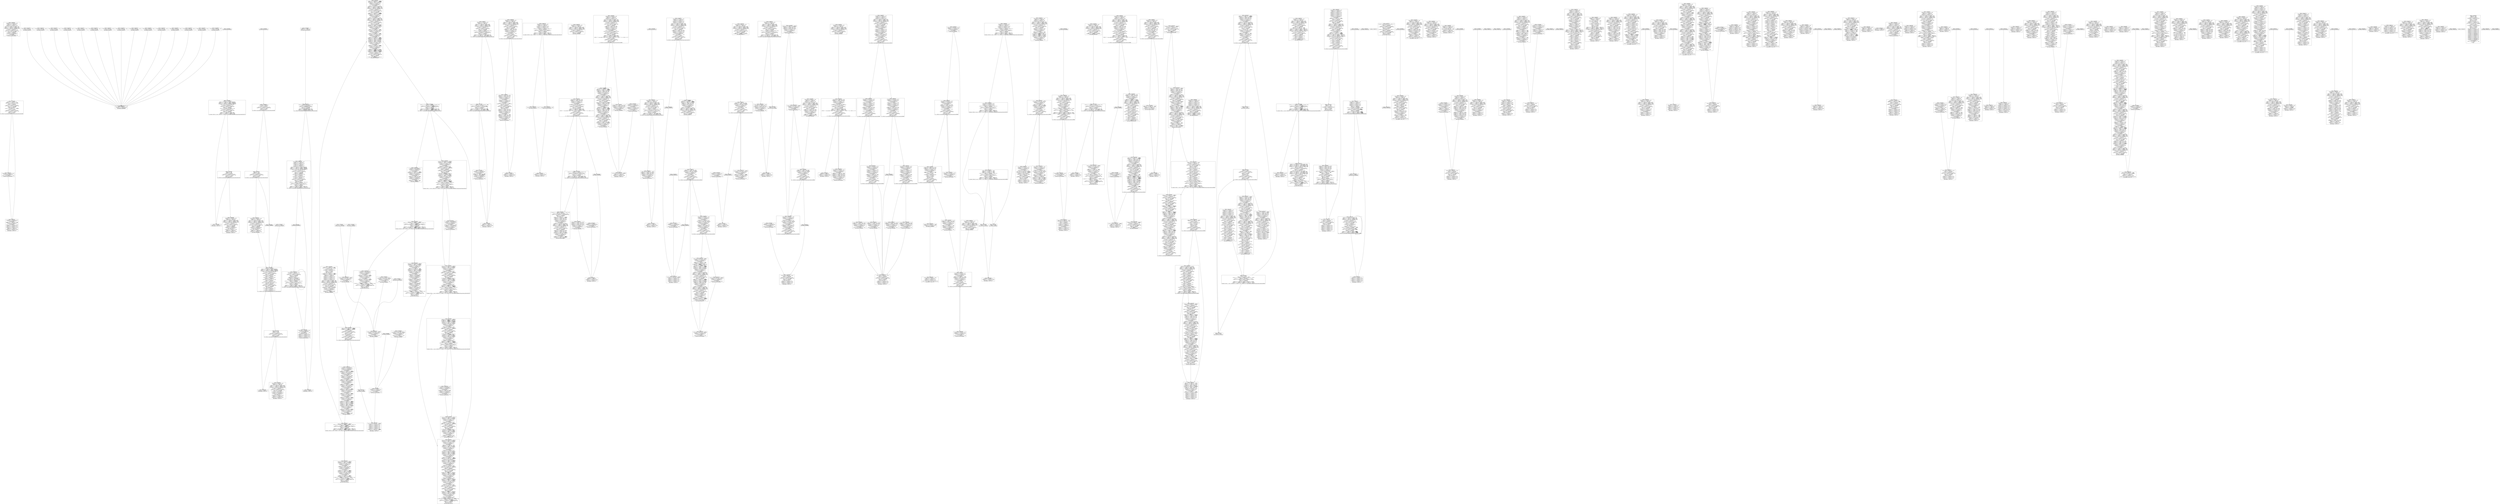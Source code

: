 digraph Program0x327d40 {
basicBlock0x331630 [shape=box,label="Address: 0x80486e4\n<1004:0..31> = (<1004:0..31> - 0x4)\n[<1004:0..31>] = <1005:0..31>\n<1005:0..31> = <1004:0..31>\n<1004:0..31> = (<1004:0..31> - 0x4)\n[<1004:0..31>] = <1001:0..31>\n<1024:0..0> = (<1004:0..31> (signed)< 0x4)\n<1024:1..1> = (<1004:0..31> (signed)<= 0x4)\n<1023:0..0> = (<1004:0..31> (unsigned)< 0x4)\n<1024:2..2> = (<1004:0..31> (unsigned)<= 0x4)\n<1004:0..31> = (<1004:0..31> - 0x4)\n<1023:2..2> = intrinsic(0)\n<1023:6..6> = (<1004:0..31> == 0x0)\n<1023:7..7> = (<1004:0..31> (signed)< 0x0)\n<1023:11..11> = intrinsic(0)\n<1023:4..4> = intrinsic(0)\n<1004:0..31> = (<1004:0..31> - 0x4)\n[<1004:0..31>] = 0x80486f0\ncall 0x80486f0\n<1004:0..31> = (<1004:0..31> + 0x4)\ngoto basic block 0x21f6f50\n"];
basicBlock0x331690 [shape=box,label="Address: 0x8048701\n<1004:0..31> = (<1004:0..31> - 0x4)\n[<1004:0..31>] = 0x8048706\ncall 0x8048750\n<1004:0..31> = (<1004:0..31> + 0x4)\ngoto basic block 0x2303160\n"];
basicBlock0x3316f0 [shape=box,label="Address: 0x8048720\n<1004:0..31> = (<1004:0..31> - 0x4)\n[<1004:0..31>] = [0x804c3f0]\ngoto address [0x804c3f4]\n"];
basicBlock0x331750 [shape=box,label="Address: 0x804885f\n<1022:0..31> = [<1004:0..31>]\ngoto address <1022:0..31>\n"];
basicBlock0x3317b0 [shape=box,label="Address: 0x8048869\n<1004:0..31> = (<1004:0..31> - 0x4)\n[<1004:0..31>] = <1005:0..31>\n<1005:0..31> = <1004:0..31>\n<1024:0..0> = (<1004:0..31> (signed)< 0x18)\n<1024:1..1> = (<1004:0..31> (signed)<= 0x18)\n<1023:0..0> = (<1004:0..31> (unsigned)< 0x18)\n<1024:2..2> = (<1004:0..31> (unsigned)<= 0x18)\n<1004:0..31> = (<1004:0..31> - 0x18)\n<1023:2..2> = intrinsic(0)\n<1023:6..6> = (<1004:0..31> == 0x0)\n<1023:7..7> = (<1004:0..31> (signed)< 0x0)\n<1023:11..11> = intrinsic(0)\n<1023:4..4> = intrinsic(0)\n[<1004:0..31>] = 0x804c43c\n<1004:0..31> = (<1004:0..31> - 0x4)\n[<1004:0..31>] = 0x8048878\ncall <1000:0..31>\n<1004:0..31> = (<1004:0..31> + 0x4)\n<1004:0..31> = <1005:0..31>\n<1005:0..31> = [<1004:0..31>]\n<1004:0..31> = (<1004:0..31> + 0x4)\n<1022:0..31> = [<1004:0..31>]\ngoto address <1022:0..31>\n"];
basicBlock0x331810 [shape=box,label="Address: 0x8048898\n<1022:0..31> = [<1004:0..31>]\ngoto address <1022:0..31>\n"];
basicBlock0x331870 [shape=box,label="Address: 0x80488a2\n<1004:0..31> = (<1004:0..31> - 0x4)\n[<1004:0..31>] = <1005:0..31>\n<1005:0..31> = <1004:0..31>\n<1024:0..0> = (<1004:0..31> (signed)< 0x18)\n<1024:1..1> = (<1004:0..31> (signed)<= 0x18)\n<1023:0..0> = (<1004:0..31> (unsigned)< 0x18)\n<1024:2..2> = (<1004:0..31> (unsigned)<= 0x18)\n<1004:0..31> = (<1004:0..31> - 0x18)\n<1023:2..2> = intrinsic(0)\n<1023:6..6> = (<1004:0..31> == 0x0)\n<1023:7..7> = (<1004:0..31> (signed)< 0x0)\n<1023:11..11> = intrinsic(0)\n<1023:4..4> = intrinsic(0)\n[(<1004:0..31> + 0x4)] = <1000:0..31>\n[<1004:0..31>] = 0x804c43c\n<1004:0..31> = (<1004:0..31> - 0x4)\n[<1004:0..31>] = 0x80488b5\ncall <1003:0..31>\n<1004:0..31> = (<1004:0..31> + 0x4)\n<1004:0..31> = <1005:0..31>\n<1005:0..31> = [<1004:0..31>]\n<1004:0..31> = (<1004:0..31> + 0x4)\n<1022:0..31> = [<1004:0..31>]\ngoto address <1022:0..31>\n"];
basicBlock0x3318d0 [shape=box,label="Address: 0x80488c9\n<1004:0..31> = (<1004:0..31> - 0x4)\n[<1004:0..31>] = <1005:0..31>\n<1005:0..31> = <1004:0..31>\n<1004:0..31> = (<1004:0..31> - 0x4)\n[<1004:0..31>] = <1001:0..31>\n<1001:0..31> = 0x804c300\n<1004:0..31> = (<1004:0..31> - 0x4)\n[<1004:0..31>] = <1003:0..31>\n<1024:0..0> = (<1001:0..31> (signed)< 0x804c2fc)\n<1024:1..1> = (<1001:0..31> (signed)<= 0x804c2fc)\n<1023:0..0> = (<1001:0..31> (unsigned)< 0x804c2fc)\n<1024:2..2> = (<1001:0..31> (unsigned)<= 0x804c2fc)\n<1001:0..31> = (<1001:0..31> - 0x804c2fc)\n<1023:2..2> = intrinsic(0)\n<1023:6..6> = (<1001:0..31> == 0x0)\n<1023:7..7> = (<1001:0..31> (signed)< 0x0)\n<1023:11..11> = intrinsic(0)\n<1023:4..4> = intrinsic(0)\n<1000:0..31> = [0x804c610]\n<1001:0..31> = (<1001:0..31> >> 0x2)\n<1023:0..0> = intrinsic(0)\n<1023:7..7> = intrinsic(1)\n<1023:6..6> = (<1001:0..31> == 0x0)\n<1023:2..2> = intrinsic(0)\n<1001:0..31> = (<1001:0..31> - 0x1)\n<1023:2..2> = intrinsic(0)\n<1023:6..6> = (<1001:0..31> == 0x0)\n<1023:7..7> = (<1001:0..31> (signed)< 0x0)\n<1023:11..11> = intrinsic(0)\n<1023:4..4> = intrinsic(0)\nkill(<1024:0..127>)\n<1023:0..0> = (<1000:0..31> (unsigned)< <1001:0..31>)\n<1023:2..2> = intrinsic(0)\n<1023:6..6> = (<1000:0..31> == <1001:0..31>)\n<1023:7..7> = (<1000:0..31> (signed)< <1001:0..31>)\n<1023:11..11> = intrinsic(0)\n<1023:4..4> = intrinsic(0)\n<1024:0..0> = (<1000:0..31> (signed)< <1001:0..31>)\n<1024:1..1> = (<1000:0..31> (signed)<= <1001:0..31>)\n<1024:2..2> = (<1000:0..31> (unsigned)<= <1001:0..31>)\nif ~<1023:0..0> goto address 0x80488fe else goto basic block 0x331930\n"];
basicBlock0x331930 [shape=box,label="Address: 0x80488e6\ngoto basic block 0x22fc350\n"];
basicBlock0x331990 [shape=box,label="Address: 0x80488fe\n<1004:0..31> = (<1004:0..31> - 0x4)\n[<1004:0..31>] = 0x8048903\ncall 0x8048850\n<1004:0..31> = (<1004:0..31> + 0x4)\n[0x804c60c] = 0x1\n<1000:0..31> = [<1004:0..31>]\n<1004:0..31> = (<1004:0..31> + 0x4)\n<1001:0..31> = [<1004:0..31>]\n<1004:0..31> = (<1004:0..31> + 0x4)\n<1005:0..31> = [<1004:0..31>]\n<1004:0..31> = (<1004:0..31> + 0x4)\ngoto basic block 0x2303220\n"];
basicBlock0x3319f0 [shape=box,label="Address: 0x804891a\n<1000:0..31> = 0x0\n<1023:0..0> = 0x0\n<1023:2..2> = intrinsic(0)\n<1023:6..6> = (<1000:0..31> == 0x0)\n<1023:7..7> = (<1000:0..31> (signed)< 0x0)\n<1023:11..11> = 0x0\n<1023:4..4> = intrinsic(1)\nkill(<1024:0..127>)\nif <1023:6..6> goto address 0x8048938 else goto basic block 0x331a50\n"];
basicBlock0x331a50 [shape=box,label="Address: 0x8048923\n<1004:0..31> = (<1004:0..31> - 0x4)\n[<1004:0..31>] = <1005:0..31>\n<1005:0..31> = <1004:0..31>\n<1024:0..0> = (<1004:0..31> (signed)< 0x18)\n<1024:1..1> = (<1004:0..31> (signed)<= 0x18)\n<1023:0..0> = (<1004:0..31> (unsigned)< 0x18)\n<1024:2..2> = (<1004:0..31> (unsigned)<= 0x18)\n<1004:0..31> = (<1004:0..31> - 0x18)\n<1023:2..2> = intrinsic(0)\n<1023:6..6> = (<1004:0..31> == 0x0)\n<1023:7..7> = (<1004:0..31> (signed)< 0x0)\n<1023:11..11> = intrinsic(0)\n<1023:4..4> = intrinsic(0)\n[<1004:0..31>] = 0x804c304\n<1004:0..31> = (<1004:0..31> - 0x4)\n[<1004:0..31>] = 0x8048932\ncall <1000:0..31>\n<1004:0..31> = (<1004:0..31> + 0x4)\n<1004:0..31> = <1005:0..31>\n<1005:0..31> = [<1004:0..31>]\n<1004:0..31> = (<1004:0..31> + 0x4)\ngoto address 0x8048880\n"];
basicBlock0x331ab0 [shape=box,label="Address: 0x8048a80\n<1000:0..31> = (<1005:0..31> + 0xffffff90)\n<1003:0..31> = (<1005:0..31> + 0xffffff68)\n[(<1004:0..31> + 0x4)] = <1003:0..31>\n[<1004:0..31>] = <1000:0..31>\n<1004:0..31> = (<1004:0..31> - 0x4)\n[<1004:0..31>] = 0x8048a95\ncall 0x80490b4\n<1004:0..31> = (<1004:0..31> + 0x4)\n<1024:0..0> = (<1004:0..31> (signed)< 0x4)\n<1024:1..1> = (<1004:0..31> (signed)<= 0x4)\n<1023:0..0> = (<1004:0..31> (unsigned)< 0x4)\n<1024:2..2> = (<1004:0..31> (unsigned)<= 0x4)\n<1004:0..31> = (<1004:0..31> - 0x4)\n<1023:2..2> = intrinsic(0)\n<1023:6..6> = (<1004:0..31> == 0x0)\n<1023:7..7> = (<1004:0..31> (signed)< 0x0)\n<1023:11..11> = intrinsic(0)\n<1023:4..4> = intrinsic(0)\n<1000:0..31> = (<1005:0..31> + 0xffffff94)\n<1003:0..31> = (<1005:0..31> + 0xffffff68)\n[(<1004:0..31> + 0x4)] = <1003:0..31>\n[<1004:0..31>] = <1000:0..31>\n<1004:0..31> = (<1004:0..31> - 0x4)\n[<1004:0..31>] = 0x8048aad\ncall 0x8049094\n<1004:0..31> = (<1004:0..31> + 0x4)\n<1024:0..0> = (<1004:0..31> (signed)< 0x4)\n<1024:1..1> = (<1004:0..31> (signed)<= 0x4)\n<1023:0..0> = (<1004:0..31> (unsigned)< 0x4)\n<1024:2..2> = (<1004:0..31> (unsigned)<= 0x4)\n<1004:0..31> = (<1004:0..31> - 0x4)\n<1023:2..2> = intrinsic(0)\n<1023:6..6> = (<1004:0..31> == 0x0)\n<1023:7..7> = (<1004:0..31> (signed)< 0x0)\n<1023:11..11> = intrinsic(0)\n<1023:4..4> = intrinsic(0)\n<1000:0..31> = [(<1005:0..31> + 0xffffff90)]\n[(<1004:0..31> + 0x4)] = <1000:0..31>\n<1000:0..31> = [(<1005:0..31> + 0xffffff94)]\n[<1004:0..31>] = <1000:0..31>\n<1004:0..31> = (<1004:0..31> - 0x4)\n[<1004:0..31>] = 0x8048ac2\ncall 0x80490d6\n<1004:0..31> = (<1004:0..31> + 0x4)\n<1000:0..31> = (<1005:0..31> + 0xffffff9b)\n[<1004:0..31>] = <1000:0..31>\n<1004:0..31> = (<1004:0..31> - 0x4)\n[<1004:0..31>] = 0x8048acd\ncall 0x8048faa\n<1004:0..31> = (<1004:0..31> + 0x4)\n<1000:0..31> = (<1005:0..31> + 0xffffff9c)\n[<1004:0..31>] = <1000:0..31>\n<1004:0..31> = (<1004:0..31> - 0x4)\n[<1004:0..31>] = 0x8048ad8\ncall 0x8048f92\n<1004:0..31> = (<1004:0..31> + 0x4)\n<1000:0..31> = [(<1005:0..31> + 0xffffff7c)]\n<1003:0..31> = (<1005:0..31> + 0xffffff9b)\n[(<1004:0..31> + 0xc)] = <1003:0..31>\n<1003:0..31> = (<1005:0..31> + 0xffffff9c)\n[(<1004:0..31> + 0x8)] = <1003:0..31>\n[(<1004:0..31> + 0x4)] = <1000:0..31>\n<1000:0..31> = (<1005:0..31> + 0xffffff5c)\n[<1004:0..31>] = <1000:0..31>\n<1004:0..31> = (<1004:0..31> - 0x4)\n[<1004:0..31>] = 0x8048afe\ncall 0x8048fd2\n<1004:0..31> = (<1004:0..31> + 0x4)\n<1000:0..31> = (<1005:0..31> + 0xffffff9b)\n[<1004:0..31>] = <1000:0..31>\n<1004:0..31> = (<1004:0..31> - 0x4)\n[<1004:0..31>] = 0x8048b09\ncall 0x8048fbe\n<1004:0..31> = (<1004:0..31> + 0x4)\n[(<1005:0..31> + 0xffffffdc)] = 0xc4653600\n[(<1005:0..31> + 0xffffff58)] = 0xc4653600\n[(<1005:0..31> + 0xffffff54)] = 0xc4653600\n<1000:0..31> = [(<1005:0..31> + 0xffffff7c)]\n<1000:0..31> = (<1000:0..31> - 0x1)\n<1023:2..2> = intrinsic(0)\n<1023:6..6> = (<1000:0..31> == 0x0)\n<1023:7..7> = (<1000:0..31> (signed)< 0x0)\n<1023:11..11> = intrinsic(0)\n<1023:4..4> = intrinsic(0)\nkill(<1024:0..127>)\n[(<1005:0..31> + 0xffffffd8)] = <1000:0..31>\ngoto address 0x8048da9\n"];
basicBlock0x331b10 [shape=box,label="Address: 0x8048b83\n[(<1004:0..31> + 0x4)] = 0x804a462\n[<1004:0..31>] = 0x804c4e0\n<1004:0..31> = (<1004:0..31> - 0x4)\n[<1004:0..31>] = 0x8048b97\ncall 0x80487a0\n<1004:0..31> = (<1004:0..31> + 0x4)\n[(<1004:0..31> + 0x4)] = 0x80487f0\n[<1004:0..31>] = <1000:0..31>\n<1004:0..31> = (<1004:0..31> - 0x4)\n[<1004:0..31>] = 0x8048ba7\ncall 0x80487d0\n<1004:0..31> = (<1004:0..31> + 0x4)\ngoto basic block 0x2303760\n"];
basicBlock0x331b70 [shape=box,label="Address: 0x8048bfe\n<1000:0..31> = [(<1005:0..31> + 0xffffff54)]\n[(<1005:0..31> + 0xffffffdc)] = <1000:0..31>\n[(<1005:0..31> + 0xffffff54)] = 0xc4653600\n[(<1005:0..31> + 0xffffff58)] = 0xc4653600\n<1000:0..31> = [(<1005:0..31> + 0xffffffd8)]\n[(<1004:0..31> + 0x4)] = <1000:0..31>\n<1000:0..31> = (<1005:0..31> + 0xffffff68)\n[<1004:0..31>] = <1000:0..31>\n<1004:0..31> = (<1004:0..31> - 0x4)\n[<1004:0..31>] = 0x8048c30\ncall 0x8049082\n<1004:0..31> = (<1004:0..31> + 0x4)\n<1003:0..31> = [<1000:0..31>]\n<1000:0..31> = [(<1005:0..31> + 0xffffffdc)]\n<1000:0..31> = (<1000:0..31> + <1003:0..31>)\n<1023:0..0> = intrinsic(0)\n<1023:2..2> = intrinsic(0)\n<1023:6..6> = (<1000:0..31> == 0x0)\n<1023:7..7> = (<1000:0..31> (signed)< 0x0)\n<1023:11..11> = intrinsic(0)\n<1023:4..4> = intrinsic(0)\nkill(<1024:0..127>)\n[(<1005:0..31> + 0xffffffb4)] = <1000:0..31>\n[(<1005:0..31> + 0xffffffb8)] = 0x0\n<1000:0..31> = (<1005:0..31> + 0xffffffb4)\n[(<1004:0..31> + 0x4)] = <1000:0..31>\n<1000:0..31> = (<1005:0..31> + 0xffffffb8)\n[<1004:0..31>] = <1000:0..31>\n<1004:0..31> = (<1004:0..31> - 0x4)\n[<1004:0..31>] = 0x8048c53\ncall 0x8049138\n<1004:0..31> = (<1004:0..31> + 0x4)\n<1000:0..31> = [<1000:0..31>]\n[(<1005:0..31> + 0xffffff50)] = <1000:0..31>\n<1003:0..31> = [(<1005:0..31> + 0xffffff50)]\n<1000:0..31> = [(<1005:0..31> + 0xffffff74)]\n<1023:0..0> = (<1003:0..31> (unsigned)< <1000:0..31>)\n<1023:2..2> = intrinsic(0)\n<1023:6..6> = (<1003:0..31> == <1000:0..31>)\n<1023:7..7> = (<1003:0..31> (signed)< <1000:0..31>)\n<1023:11..11> = intrinsic(0)\n<1023:4..4> = intrinsic(0)\n<1024:0..0> = (<1003:0..31> (signed)< <1000:0..31>)\n<1024:1..1> = (<1003:0..31> (signed)<= <1000:0..31>)\n<1024:2..2> = (<1003:0..31> (unsigned)<= <1000:0..31>)\nif choice(<1024:1..1> over (<1023:6..6> | ~(<1023:7..7> == <1023:11..11>))) goto address 0x8048c8f else goto basic block 0x331bd0\n"];
basicBlock0x331bd0 [shape=box,label="Address: 0x8048c6b\n[(<1004:0..31> + 0x4)] = 0x804a462\n[<1004:0..31>] = 0x804c4e0\n<1004:0..31> = (<1004:0..31> - 0x4)\n[<1004:0..31>] = 0x8048c7f\ncall 0x80487a0\n<1004:0..31> = (<1004:0..31> + 0x4)\n[(<1004:0..31> + 0x4)] = 0x80487f0\n[<1004:0..31>] = <1000:0..31>\n<1004:0..31> = (<1004:0..31> - 0x4)\n[<1004:0..31>] = 0x8048c8f\ncall 0x80487d0\n<1004:0..31> = (<1004:0..31> + 0x4)\ngoto basic block 0x22fca70\n"];
basicBlock0x331c30 [shape=box,label="Address: 0x8048db3\n[(<1004:0..31> + 0x4)] = 0x804a478\n[<1004:0..31>] = 0x804c580\n<1004:0..31> = (<1004:0..31> - 0x4)\n[<1004:0..31>] = 0x8048dc7\ncall 0x80487a0\n<1004:0..31> = (<1004:0..31> + 0x4)\n<1003:0..31> = [(<1005:0..31> + 0xffffffe4)]\n[(<1004:0..31> + 0x4)] = <1003:0..31>\n[<1004:0..31>] = <1000:0..31>\n<1004:0..31> = (<1004:0..31> - 0x4)\n[<1004:0..31>] = 0x8048dd6\ncall 0x8048730\n<1004:0..31> = (<1004:0..31> + 0x4)\n[(<1004:0..31> + 0x4)] = 0x804a47f\n[<1004:0..31>] = <1000:0..31>\n<1004:0..31> = (<1004:0..31> - 0x4)\n[<1004:0..31>] = 0x8048de6\ncall 0x80487a0\n<1004:0..31> = (<1004:0..31> + 0x4)\n[(<1005:0..31> + 0xffffffd4)] = 0x0\ngoto address 0x8048e5d\n"];
basicBlock0x331c90 [shape=box,label="Address: 0x8048e68\n[(<1004:0..31> + 0x4)] = 0x80487f0\n[<1004:0..31>] = 0x804c580\n<1004:0..31> = (<1004:0..31> - 0x4)\n[<1004:0..31>] = 0x8048e7c\ncall 0x80487d0\n<1004:0..31> = (<1004:0..31> + 0x4)\n<1000:0..31> = (<1005:0..31> + 0xffffff5c)\n[<1004:0..31>] = <1000:0..31>\n<1004:0..31> = (<1004:0..31> - 0x4)\n[<1004:0..31>] = 0x8048e8a\ncall 0x804902a\n<1004:0..31> = (<1004:0..31> + 0x4)\n<1000:0..31> = (<1005:0..31> + 0xffffff68)\n[<1004:0..31>] = <1000:0..31>\n<1004:0..31> = (<1004:0..31> - 0x4)\n[<1004:0..31>] = 0x8048e98\ncall 0x804902a\n<1004:0..31> = (<1004:0..31> + 0x4)\n[(<1005:0..31> + 0xffffffe4)] = ([(<1005:0..31> + 0xffffffe4)] + 0x1)\n<1023:2..2> = intrinsic(0)\n<1023:6..6> = ([(<1005:0..31> + 0xffffffe4)] == 0x0)\n<1023:7..7> = ([(<1005:0..31> + 0xffffffe4)] (signed)< 0x0)\n<1023:11..11> = intrinsic(0)\n<1023:4..4> = intrinsic(0)\nkill(<1024:0..127>)\ngoto basic block 0x230c520\n"];
basicBlock0x331cf0 [shape=box,label="Address: 0x8048eb1\n<1000:0..31> = 0x0\ngoto address 0x8048f0c\n"];
basicBlock0x331d50 [shape=box,label="Address: 0x8048f23\n<1023:0..0> = ([(<1005:0..31> + 0xc)] (unsigned)< 0xffff)\n<1023:2..2> = intrinsic(0)\n<1023:6..6> = ([(<1005:0..31> + 0xc)] == 0xffff)\n<1023:7..7> = ([(<1005:0..31> + 0xc)] (signed)< 0xffff)\n<1023:11..11> = intrinsic(0)\n<1023:4..4> = intrinsic(0)\n<1024:0..0> = ([(<1005:0..31> + 0xc)] (signed)< 0xffff)\n<1024:1..1> = ([(<1005:0..31> + 0xc)] (signed)<= 0xffff)\n<1024:2..2> = ([(<1005:0..31> + 0xc)] (unsigned)<= 0xffff)\nif ~<1023:6..6> goto address 0x8048f54 else goto basic block 0x331db0\n"];
basicBlock0x331db0 [shape=box,label="Address: 0x8048f2c\n[<1004:0..31>] = 0x804c614\n<1004:0..31> = (<1004:0..31> - 0x4)\n[<1004:0..31>] = 0x8048f38\ncall 0x8048770\n<1004:0..31> = (<1004:0..31> + 0x4)\n[(<1004:0..31> + 0x8)] = 0x804c438\n[(<1004:0..31> + 0x4)] = 0x804c614\n[<1004:0..31>] = 0x8048790\n<1004:0..31> = (<1004:0..31> - 0x4)\n[<1004:0..31>] = 0x8048f54\ncall 0x8048740\n<1004:0..31> = (<1004:0..31> + 0x4)\ngoto basic block 0x22fcd70\n"];
basicBlock0x331e10 [shape=box,label="Address: 0x80490f2\n<1000:0..31> = (<1005:0..31> + 0x8)\n[(<1004:0..31> + 0x4)] = <1000:0..31>\n<1000:0..31> = (<1005:0..31> + 0xc)\n[<1004:0..31>] = <1000:0..31>\n<1004:0..31> = (<1004:0..31> - 0x4)\n[<1004:0..31>] = 0x8049104\ncall 0x80492d3\n<1004:0..31> = (<1004:0..31> + 0x4)\n[<1004:0..31>] = <1000:0..31>\n<1004:0..31> = (<1004:0..31> - 0x4)\n[<1004:0..31>] = 0x804910c\ncall 0x8048f72\n<1004:0..31> = (<1004:0..31> + 0x4)\n<1000:0..31> = (<1000:0..31> + <1000:0..31>)\n<1023:0..0> = intrinsic(0)\n<1023:2..2> = intrinsic(0)\n<1023:6..6> = (<1000:0..31> == 0x0)\n<1023:7..7> = (<1000:0..31> (signed)< 0x0)\n<1023:11..11> = intrinsic(0)\n<1023:4..4> = intrinsic(0)\nkill(<1024:0..127>)\n[(<1004:0..31> + 0x8)] = <1000:0..31>\n<1000:0..31> = [(<1005:0..31> + 0xc)]\n[(<1004:0..31> + 0x4)] = <1000:0..31>\n<1000:0..31> = [(<1005:0..31> + 0x8)]\n[<1004:0..31>] = <1000:0..31>\n<1004:0..31> = (<1004:0..31> - 0x4)\n[<1004:0..31>] = 0x8049124\ncall 0x8049303\n<1004:0..31> = (<1004:0..31> + 0x4)\n<1000:0..31> = [(<1005:0..31> + 0xc)]\n[(<1004:0..31> + 0x4)] = <1000:0..31>\n<1000:0..31> = [(<1005:0..31> + 0x8)]\n[<1004:0..31>] = <1000:0..31>\n<1004:0..31> = (<1004:0..31> - 0x4)\n[<1004:0..31>] = 0x8049136\ncall 0x8049392\n<1004:0..31> = (<1004:0..31> + 0x4)\ngoto basic block 0x2303400\n"];
basicBlock0x331e70 [shape=box,label="Address: 0x8049149\n<1000:0..31> = [(<1005:0..31> + 0xc)]\ngoto address 0x8049151\n"];
basicBlock0x331ed0 [shape=box,label="Address: 0x8049311\n<1000:0..31> = [(<1005:0..31> + 0xc)]\n[(<1004:0..31> + 0x8)] = <1000:0..31>\n<1000:0..31> = [(<1005:0..31> + 0xc)]\n[(<1004:0..31> + 0x4)] = <1000:0..31>\n<1000:0..31> = [(<1005:0..31> + 0x8)]\n[<1004:0..31>] = <1000:0..31>\n<1004:0..31> = (<1004:0..31> - 0x4)\n[<1004:0..31>] = 0x804932a\ncall 0x804952a\n<1004:0..31> = (<1004:0..31> + 0x4)\ngoto address 0x8049390\n"];
basicBlock0x331f30 [shape=box,label="Address: 0x8049386\ngoto address 0x8049390\n"];
basicBlock0x21f60b0 [shape=box,label="Address: 0x80493b5\n[(<1005:0..31> + 0xffffffe8)] = 0x10\n<1000:0..31> = (<1005:0..31> + 0xffffffec)\n<1003:0..31> = (<1005:0..31> + 0xffffffe8)\n[(<1004:0..31> + 0x8)] = <1003:0..31>\n<1002:0..31> = (<1005:0..31> + 0x8)\n[(<1004:0..31> + 0x4)] = <1002:0..31>\n[<1004:0..31>] = <1000:0..31>\n<1004:0..31> = (<1004:0..31> - 0x4)\n[<1004:0..31>] = 0x80493d5\ncall 0x8049640\n<1004:0..31> = (<1004:0..31> + 0x4)\n<1024:0..0> = (<1004:0..31> (signed)< 0x4)\n<1024:1..1> = (<1004:0..31> (signed)<= 0x4)\n<1023:0..0> = (<1004:0..31> (unsigned)< 0x4)\n<1024:2..2> = (<1004:0..31> (unsigned)<= 0x4)\n<1004:0..31> = (<1004:0..31> - 0x4)\n<1023:2..2> = intrinsic(0)\n<1023:6..6> = (<1004:0..31> == 0x0)\n<1023:7..7> = (<1004:0..31> (signed)< 0x0)\n<1023:11..11> = intrinsic(0)\n<1023:4..4> = intrinsic(0)\n<1000:0..31> = [(<1005:0..31> + 0xffffffec)]\n[(<1004:0..31> + 0x4)] = <1000:0..31>\n<1000:0..31> = [(<1005:0..31> + 0x8)]\n[<1004:0..31>] = <1000:0..31>\n<1004:0..31> = (<1004:0..31> - 0x4)\n[<1004:0..31>] = 0x80493ea\ncall 0x8049671\n<1004:0..31> = (<1004:0..31> + 0x4)\n[(<1005:0..31> + 0xfffffff0)] = 0x10\n<1000:0..31> = (<1005:0..31> + 0xfffffff4)\n<1003:0..31> = (<1005:0..31> + 0xfffffff0)\n[(<1004:0..31> + 0x8)] = <1003:0..31>\n<1001:0..31> = (<1005:0..31> + 0x8)\n[(<1004:0..31> + 0x4)] = <1001:0..31>\n[<1004:0..31>] = <1000:0..31>\n<1004:0..31> = (<1004:0..31> - 0x4)\n[<1004:0..31>] = 0x804940a\ncall 0x8049640\n<1004:0..31> = (<1004:0..31> + 0x4)\n<1024:0..0> = (<1004:0..31> (signed)< 0x4)\n<1024:1..1> = (<1004:0..31> (signed)<= 0x4)\n<1023:0..0> = (<1004:0..31> (unsigned)< 0x4)\n<1024:2..2> = (<1004:0..31> (unsigned)<= 0x4)\n<1004:0..31> = (<1004:0..31> - 0x4)\n<1023:2..2> = intrinsic(0)\n<1023:6..6> = (<1004:0..31> == 0x0)\n<1023:7..7> = (<1004:0..31> (signed)< 0x0)\n<1023:11..11> = intrinsic(0)\n<1023:4..4> = intrinsic(0)\n<1000:0..31> = [(<1005:0..31> + 0xc)]\n[(<1004:0..31> + 0x4)] = <1000:0..31>\n<1000:0..31> = [(<1005:0..31> + 0xfffffff4)]\n[<1004:0..31>] = <1000:0..31>\n<1004:0..31> = (<1004:0..31> - 0x4)\n[<1004:0..31>] = 0x804941f\ncall 0x804979d\n<1004:0..31> = (<1004:0..31> + 0x4)\ngoto address 0x8049445\n"];
basicBlock0x21f6110 [shape=box,label="Address: 0x80494cc\n<1000:0..31> = [(<1005:0..31> + 0x8)]\n<1003:0..31> = [(<1005:0..31> + 0x10)]\n[(<1004:0..31> + 0x8)] = <1003:0..31>\n<1003:0..31> = [(<1005:0..31> + 0xc)]\n[(<1004:0..31> + 0x4)] = <1003:0..31>\n[<1004:0..31>] = <1000:0..31>\n<1004:0..31> = (<1004:0..31> - 0x4)\n[<1004:0..31>] = 0x80494e5\ncall 0x804982e\n<1004:0..31> = (<1004:0..31> + 0x4)\ngoto basic block 0x2316720\n"];
basicBlock0x21f6170 [shape=box,label="Address: 0x804968f\ngoto address 0x8049796\n"];
basicBlock0x21f61d0 [shape=box,label="Address: 0x80496e4\n<1000:0..31> = (<1005:0..31> + 0xffffffe4)\n[<1004:0..31>] = <1000:0..31>\n<1004:0..31> = (<1004:0..31> - 0x4)\n[<1004:0..31>] = 0x80496ef\ncall 0x8049aa4\n<1004:0..31> = (<1004:0..31> + 0x4)\n<1003:0..31> = [(<1000:0..31> + 0x4)]\n<1000:0..31> = [<1000:0..31>]\n[(<1005:0..31> + 0xffffffdc)] = <1000:0..31>\n[(<1005:0..31> + 0xffffffe0)] = <1003:0..31>\n[(<1005:0..31> + 0xfffffff0)] = 0x1\n<1000:0..31> = (<1005:0..31> + 0xfffffff4)\n<1003:0..31> = (<1005:0..31> + 0xfffffff0)\n[(<1004:0..31> + 0x8)] = <1003:0..31>\n<1003:0..31> = (<1005:0..31> + 0xffffffe4)\n[(<1004:0..31> + 0x4)] = <1003:0..31>\n[<1004:0..31>] = <1000:0..31>\n<1004:0..31> = (<1004:0..31> - 0x4)\n[<1004:0..31>] = 0x804971a\ncall 0x8049640\n<1004:0..31> = (<1004:0..31> + 0x4)\n<1024:0..0> = (<1004:0..31> (signed)< 0x4)\n<1024:1..1> = (<1004:0..31> (signed)<= 0x4)\n<1023:0..0> = (<1004:0..31> (unsigned)< 0x4)\n<1024:2..2> = (<1004:0..31> (unsigned)<= 0x4)\n<1004:0..31> = (<1004:0..31> - 0x4)\n<1023:2..2> = intrinsic(0)\n<1023:6..6> = (<1004:0..31> == 0x0)\n<1023:7..7> = (<1004:0..31> (signed)< 0x0)\n<1023:11..11> = intrinsic(0)\n<1023:4..4> = intrinsic(0)\n<1000:0..31> = (<1005:0..31> + 0xffffffec)\n<1003:0..31> = [(<1005:0..31> + 0xfffffff4)]\n[(<1004:0..31> + 0xc)] = <1003:0..31>\n<1003:0..31> = [(<1005:0..31> + 0xffffffe4)]\n[(<1004:0..31> + 0x8)] = <1003:0..31>\n<1003:0..31> = [(<1005:0..31> + 0x8)]\n[(<1004:0..31> + 0x4)] = <1003:0..31>\n[<1004:0..31>] = <1000:0..31>\n<1004:0..31> = (<1004:0..31> - 0x4)\n[<1004:0..31>] = 0x804973d\ncall 0x8049bda\n<1004:0..31> = (<1004:0..31> + 0x4)\n<1024:0..0> = (<1004:0..31> (signed)< 0x4)\n<1024:1..1> = (<1004:0..31> (signed)<= 0x4)\n<1023:0..0> = (<1004:0..31> (unsigned)< 0x4)\n<1024:2..2> = (<1004:0..31> (unsigned)<= 0x4)\n<1004:0..31> = (<1004:0..31> - 0x4)\n<1023:2..2> = intrinsic(0)\n<1023:6..6> = (<1004:0..31> == 0x0)\n<1023:7..7> = (<1004:0..31> (signed)< 0x0)\n<1023:11..11> = intrinsic(0)\n<1023:4..4> = intrinsic(0)\n<1000:0..31> = (<1005:0..31> + 0x8)\n[<1004:0..31>] = <1000:0..31>\n<1004:0..31> = (<1004:0..31> - 0x4)\n[<1004:0..31>] = 0x804974b\ncall 0x8049aa4\n<1004:0..31> = (<1004:0..31> + 0x4)\n<1002:0..31> = <1000:0..31>\n<1000:0..31> = [(<1005:0..31> + 0xffffffdc)]\n<1003:0..31> = [(<1005:0..31> + 0xffffffe0)]\n[<1002:0..31>] = <1000:0..31>\n[(<1002:0..31> + 0x4)] = <1003:0..31>\ngoto address 0x8049765\n"];
basicBlock0x21f6230 [shape=box,label="Address: 0x804978a\ngoto address 0x8049796\n"];
basicBlock0x21f6290 [shape=box,label="Address: 0x80497d7\ngoto address 0x80497e1\n"];
basicBlock0x21f62f0 [shape=box,label="Address: 0x804980a\n<1000:0..31> = [(<1005:0..31> + 0x8)]\n[(<1004:0..31> + 0x8)] = 0x0\n<1003:0..31> = [(<1005:0..31> + 0xc)]\n[(<1004:0..31> + 0x4)] = <1003:0..31>\n[<1004:0..31>] = <1000:0..31>\n<1004:0..31> = (<1004:0..31> - 0x4)\n[<1004:0..31>] = 0x8049824\ncall 0x8049cda\n<1004:0..31> = (<1004:0..31> + 0x4)\ngoto address 0x804982b\n"];
basicBlock0x21f6350 [shape=box,label="Address: 0x80498b0\n<1000:0..31> = [(<1005:0..31> + 0xfffffff4)]\n[(<1004:0..31> + 0x8)] = <1000:0..31>\n<1000:0..31> = [(<1005:0..31> + 0xc)]\n[(<1004:0..31> + 0x4)] = <1000:0..31>\n<1000:0..31> = [(<1005:0..31> + 0x8)]\n[<1004:0..31>] = <1000:0..31>\n<1004:0..31> = (<1004:0..31> - 0x4)\n[<1004:0..31>] = 0x80498c9\ncall 0x8049e32\n<1004:0..31> = (<1004:0..31> + 0x4)\ngoto basic block 0x230be60\n"];
basicBlock0x21f63b0 [shape=box,label="Address: 0x80498ea\ngoto address 0x80498f4\n"];
basicBlock0x21f6410 [shape=box,label="Address: 0x8049942\n<1004:0..31> = <1005:0..31>\n<1005:0..31> = [<1004:0..31>]\n<1004:0..31> = (<1004:0..31> + 0x4)\n<1022:0..31> = [<1004:0..31>]\ngoto address <1022:0..31>\n"];
basicBlock0x21f6470 [shape=box,label="Address: 0x80499a6\n<1000:0..31> = (<1005:0..31> + 0x10)\n[<1004:0..31>] = <1000:0..31>\n<1004:0..31> = (<1004:0..31> - 0x4)\n[<1004:0..31>] = 0x80499b1\ncall 0x8049aa4\n<1004:0..31> = (<1004:0..31> + 0x4)\n<1001:0..31> = <1000:0..31>\n<1000:0..31> = (<1005:0..31> + 0xc)\n[<1004:0..31>] = <1000:0..31>\n<1004:0..31> = (<1004:0..31> - 0x4)\n[<1004:0..31>] = 0x80499be\ncall 0x8049aa4\n<1004:0..31> = (<1004:0..31> + 0x4)\n[(<1004:0..31> + 0x4)] = <1001:0..31>\n[<1004:0..31>] = <1000:0..31>\n<1004:0..31> = (<1004:0..31> - 0x4)\n[<1004:0..31>] = 0x80499ca\ncall 0x8049ba3\n<1004:0..31> = (<1004:0..31> + 0x4)\n<1023:0..0> = 0x0\n<1023:2..2> = intrinsic(0)\n<1023:6..6> = (<1000:0..7> == 0x0)\n<1023:7..7> = (<1000:0..7> (signed)< 0x0)\n<1023:11..11> = 0x0\n<1023:4..4> = intrinsic(1)\nkill(<1024:0..127>)\nif <1023:6..6> goto address 0x80499e5 else goto basic block 0x21f64d0\n"];
basicBlock0x21f64d0 [shape=box,label="Address: 0x80499ce\n<1000:0..31> = [(<1005:0..31> + 0xc)]\n[(<1004:0..31> + 0x4)] = <1000:0..31>\n<1000:0..31> = [(<1005:0..31> + 0x8)]\n[<1004:0..31>] = <1000:0..31>\n<1004:0..31> = (<1004:0..31> - 0x4)\n[<1004:0..31>] = 0x80499e0\ncall 0x8049ecf\n<1004:0..31> = (<1004:0..31> + 0x4)\ngoto address 0x8049a9d\n"];
basicBlock0x21f6530 [shape=box,label="Address: 0x8049a11\n<1000:0..31> = [(<1005:0..31> + 0x10)]\n[(<1004:0..31> + 0x4)] = <1000:0..31>\n<1000:0..31> = [(<1005:0..31> + 0x8)]\n[<1004:0..31>] = <1000:0..31>\n<1004:0..31> = (<1004:0..31> - 0x4)\n[<1004:0..31>] = 0x8049a23\ncall 0x8049ecf\n<1004:0..31> = (<1004:0..31> + 0x4)\ngoto address 0x8049a9d\n"];
basicBlock0x21f6590 [shape=box,label="Address: 0x8049a4d\ngoto address 0x8049a9d\n"];
basicBlock0x21f65f0 [shape=box,label="Address: 0x8049a77\n<1000:0..31> = [(<1005:0..31> + 0x10)]\n[(<1004:0..31> + 0x4)] = <1000:0..31>\n<1000:0..31> = [(<1005:0..31> + 0x8)]\n[<1004:0..31>] = <1000:0..31>\n<1004:0..31> = (<1004:0..31> - 0x4)\n[<1004:0..31>] = 0x8049a89\ncall 0x8049ecf\n<1004:0..31> = (<1004:0..31> + 0x4)\ngoto address 0x8049a9d\n"];
basicBlock0x21f6650 [shape=box,label="Address: 0x8049adf\n<1000:0..31> = (<1005:0..31> + 0x10)\n[<1004:0..31>] = <1000:0..31>\n<1004:0..31> = (<1004:0..31> - 0x4)\n[<1004:0..31>] = 0x8049aea\ncall 0x8049eba\n<1004:0..31> = (<1004:0..31> + 0x4)\ngoto address 0x8049af7\n"];
basicBlock0x21f66b0 [shape=box,label="Address: 0x8049b15\n<1000:0..31> = (<1005:0..31> + 0x10)\n[(<1004:0..31> + 0x4)] = <1000:0..31>\n<1000:0..31> = (<1005:0..31> + 0xc)\n[<1004:0..31>] = <1000:0..31>\n<1004:0..31> = (<1004:0..31> - 0x4)\n[<1004:0..31>] = 0x8049b27\ncall 0x8049e06\n<1004:0..31> = (<1004:0..31> + 0x4)\n<1000:0..31> = (<1000:0..31> ^ 0x1)\n<1023:0..0> = 0x0\n<1023:2..2> = intrinsic(0)\n<1023:6..6> = (<1000:0..31> == 0x0)\n<1023:7..7> = intrinsic(0)\n<1023:11..11> = 0x0\n<1023:4..4> = intrinsic(1)\nkill(<1024:0..127>)\n<1023:0..0> = 0x0\n<1023:2..2> = intrinsic(0)\n<1023:6..6> = (<1000:0..7> == 0x0)\n<1023:7..7> = (<1000:0..7> (signed)< 0x0)\n<1023:11..11> = 0x0\n<1023:4..4> = intrinsic(1)\nkill(<1024:0..127>)\nif <1023:6..6> goto address 0x8049b38 else goto basic block 0x21f6710\n"];
basicBlock0x21f6710 [shape=box,label="Address: 0x8049b2e\n<1000:0..31> = [(<1005:0..31> + 0x8)]\n<1003:0..31> = [(<1005:0..31> + 0xc)]\n[<1000:0..31>] = <1003:0..31>\ngoto address 0x8049b5b\n"];
basicBlock0x21f6770 [shape=box,label="Address: 0x8049bb4\n<1000:0..31> = [(<1005:0..31> + 0xc)]\n<1003:0..31> = [<1000:0..31>]\n<1000:0..31> = [(<1005:0..31> + 0x8)]\n<1000:0..31> = [<1000:0..31>]\n<1023:0..0> = (<1003:0..31> (unsigned)< <1000:0..31>)\n<1023:2..2> = intrinsic(0)\n<1023:6..6> = (<1003:0..31> == <1000:0..31>)\n<1023:7..7> = (<1003:0..31> (signed)< <1000:0..31>)\n<1023:11..11> = intrinsic(0)\n<1023:4..4> = intrinsic(0)\n<1024:0..0> = (<1003:0..31> (signed)< <1000:0..31>)\n<1024:1..1> = (<1003:0..31> (signed)<= <1000:0..31>)\n<1024:2..2> = (<1003:0..31> (unsigned)<= <1000:0..31>)\nif choice(<1024:0..0> over ~(<1023:7..7> == <1023:11..11>)) goto address 0x8049bd6 else goto basic block 0x21f67d0\n"];
basicBlock0x21f67d0 [shape=box,label="Address: 0x8049bc2\n<1000:0..31> = [(<1005:0..31> + 0x8)]\n<1003:0..31> = [(<1000:0..31> + 0x4)]\n<1000:0..31> = [(<1005:0..31> + 0xc)]\n<1000:0..31> = [(<1000:0..31> + 0x4)]\n<1023:0..0> = (<1003:0..31> (unsigned)< <1000:0..31>)\n<1023:2..2> = intrinsic(0)\n<1023:6..6> = (<1003:0..31> == <1000:0..31>)\n<1023:7..7> = (<1003:0..31> (signed)< <1000:0..31>)\n<1023:11..11> = intrinsic(0)\n<1023:4..4> = intrinsic(0)\n<1024:0..0> = (<1003:0..31> (signed)< <1000:0..31>)\n<1024:1..1> = (<1003:0..31> (signed)<= <1000:0..31>)\n<1024:2..2> = (<1003:0..31> (unsigned)<= <1000:0..31>)\nif ~choice(<1024:0..0> over ~(<1023:7..7> == <1023:11..11>)) goto address 0x8049bd6 else goto basic block 0x21f6830\n"];
basicBlock0x21f6830 [shape=box,label="Address: 0x8049bd2\n<1000:0..7> = 0x1\ngoto address 0x8049bd8\n"];
basicBlock0x21f6890 [shape=box,label="Address: 0x8049cb5\n<1000:0..31> = (<1005:0..31> + 0x8)\n[<1004:0..31>] = <1000:0..31>\n<1004:0..31> = (<1004:0..31> - 0x4)\n[<1004:0..31>] = 0x8049cc0\ncall 0x8049aa4\n<1004:0..31> = (<1004:0..31> + 0x4)\n<1002:0..31> = <1000:0..31>\n<1000:0..31> = [(<1005:0..31> + 0xfffffff0)]\n<1003:0..31> = [(<1005:0..31> + 0xfffffff4)]\n[<1002:0..31>] = <1000:0..31>\n[(<1002:0..31> + 0x4)] = <1003:0..31>\n<1004:0..31> = (<1004:0..31> + 0x24)\n<1023:0..0> = intrinsic(0)\n<1023:2..2> = intrinsic(0)\n<1023:6..6> = (<1004:0..31> == 0x0)\n<1023:7..7> = (<1004:0..31> (signed)< 0x0)\n<1023:11..11> = intrinsic(0)\n<1023:4..4> = intrinsic(0)\nkill(<1024:0..127>)\n<1001:0..31> = [<1004:0..31>]\n<1004:0..31> = (<1004:0..31> + 0x4)\n<1005:0..31> = [<1004:0..31>]\n<1004:0..31> = (<1004:0..31> + 0x4)\n<1022:0..31> = [<1004:0..31>]\ngoto address <1022:0..31>\n"];
basicBlock0x21f68f0 [shape=box,label="Address: 0x8049cf5\n<1004:0..31> = (<1004:0..31> - 0x4)\n[<1004:0..31>] = 0x8049cfa\ncall 0x80487e0\n<1004:0..31> = (<1004:0..31> + 0x4)\ngoto basic block 0x230bce0\n"];
basicBlock0x21f6950 [shape=box,label="Address: 0x8049d3f\n<1004:0..31> = <1005:0..31>\n<1005:0..31> = [<1004:0..31>]\n<1004:0..31> = (<1004:0..31> + 0x4)\n<1022:0..31> = [<1004:0..31>]\ngoto address <1022:0..31>\n"];
basicBlock0x21f69b0 [shape=box,label="Address: 0x8049d64\ngoto address 0x8049e01\n"];
basicBlock0x21f6a10 [shape=box,label="Address: 0x8049df0\n<1000:0..31> = [(<1005:0..31> + 0xffffffec)]\n<1000:0..31> = (<1000:0..31> - 0x1)\n<1023:2..2> = intrinsic(0)\n<1023:6..6> = (<1000:0..31> == 0x0)\n<1023:7..7> = (<1000:0..31> (signed)< 0x0)\n<1023:11..11> = intrinsic(0)\n<1023:4..4> = intrinsic(0)\nkill(<1024:0..127>)\n[(<1005:0..31> + 0xffffffec)] = <1000:0..31>\ngoto address 0x8049d90\n"];
basicBlock0x21f6a70 [shape=box,label="Address: 0x8049f9b\n<1000:0..31> = [(<1005:0..31> + 0xc)]\n<1003:0..31> = [(<1000:0..31> + 0x4)]\n<1000:0..31> = [<1000:0..31>]\n[<1002:0..31>] = <1000:0..31>\n[(<1002:0..31> + 0x4)] = <1003:0..31>\ngoto basic block 0x2316b40\n"];
basicBlock0x21f6ad0 [shape=box,label="Address: 0x804a034\n<1000:0..31> = [(<1005:0..31> + 0xffffffc0)]\n<1000:0..31> = (<1000:0..31> - 0x1)\n<1023:2..2> = intrinsic(0)\n<1023:6..6> = (<1000:0..31> == 0x0)\n<1023:7..7> = (<1000:0..31> (signed)< 0x0)\n<1023:11..11> = intrinsic(0)\n<1023:4..4> = intrinsic(0)\nkill(<1024:0..127>)\n[(<1005:0..31> + 0xffffffc0)] = <1000:0..31>\ngoto basic block 0x230c280\n"];
basicBlock0x21f6b30 [shape=box,label="Address: 0x804a0b5\n<1000:0..31> = [(<1005:0..31> + 0x10)]\n<1000:0..31> = (<1000:0..31> & 0x1)\n<1023:0..0> = 0x0\n<1023:2..2> = intrinsic(0)\n<1023:6..6> = (<1000:0..31> == 0x0)\n<1023:7..7> = intrinsic(0)\n<1023:11..11> = 0x0\n<1023:4..4> = intrinsic(1)\nkill(<1024:0..127>)\n<1023:0..0> = 0x0\n<1023:2..2> = intrinsic(0)\n<1023:6..6> = (<1000:0..31> == 0x0)\n<1023:7..7> = (<1000:0..31> (signed)< 0x0)\n<1023:11..11> = 0x0\n<1023:4..4> = intrinsic(1)\nkill(<1024:0..127>)\nif ~<1023:6..6> goto address 0x804a14c else goto basic block 0x21f6b90\n"];
basicBlock0x21f6b90 [shape=box,label="Address: 0x804a0c3\n<1000:0..31> = [(<1005:0..31> + 0x10)]\n<1024:0..0> = (<1000:0..31> (signed)< 0x2)\n<1024:1..1> = (<1000:0..31> (signed)<= 0x2)\n<1023:0..0> = (<1000:0..31> (unsigned)< 0x2)\n<1024:2..2> = (<1000:0..31> (unsigned)<= 0x2)\n<1000:0..31> = (<1000:0..31> - 0x2)\n<1023:2..2> = intrinsic(0)\n<1023:6..6> = (<1000:0..31> == 0x0)\n<1023:7..7> = (<1000:0..31> (signed)< 0x0)\n<1023:11..11> = intrinsic(0)\n<1023:4..4> = intrinsic(0)\n<1003:0..31> = <1000:0..31>\n<1003:0..31> = (<1003:0..31> >>> 0x1f)\n<1023:0..0> = intrinsic(0)\n<1023:7..7> = intrinsic(1)\n<1023:6..6> = (<1003:0..31> == 0x0)\n<1023:2..2> = intrinsic(0)\n<1000:0..31> = (<1000:0..31> + <1003:0..31>)\n<1023:0..0> = intrinsic(0)\n<1023:2..2> = intrinsic(0)\n<1023:6..6> = (<1000:0..31> == 0x0)\n<1023:7..7> = (<1000:0..31> (signed)< 0x0)\n<1023:11..11> = intrinsic(0)\n<1023:4..4> = intrinsic(0)\nkill(<1024:0..127>)\n<1000:0..31> = (<1000:0..31> >> 0x1)\n<1023:0..0> = intrinsic(0)\n<1023:7..7> = intrinsic(1)\n<1023:6..6> = (<1000:0..31> == 0x0)\n<1023:2..2> = intrinsic(0)\n<1003:0..31> = <1000:0..31>\n<1000:0..31> = [(<1005:0..31> + 0xffffffc0)]\n<1023:0..0> = (<1003:0..31> (unsigned)< <1000:0..31>)\n<1023:2..2> = intrinsic(0)\n<1023:6..6> = (<1003:0..31> == <1000:0..31>)\n<1023:7..7> = (<1003:0..31> (signed)< <1000:0..31>)\n<1023:11..11> = intrinsic(0)\n<1023:4..4> = intrinsic(0)\n<1024:0..0> = (<1003:0..31> (signed)< <1000:0..31>)\n<1024:1..1> = (<1003:0..31> (signed)<= <1000:0..31>)\n<1024:2..2> = (<1003:0..31> (unsigned)<= <1000:0..31>)\nif ~<1023:6..6> goto address 0x804a14c else goto basic block 0x21f6bf0\n"];
basicBlock0x21f6bf0 [shape=box,label="Address: 0x804a0db\n<1000:0..31> = [(<1005:0..31> + 0xffffffc0)]\n<1000:0..31> = (<1000:0..31> + 0x1)\n<1023:2..2> = intrinsic(0)\n<1023:6..6> = (<1000:0..31> == 0x0)\n<1023:7..7> = (<1000:0..31> (signed)< 0x0)\n<1023:11..11> = intrinsic(0)\n<1023:4..4> = intrinsic(0)\nkill(<1024:0..127>)\n<1000:0..31> = (<1000:0..31> + <1000:0..31>)\n<1023:0..0> = intrinsic(0)\n<1023:2..2> = intrinsic(0)\n<1023:6..6> = (<1000:0..31> == 0x0)\n<1023:7..7> = (<1000:0..31> (signed)< 0x0)\n<1023:11..11> = intrinsic(0)\n<1023:4..4> = intrinsic(0)\nkill(<1024:0..127>)\n[(<1005:0..31> + 0xffffffc0)] = <1000:0..31>\n<1000:0..31> = (<1005:0..31> + 0xffffffd8)\n<1003:0..31> = (<1005:0..31> + 0xc)\n[(<1004:0..31> + 0x8)] = <1003:0..31>\n<1007:0..31> = (<1005:0..31> + 0x8)\n[(<1004:0..31> + 0x4)] = <1007:0..31>\n[<1004:0..31>] = <1000:0..31>\n<1004:0..31> = (<1004:0..31> - 0x4)\n[<1004:0..31>] = 0x804a0fd\ncall 0x8049640\n<1004:0..31> = (<1004:0..31> + 0x4)\n<1024:0..0> = (<1004:0..31> (signed)< 0x4)\n<1024:1..1> = (<1004:0..31> (signed)<= 0x4)\n<1023:0..0> = (<1004:0..31> (unsigned)< 0x4)\n<1024:2..2> = (<1004:0..31> (unsigned)<= 0x4)\n<1004:0..31> = (<1004:0..31> - 0x4)\n<1023:2..2> = intrinsic(0)\n<1023:6..6> = (<1004:0..31> == 0x0)\n<1023:7..7> = (<1004:0..31> (signed)< 0x0)\n<1023:11..11> = intrinsic(0)\n<1023:4..4> = intrinsic(0)\n<1000:0..31> = (<1005:0..31> + 0xffffffd8)\n[<1004:0..31>] = <1000:0..31>\n<1004:0..31> = (<1004:0..31> - 0x4)\n[<1004:0..31>] = 0x804a10b\ncall 0x8049aa4\n<1004:0..31> = (<1004:0..31> + 0x4)\n<1001:0..31> = <1000:0..31>\n<1000:0..31> = [(<1005:0..31> + 0xffffffc0)]\n<1000:0..31> = (<1000:0..31> - 0x1)\n<1023:2..2> = intrinsic(0)\n<1023:6..6> = (<1000:0..31> == 0x0)\n<1023:7..7> = (<1000:0..31> (signed)< 0x0)\n<1023:11..11> = intrinsic(0)\n<1023:4..4> = intrinsic(0)\nkill(<1024:0..127>)\n[(<1005:0..31> + 0xffffffe0)] = <1000:0..31>\n<1000:0..31> = (<1005:0..31> + 0xffffffdc)\n<1003:0..31> = (<1005:0..31> + 0xffffffe0)\n[(<1004:0..31> + 0x8)] = <1003:0..31>\n<1002:0..31> = (<1005:0..31> + 0x8)\n[(<1004:0..31> + 0x4)] = <1002:0..31>\n[<1004:0..31>] = <1000:0..31>\n<1004:0..31> = (<1004:0..31> - 0x4)\n[<1004:0..31>] = 0x804a12d\ncall 0x8049640\n<1004:0..31> = (<1004:0..31> + 0x4)\n<1024:0..0> = (<1004:0..31> (signed)< 0x4)\n<1024:1..1> = (<1004:0..31> (signed)<= 0x4)\n<1023:0..0> = (<1004:0..31> (unsigned)< 0x4)\n<1024:2..2> = (<1004:0..31> (unsigned)<= 0x4)\n<1004:0..31> = (<1004:0..31> - 0x4)\n<1023:2..2> = intrinsic(0)\n<1023:6..6> = (<1004:0..31> == 0x0)\n<1023:7..7> = (<1004:0..31> (signed)< 0x0)\n<1023:11..11> = intrinsic(0)\n<1023:4..4> = intrinsic(0)\n<1000:0..31> = (<1005:0..31> + 0xffffffdc)\n[<1004:0..31>] = <1000:0..31>\n<1004:0..31> = (<1004:0..31> - 0x4)\n[<1004:0..31>] = 0x804a13b\ncall 0x8049aa4\n<1004:0..31> = (<1004:0..31> + 0x4)\n<1003:0..31> = [(<1000:0..31> + 0x4)]\n<1000:0..31> = [<1000:0..31>]\n[<1001:0..31>] = <1000:0..31>\n[(<1001:0..31> + 0x4)] = <1003:0..31>\n<1000:0..31> = [(<1005:0..31> + 0xffffffc0)]\n<1000:0..31> = (<1000:0..31> - 0x1)\n<1023:2..2> = intrinsic(0)\n<1023:6..6> = (<1000:0..31> == 0x0)\n<1023:7..7> = (<1000:0..31> (signed)< 0x0)\n<1023:11..11> = intrinsic(0)\n<1023:4..4> = intrinsic(0)\nkill(<1024:0..127>)\n[(<1005:0..31> + 0xc)] = <1000:0..31>\ngoto basic block 0x2302e00\n"];
basicBlock0x21f6c50 [shape=box,label="Address: 0x804a28b\n<1000:0..31> = (<1005:0..31> + 0xffffffe0)\n<1003:0..31> = (<1005:0..31> + 0xffffffd4)\n[(<1004:0..31> + 0x8)] = <1003:0..31>\n<1002:0..31> = (<1005:0..31> + 0x8)\n[(<1004:0..31> + 0x4)] = <1002:0..31>\n[<1004:0..31>] = <1000:0..31>\n<1004:0..31> = (<1004:0..31> - 0x4)\n[<1004:0..31>] = 0x804a2a4\ncall 0x8049640\n<1004:0..31> = (<1004:0..31> + 0x4)\n<1024:0..0> = (<1004:0..31> (signed)< 0x4)\n<1024:1..1> = (<1004:0..31> (signed)<= 0x4)\n<1023:0..0> = (<1004:0..31> (unsigned)< 0x4)\n<1024:2..2> = (<1004:0..31> (unsigned)<= 0x4)\n<1004:0..31> = (<1004:0..31> - 0x4)\n<1023:2..2> = intrinsic(0)\n<1023:6..6> = (<1004:0..31> == 0x0)\n<1023:7..7> = (<1004:0..31> (signed)< 0x0)\n<1023:11..11> = intrinsic(0)\n<1023:4..4> = intrinsic(0)\n<1001:0..7> = 0x1\n<1000:0..31> = (<1005:0..31> + 0xffffffe0)\n[<1004:0..31>] = <1000:0..31>\n<1004:0..31> = (<1004:0..31> - 0x4)\n[<1004:0..31>] = 0x804a2b4\ncall 0x8049aa4\n<1004:0..31> = (<1004:0..31> + 0x4)\n<1003:0..31> = (<1005:0..31> + 0x14)\n[(<1004:0..31> + 0x4)] = <1003:0..31>\n[<1004:0..31>] = <1000:0..31>\n<1004:0..31> = (<1004:0..31> - 0x4)\n[<1004:0..31>] = 0x804a2c3\ncall 0x8049ba3\n<1004:0..31> = (<1004:0..31> + 0x4)\n<1023:0..0> = 0x0\n<1023:2..2> = intrinsic(0)\n<1023:6..6> = (<1000:0..7> == 0x0)\n<1023:7..7> = (<1000:0..7> (signed)< 0x0)\n<1023:11..11> = 0x0\n<1023:4..4> = intrinsic(1)\nkill(<1024:0..127>)\nif <1023:6..6> goto address 0x804a2cb else goto basic block 0x21f6cb0\n"];
basicBlock0x21f6cb0 [shape=box,label="Address: 0x804a2c7\n<1000:0..7> = 0x1\ngoto address 0x804a2cd\n"];
basicBlock0x21f6d10 [shape=box,label="Address: 0x804a2d7\n<1000:0..31> = (<1005:0..31> + 0xffffffe4)\n<1003:0..31> = (<1005:0..31> + 0xc)\n[(<1004:0..31> + 0x8)] = <1003:0..31>\n<1006:0..31> = (<1005:0..31> + 0x8)\n[(<1004:0..31> + 0x4)] = <1006:0..31>\n[<1004:0..31>] = <1000:0..31>\n<1004:0..31> = (<1004:0..31> - 0x4)\n[<1004:0..31>] = 0x804a2f0\ncall 0x8049640\n<1004:0..31> = (<1004:0..31> + 0x4)\n<1024:0..0> = (<1004:0..31> (signed)< 0x4)\n<1024:1..1> = (<1004:0..31> (signed)<= 0x4)\n<1023:0..0> = (<1004:0..31> (unsigned)< 0x4)\n<1024:2..2> = (<1004:0..31> (unsigned)<= 0x4)\n<1004:0..31> = (<1004:0..31> - 0x4)\n<1023:2..2> = intrinsic(0)\n<1023:6..6> = (<1004:0..31> == 0x0)\n<1023:7..7> = (<1004:0..31> (signed)< 0x0)\n<1023:11..11> = intrinsic(0)\n<1023:4..4> = intrinsic(0)\n<1000:0..31> = (<1005:0..31> + 0xffffffe4)\n[<1004:0..31>] = <1000:0..31>\n<1004:0..31> = (<1004:0..31> - 0x4)\n[<1004:0..31>] = 0x804a2fe\ncall 0x8049aa4\n<1004:0..31> = (<1004:0..31> + 0x4)\n<1002:0..31> = <1000:0..31>\n<1000:0..31> = [(<1005:0..31> + 0x14)]\n<1003:0..31> = [(<1005:0..31> + 0x18)]\n[<1002:0..31>] = <1000:0..31>\n[(<1002:0..31> + 0x4)] = <1003:0..31>\n<1004:0..31> = (<1005:0..31> + 0xfffffff4)\n<1001:0..31> = [<1004:0..31>]\n<1004:0..31> = (<1004:0..31> + 0x4)\n<1006:0..31> = [<1004:0..31>]\n<1004:0..31> = (<1004:0..31> + 0x4)\n<1007:0..31> = [<1004:0..31>]\n<1004:0..31> = (<1004:0..31> + 0x4)\n<1005:0..31> = [<1004:0..31>]\n<1004:0..31> = (<1004:0..31> + 0x4)\n<1022:0..31> = [<1004:0..31>]\ngoto address <1022:0..31>\n"];
basicBlock0x21f6d70 [shape=box,label="Address: 0x804a395\n<1000:0..31> = [(<1005:0..31> + 0x10)]\n<1004:0..31> = <1005:0..31>\n<1005:0..31> = [<1004:0..31>]\n<1004:0..31> = (<1004:0..31> + 0x4)\n<1022:0..31> = [<1004:0..31>]\ngoto address <1022:0..31>\n"];
basicBlock0x21f6dd0 [shape=box,label="Address: 0x804a3de\n<1006:0..31> = 0x0\n<1023:0..0> = 0x0\n<1023:2..2> = intrinsic(0)\n<1023:6..6> = (<1006:0..31> == 0x0)\n<1023:7..7> = intrinsic(0)\n<1023:11..11> = 0x0\n<1023:4..4> = intrinsic(1)\nkill(<1024:0..127>)\ngoto basic block 0x2302fe0\n"];
basicBlock0x21f6e30 [shape=box,label="Address: 0x804a402\n<1004:0..31> = (<1004:0..31> + 0x1c)\n<1023:0..0> = intrinsic(0)\n<1023:2..2> = intrinsic(0)\n<1023:6..6> = (<1004:0..31> == 0x0)\n<1023:7..7> = (<1004:0..31> (signed)< 0x0)\n<1023:11..11> = intrinsic(0)\n<1023:4..4> = intrinsic(0)\nkill(<1024:0..127>)\n<1001:0..31> = [<1004:0..31>]\n<1004:0..31> = (<1004:0..31> + 0x4)\n<1006:0..31> = [<1004:0..31>]\n<1004:0..31> = (<1004:0..31> + 0x4)\n<1007:0..31> = [<1004:0..31>]\n<1004:0..31> = (<1004:0..31> + 0x4)\n<1005:0..31> = [<1004:0..31>]\n<1004:0..31> = (<1004:0..31> + 0x4)\n<1022:0..31> = [<1004:0..31>]\ngoto address <1022:0..31>\n"];
basicBlock0x21f6e90 [shape=box,label="Address: 0x804a424\n<1006:0..31> = <1006:0..31>\ngoto basic block 0x23030a0\n"];
basicBlock0x21f6ef0 [shape=box,label="Address: 0x804a434\n<1000:0..31> = [<1004:0..31>]\n<1004:0..31> = (<1004:0..31> + 0x4)\n<1001:0..31> = [<1004:0..31>]\n<1004:0..31> = (<1004:0..31> + 0x4)\n<1005:0..31> = [<1004:0..31>]\n<1004:0..31> = (<1004:0..31> + 0x4)\n<1022:0..31> = [<1004:0..31>]\ngoto address <1022:0..31>\n"];
basicBlock0x21f6f50 [shape=box,label="Address: 0x80486f0\n<1001:0..31> = [<1004:0..31>]\n<1004:0..31> = (<1004:0..31> + 0x4)\n<1001:0..31> = (<1001:0..31> + 0x3cfc)\n<1023:0..0> = intrinsic(0)\n<1023:2..2> = intrinsic(0)\n<1023:6..6> = (<1001:0..31> == 0x0)\n<1023:7..7> = (<1001:0..31> (signed)< 0x0)\n<1023:11..11> = intrinsic(0)\n<1023:4..4> = intrinsic(0)\nkill(<1024:0..127>)\n<1003:0..31> = [(<1001:0..31> + 0xfffffffc)]\n<1023:0..0> = 0x0\n<1023:2..2> = intrinsic(0)\n<1023:6..6> = (<1003:0..31> == 0x0)\n<1023:7..7> = (<1003:0..31> (signed)< 0x0)\n<1023:11..11> = 0x0\n<1023:4..4> = intrinsic(1)\nkill(<1024:0..127>)\nif <1023:6..6> goto address 0x8048706 else goto basic block 0x331690\n"];
basicBlock0x21f6fb0 [shape=box,label="Address: 0x8048750\ngoto address [0x804c400]\n"];
basicBlock0x21f7010 [shape=box,label="Address: 0x8048910\n<1002:0..31> = [0x804c304]\n<1023:0..0> = 0x0\n<1023:2..2> = intrinsic(0)\n<1023:6..6> = (<1002:0..31> == 0x0)\n<1023:7..7> = (<1002:0..31> (signed)< 0x0)\n<1023:11..11> = 0x0\n<1023:4..4> = intrinsic(1)\nkill(<1024:0..127>)\nif <1023:6..6> goto address 0x8048938 else goto basic block 0x3319f0\n"];
basicBlock0x22fc0b0 [shape=box,label="Address: 0x804a410\n<1004:0..31> = (<1004:0..31> - 0x4)\n[<1004:0..31>] = <1005:0..31>\n<1005:0..31> = <1004:0..31>\n<1004:0..31> = (<1004:0..31> - 0x4)\n[<1004:0..31>] = <1001:0..31>\n<1004:0..31> = (<1004:0..31> - 0x4)\n[<1004:0..31>] = <1003:0..31>\n<1001:0..31> = 0x804c2f4\n<1000:0..31> = [0x804c2f4]\n<1023:0..0> = (<1000:0..31> (unsigned)< 0xffffffff)\n<1023:2..2> = intrinsic(0)\n<1023:6..6> = (<1000:0..31> == 0xffffffff)\n<1023:7..7> = (<1000:0..31> (signed)< 0xffffffff)\n<1023:11..11> = intrinsic(0)\n<1023:4..4> = intrinsic(0)\n<1024:0..0> = (<1000:0..31> (signed)< 0xffffffff)\n<1024:1..1> = (<1000:0..31> (signed)<= 0xffffffff)\n<1024:2..2> = (<1000:0..31> (unsigned)<= 0xffffffff)\nif <1023:6..6> goto address 0x804a434 else goto basic block 0x21f6e90\n"];
basicBlock0x22fc110 [shape=box,label="Address: 0x8048714\n"];
basicBlock0x22fc170 [shape=box,label="Address: 0x804872c\n[<1000:0..31>] = ([<1000:0..31>] + <1000:0..7>)\n<1023:0..0> = intrinsic(0)\n<1023:2..2> = intrinsic(0)\n<1023:6..6> = ([<1000:0..31>] == 0x0)\n<1023:7..7> = ([<1000:0..31>] (signed)< 0x0)\n<1023:11..11> = intrinsic(0)\n<1023:4..4> = intrinsic(0)\nkill(<1024:0..127>)\n[<1000:0..31>] = ([<1000:0..31>] + <1000:0..7>)\n<1023:0..0> = intrinsic(0)\n<1023:2..2> = intrinsic(0)\n<1023:6..6> = ([<1000:0..31>] == 0x0)\n<1023:7..7> = ([<1000:0..31>] (signed)< 0x0)\n<1023:11..11> = intrinsic(0)\n<1023:4..4> = intrinsic(0)\nkill(<1024:0..127>)\ngoto basic block 0x22fcad0\n"];
basicBlock0x22fc1d0 [shape=box,label="Address: 0x8048860\n<1000:0..31> = 0x0\n<1023:0..0> = 0x0\n<1023:2..2> = intrinsic(0)\n<1023:6..6> = (<1000:0..31> == 0x0)\n<1023:7..7> = (<1000:0..31> (signed)< 0x0)\n<1023:11..11> = 0x0\n<1023:4..4> = intrinsic(1)\nkill(<1024:0..127>)\nif <1023:6..6> goto address 0x804885f else goto basic block 0x3317b0\n"];
basicBlock0x22fc230 [shape=box,label="Address: 0x804887a\n<1006:0..31> = <1006:0..31>\ngoto basic block 0x22fc4d0\n"];
basicBlock0x22fc290 [shape=box,label="Address: 0x8048899\n<1003:0..31> = 0x0\n<1023:0..0> = 0x0\n<1023:2..2> = intrinsic(0)\n<1023:6..6> = (<1003:0..31> == 0x0)\n<1023:7..7> = (<1003:0..31> (signed)< 0x0)\n<1023:11..11> = 0x0\n<1023:4..4> = intrinsic(1)\nkill(<1024:0..127>)\nif <1023:6..6> goto address 0x8048898 else goto basic block 0x331870\n"];
basicBlock0x22fc2f0 [shape=box,label="Address: 0x80488b7\n<1006:0..31> = <1006:0..31>\n<1007:0..31> = <1007:0..31>\ngoto basic block 0x23165a0\n"];
basicBlock0x22fc350 [shape=box,label="Address: 0x80488e8\n<1000:0..31> = (<1000:0..31> + 0x1)\n<1023:2..2> = intrinsic(0)\n<1023:6..6> = (<1000:0..31> == 0x0)\n<1023:7..7> = (<1000:0..31> (signed)< 0x0)\n<1023:11..11> = intrinsic(0)\n<1023:4..4> = intrinsic(0)\nkill(<1024:0..127>)\n[0x804c610] = <1000:0..31>\n<1004:0..31> = (<1004:0..31> - 0x4)\n[<1004:0..31>] = 0x80488f5\ncall [((<1000:0..31> * 0x4) + 0x804c2fc)]\n<1004:0..31> = (<1004:0..31> + 0x4)\n<1000:0..31> = [0x804c610]\n<1023:0..0> = (<1000:0..31> (unsigned)< <1001:0..31>)\n<1023:2..2> = intrinsic(0)\n<1023:6..6> = (<1000:0..31> == <1001:0..31>)\n<1023:7..7> = (<1000:0..31> (signed)< <1001:0..31>)\n<1023:11..11> = intrinsic(0)\n<1023:4..4> = intrinsic(0)\n<1024:0..0> = (<1000:0..31> (signed)< <1001:0..31>)\n<1024:1..1> = (<1000:0..31> (signed)<= <1001:0..31>)\n<1024:2..2> = (<1000:0..31> (unsigned)<= <1001:0..31>)\nif <1023:0..0> goto address 0x80488e8 else goto basic block 0x331990\n"];
basicBlock0x22fc3b0 [shape=box,label="Address: 0x8048850\n<1000:0..31> = 0x804c43f\n<1024:0..0> = (<1000:0..31> (signed)< 0x804c43c)\n<1024:1..1> = (<1000:0..31> (signed)<= 0x804c43c)\n<1023:0..0> = (<1000:0..31> (unsigned)< 0x804c43c)\n<1024:2..2> = (<1000:0..31> (unsigned)<= 0x804c43c)\n<1000:0..31> = (<1000:0..31> - 0x804c43c)\n<1023:2..2> = intrinsic(0)\n<1023:6..6> = (<1000:0..31> == 0x0)\n<1023:7..7> = (<1000:0..31> (signed)< 0x0)\n<1023:11..11> = intrinsic(0)\n<1023:4..4> = intrinsic(0)\n<1023:0..0> = (<1000:0..31> (unsigned)< 0x6)\n<1023:2..2> = intrinsic(0)\n<1023:6..6> = (<1000:0..31> == 0x6)\n<1023:7..7> = (<1000:0..31> (signed)< 0x6)\n<1023:11..11> = intrinsic(0)\n<1023:4..4> = intrinsic(0)\n<1024:0..0> = (<1000:0..31> (signed)< 0x6)\n<1024:1..1> = (<1000:0..31> (signed)<= 0x6)\n<1024:2..2> = (<1000:0..31> (unsigned)<= 0x6)\nif ~choice(<1024:2..2> over (<1023:0..0> | <1023:6..6>)) goto address 0x8048860 else goto basic block 0x331750\n"];
basicBlock0x22fc410 [shape=box,label="Address: 0x804890e\ngoto basic block 0x21f7010\n"];
basicBlock0x22fc470 [shape=box,label="Address: 0x8048938\ngoto address 0x8048880\n"];
basicBlock0x22fc4d0 [shape=box,label="Address: 0x8048880\n<1000:0..31> = 0x804c43c\n<1024:0..0> = (<1000:0..31> (signed)< 0x804c43c)\n<1024:1..1> = (<1000:0..31> (signed)<= 0x804c43c)\n<1023:0..0> = (<1000:0..31> (unsigned)< 0x804c43c)\n<1024:2..2> = (<1000:0..31> (unsigned)<= 0x804c43c)\n<1000:0..31> = (<1000:0..31> - 0x804c43c)\n<1023:2..2> = intrinsic(0)\n<1023:6..6> = (<1000:0..31> == 0x0)\n<1023:7..7> = (<1000:0..31> (signed)< 0x0)\n<1023:11..11> = intrinsic(0)\n<1023:4..4> = intrinsic(0)\n<1000:0..31> = (<1000:0..31> >> 0x2)\n<1023:0..0> = intrinsic(0)\n<1023:7..7> = intrinsic(1)\n<1023:6..6> = (<1000:0..31> == 0x0)\n<1023:2..2> = intrinsic(0)\n<1003:0..31> = <1000:0..31>\n<1003:0..31> = (<1003:0..31> >>> 0x1f)\n<1023:0..0> = intrinsic(0)\n<1023:7..7> = intrinsic(1)\n<1023:6..6> = (<1003:0..31> == 0x0)\n<1023:2..2> = intrinsic(0)\n<1000:0..31> = (<1000:0..31> + <1003:0..31>)\n<1023:0..0> = intrinsic(0)\n<1023:2..2> = intrinsic(0)\n<1023:6..6> = (<1000:0..31> == 0x0)\n<1023:7..7> = (<1000:0..31> (signed)< 0x0)\n<1023:11..11> = intrinsic(0)\n<1023:4..4> = intrinsic(0)\nkill(<1024:0..127>)\n<1000:0..31> = (<1000:0..31> >> 0x1)\n<1023:0..0> = intrinsic(0)\n<1023:7..7> = intrinsic(1)\n<1023:6..6> = (<1000:0..31> == 0x0)\n<1023:2..2> = intrinsic(0)\nif ~<1023:6..6> goto address 0x8048899 else goto basic block 0x331810\n"];
basicBlock0x22fc530 [shape=box,label="Address: 0x80490b4\n<1004:0..31> = (<1004:0..31> - 0x4)\n[<1004:0..31>] = <1005:0..31>\n<1005:0..31> = <1004:0..31>\n<1024:0..0> = (<1004:0..31> (signed)< 0x18)\n<1024:1..1> = (<1004:0..31> (signed)<= 0x18)\n<1023:0..0> = (<1004:0..31> (unsigned)< 0x18)\n<1024:2..2> = (<1004:0..31> (unsigned)<= 0x18)\n<1004:0..31> = (<1004:0..31> - 0x18)\n<1023:2..2> = intrinsic(0)\n<1023:6..6> = (<1004:0..31> == 0x0)\n<1023:7..7> = (<1004:0..31> (signed)< 0x0)\n<1023:11..11> = intrinsic(0)\n<1023:4..4> = intrinsic(0)\n<1000:0..31> = [(<1005:0..31> + 0xc)]\n<1000:0..31> = (<1000:0..31> + 0x4)\n<1023:0..0> = intrinsic(0)\n<1023:2..2> = intrinsic(0)\n<1023:6..6> = (<1000:0..31> == 0x0)\n<1023:7..7> = (<1000:0..31> (signed)< 0x0)\n<1023:11..11> = intrinsic(0)\n<1023:4..4> = intrinsic(0)\nkill(<1024:0..127>)\n[(<1004:0..31> + 0x4)] = <1000:0..31>\n<1000:0..31> = [(<1005:0..31> + 0x8)]\n[<1004:0..31>] = <1000:0..31>\n<1004:0..31> = (<1004:0..31> - 0x4)\n[<1004:0..31>] = 0x80490cf\ncall 0x8049298\n<1004:0..31> = (<1004:0..31> + 0x4)\n<1000:0..31> = [(<1005:0..31> + 0x8)]\n<1004:0..31> = <1005:0..31>\n<1005:0..31> = [<1004:0..31>]\n<1004:0..31> = (<1004:0..31> + 0x4)\n<1022:0..31> = [<1004:0..31>]\n<1004:0..31> = (<1004:0..31> + zero_extend 0x4)\ngoto address <1022:0..31>\n"];
basicBlock0x22fc590 [shape=box,label="Address: 0x8049094\n<1004:0..31> = (<1004:0..31> - 0x4)\n[<1004:0..31>] = <1005:0..31>\n<1005:0..31> = <1004:0..31>\n<1024:0..0> = (<1004:0..31> (signed)< 0x18)\n<1024:1..1> = (<1004:0..31> (signed)<= 0x18)\n<1023:0..0> = (<1004:0..31> (unsigned)< 0x18)\n<1024:2..2> = (<1004:0..31> (unsigned)<= 0x18)\n<1004:0..31> = (<1004:0..31> - 0x18)\n<1023:2..2> = intrinsic(0)\n<1023:6..6> = (<1004:0..31> == 0x0)\n<1023:7..7> = (<1004:0..31> (signed)< 0x0)\n<1023:11..11> = intrinsic(0)\n<1023:4..4> = intrinsic(0)\n<1000:0..31> = [(<1005:0..31> + 0xc)]\n[(<1004:0..31> + 0x4)] = <1000:0..31>\n<1000:0..31> = [(<1005:0..31> + 0x8)]\n[<1004:0..31>] = <1000:0..31>\n<1004:0..31> = (<1004:0..31> - 0x4)\n[<1004:0..31>] = 0x80490ac\ncall 0x8049298\n<1004:0..31> = (<1004:0..31> + 0x4)\n<1000:0..31> = [(<1005:0..31> + 0x8)]\n<1004:0..31> = <1005:0..31>\n<1005:0..31> = [<1004:0..31>]\n<1004:0..31> = (<1004:0..31> + 0x4)\n<1022:0..31> = [<1004:0..31>]\n<1004:0..31> = (<1004:0..31> + zero_extend 0x4)\ngoto address <1022:0..31>\n"];
basicBlock0x22fc5f0 [shape=box,label="Address: 0x80490d6\n<1004:0..31> = (<1004:0..31> - 0x4)\n[<1004:0..31>] = <1005:0..31>\n<1005:0..31> = <1004:0..31>\n<1024:0..0> = (<1004:0..31> (signed)< 0x18)\n<1024:1..1> = (<1004:0..31> (signed)<= 0x18)\n<1023:0..0> = (<1004:0..31> (unsigned)< 0x18)\n<1024:2..2> = (<1004:0..31> (unsigned)<= 0x18)\n<1004:0..31> = (<1004:0..31> - 0x18)\n<1023:2..2> = intrinsic(0)\n<1023:6..6> = (<1004:0..31> == 0x0)\n<1023:7..7> = (<1004:0..31> (signed)< 0x0)\n<1023:11..11> = intrinsic(0)\n<1023:4..4> = intrinsic(0)\n<1000:0..31> = (<1005:0..31> + 0xc)\n[(<1004:0..31> + 0x4)] = <1000:0..31>\n<1000:0..31> = (<1005:0..31> + 0x8)\n[<1004:0..31>] = <1000:0..31>\n<1004:0..31> = (<1004:0..31> - 0x4)\n[<1004:0..31>] = 0x80490ee\ncall 0x80492a7\n<1004:0..31> = (<1004:0..31> + 0x4)\n<1023:0..0> = 0x0\n<1023:2..2> = intrinsic(0)\n<1023:6..6> = (<1000:0..7> == 0x0)\n<1023:7..7> = (<1000:0..7> (signed)< 0x0)\n<1023:11..11> = 0x0\n<1023:4..4> = intrinsic(1)\nkill(<1024:0..127>)\nif <1023:6..6> goto address 0x8049136 else goto basic block 0x331e10\n"];
basicBlock0x22fc650 [shape=box,label="Address: 0x8048faa\n<1004:0..31> = (<1004:0..31> - 0x4)\n[<1004:0..31>] = <1005:0..31>\n<1005:0..31> = <1004:0..31>\n<1024:0..0> = (<1004:0..31> (signed)< 0x18)\n<1024:1..1> = (<1004:0..31> (signed)<= 0x18)\n<1023:0..0> = (<1004:0..31> (unsigned)< 0x18)\n<1024:2..2> = (<1004:0..31> (unsigned)<= 0x18)\n<1004:0..31> = (<1004:0..31> - 0x18)\n<1023:2..2> = intrinsic(0)\n<1023:6..6> = (<1004:0..31> == 0x0)\n<1023:7..7> = (<1004:0..31> (signed)< 0x0)\n<1023:11..11> = intrinsic(0)\n<1023:4..4> = intrinsic(0)\n<1000:0..31> = [(<1005:0..31> + 0x8)]\n[<1004:0..31>] = <1000:0..31>\n<1004:0..31> = (<1004:0..31> - 0x4)\n[<1004:0..31>] = 0x8048fbb\ncall 0x804916e\n<1004:0..31> = (<1004:0..31> + 0x4)\n<1004:0..31> = <1005:0..31>\n<1005:0..31> = [<1004:0..31>]\n<1004:0..31> = (<1004:0..31> + 0x4)\n<1022:0..31> = [<1004:0..31>]\ngoto address <1022:0..31>\n"];
basicBlock0x22fc6b0 [shape=box,label="Address: 0x8048f92\n<1004:0..31> = (<1004:0..31> - 0x4)\n[<1004:0..31>] = <1005:0..31>\n<1005:0..31> = <1004:0..31>\n<1000:0..31> = [(<1005:0..31> + 0x8)]\n[<1000:0..31>] = 0x0\n<1000:0..31> = [(<1005:0..31> + 0x8)]\n[(<1000:0..31> + 0x4)] = 0x0\n<1005:0..31> = [<1004:0..31>]\n<1004:0..31> = (<1004:0..31> + 0x4)\n<1022:0..31> = [<1004:0..31>]\ngoto address <1022:0..31>\n"];
basicBlock0x22fc710 [shape=box,label="Address: 0x8048fd2\n<1004:0..31> = (<1004:0..31> - 0x4)\n[<1004:0..31>] = <1005:0..31>\n<1005:0..31> = <1004:0..31>\n<1004:0..31> = (<1004:0..31> - 0x4)\n[<1004:0..31>] = <1001:0..31>\n<1024:0..0> = (<1004:0..31> (signed)< 0x14)\n<1024:1..1> = (<1004:0..31> (signed)<= 0x14)\n<1023:0..0> = (<1004:0..31> (unsigned)< 0x14)\n<1024:2..2> = (<1004:0..31> (unsigned)<= 0x14)\n<1004:0..31> = (<1004:0..31> - 0x14)\n<1023:2..2> = intrinsic(0)\n<1023:6..6> = (<1004:0..31> == 0x0)\n<1023:7..7> = (<1004:0..31> (signed)< 0x0)\n<1023:11..11> = intrinsic(0)\n<1023:4..4> = intrinsic(0)\n<1000:0..31> = [(<1005:0..31> + 0x8)]\n<1003:0..31> = [(<1005:0..31> + 0x14)]\n[(<1004:0..31> + 0x8)] = <1003:0..31>\n<1003:0..31> = [(<1005:0..31> + 0xc)]\n[(<1004:0..31> + 0x4)] = <1003:0..31>\n[<1004:0..31>] = <1000:0..31>\n<1004:0..31> = (<1004:0..31> - 0x4)\n[<1004:0..31>] = 0x8048ff2\ncall 0x804918e\n<1004:0..31> = (<1004:0..31> + 0x4)\n<1000:0..31> = [(<1005:0..31> + 0x10)]\n[(<1004:0..31> + 0x8)] = <1000:0..31>\n<1000:0..31> = [(<1005:0..31> + 0xc)]\n[(<1004:0..31> + 0x4)] = <1000:0..31>\n<1000:0..31> = [(<1005:0..31> + 0x8)]\n[<1004:0..31>] = <1000:0..31>\n<1004:0..31> = (<1004:0..31> - 0x4)\n[<1004:0..31>] = 0x804900b\ncall 0x8049238\n<1004:0..31> = (<1004:0..31> + 0x4)\ngoto address 0x8049024\n"];
basicBlock0x22fc770 [shape=box,label="Address: 0x8048fbe\n<1004:0..31> = (<1004:0..31> - 0x4)\n[<1004:0..31>] = <1005:0..31>\n<1005:0..31> = <1004:0..31>\n<1024:0..0> = (<1004:0..31> (signed)< 0x18)\n<1024:1..1> = (<1004:0..31> (signed)<= 0x18)\n<1023:0..0> = (<1004:0..31> (unsigned)< 0x18)\n<1024:2..2> = (<1004:0..31> (unsigned)<= 0x18)\n<1004:0..31> = (<1004:0..31> - 0x18)\n<1023:2..2> = intrinsic(0)\n<1023:6..6> = (<1004:0..31> == 0x0)\n<1023:7..7> = (<1004:0..31> (signed)< 0x0)\n<1023:11..11> = intrinsic(0)\n<1023:4..4> = intrinsic(0)\n<1000:0..31> = [(<1005:0..31> + 0x8)]\n[<1004:0..31>] = <1000:0..31>\n<1004:0..31> = (<1004:0..31> - 0x4)\n[<1004:0..31>] = 0x8048fcf\ncall 0x8049174\n<1004:0..31> = (<1004:0..31> + 0x4)\n<1004:0..31> = <1005:0..31>\n<1005:0..31> = [<1004:0..31>]\n<1004:0..31> = (<1004:0..31> + 0x4)\n<1022:0..31> = [<1004:0..31>]\ngoto address <1022:0..31>\n"];
basicBlock0x22fc7d0 [shape=box,label="Address: 0x8048da9\n<1023:0..0> = ([(<1005:0..31> + 0xffffffd8)] (unsigned)< 0x0)\n<1023:2..2> = intrinsic(0)\n<1023:6..6> = ([(<1005:0..31> + 0xffffffd8)] == 0x0)\n<1023:7..7> = ([(<1005:0..31> + 0xffffffd8)] (signed)< 0x0)\n<1023:11..11> = intrinsic(0)\n<1023:4..4> = intrinsic(0)\n<1024:0..0> = ([(<1005:0..31> + 0xffffffd8)] (signed)< 0x0)\n<1024:1..1> = ([(<1005:0..31> + 0xffffffd8)] (signed)<= 0x0)\n<1024:2..2> = ([(<1005:0..31> + 0xffffffd8)] (unsigned)<= 0x0)\nif ~<1023:7..7> goto address 0x8048b33 else goto basic block 0x331c30\n"];
basicBlock0x22fc830 [shape=box,label="Address: 0x8048b33\n<1000:0..31> = [(<1005:0..31> + 0xffffffd8)]\n[(<1004:0..31> + 0x4)] = <1000:0..31>\n<1000:0..31> = (<1005:0..31> + 0xffffff68)\n[<1004:0..31>] = <1000:0..31>\n<1004:0..31> = (<1004:0..31> - 0x4)\n[<1004:0..31>] = 0x8048b48\ncall 0x8049082\n<1004:0..31> = (<1004:0..31> + 0x4)\n<1003:0..31> = [<1000:0..31>]\n<1000:0..31> = [(<1005:0..31> + 0xffffffdc)]\n<1000:0..31> = (<1000:0..31> + <1003:0..31>)\n<1023:0..0> = intrinsic(0)\n<1023:2..2> = intrinsic(0)\n<1023:6..6> = (<1000:0..31> == 0x0)\n<1023:7..7> = (<1000:0..31> (signed)< 0x0)\n<1023:11..11> = intrinsic(0)\n<1023:4..4> = intrinsic(0)\nkill(<1024:0..127>)\n[(<1005:0..31> + 0xffffffa4)] = <1000:0..31>\n[(<1005:0..31> + 0xffffffa8)] = 0x0\n<1000:0..31> = (<1005:0..31> + 0xffffffa4)\n[(<1004:0..31> + 0x4)] = <1000:0..31>\n<1000:0..31> = (<1005:0..31> + 0xffffffa8)\n[<1004:0..31>] = <1000:0..31>\n<1004:0..31> = (<1004:0..31> - 0x4)\n[<1004:0..31>] = 0x8048b6b\ncall 0x8049138\n<1004:0..31> = (<1004:0..31> + 0x4)\n<1000:0..31> = [<1000:0..31>]\n[(<1005:0..31> + 0xffffff50)] = <1000:0..31>\n<1003:0..31> = [(<1005:0..31> + 0xffffff50)]\n<1000:0..31> = [(<1005:0..31> + 0xffffff74)]\n<1023:0..0> = (<1003:0..31> (unsigned)< <1000:0..31>)\n<1023:2..2> = intrinsic(0)\n<1023:6..6> = (<1003:0..31> == <1000:0..31>)\n<1023:7..7> = (<1003:0..31> (signed)< <1000:0..31>)\n<1023:11..11> = intrinsic(0)\n<1023:4..4> = intrinsic(0)\n<1024:0..0> = (<1003:0..31> (signed)< <1000:0..31>)\n<1024:1..1> = (<1003:0..31> (signed)<= <1000:0..31>)\n<1024:2..2> = (<1003:0..31> (unsigned)<= <1000:0..31>)\nif choice(<1024:1..1> over (<1023:6..6> | ~(<1023:7..7> == <1023:11..11>))) goto address 0x8048ba7 else goto basic block 0x331b10\n"];
basicBlock0x22fc890 [shape=box,label="Address: 0x80487a0\ngoto address [0x804c414]\n"];
basicBlock0x22fc8f0 [shape=box,label="Address: 0x80487d0\ngoto address [0x804c420]\n"];
basicBlock0x22fc950 [shape=box,label="Address: 0x8049082\n<1004:0..31> = (<1004:0..31> - 0x4)\n[<1004:0..31>] = <1005:0..31>\n<1005:0..31> = <1004:0..31>\n<1000:0..31> = [(<1005:0..31> + 0x8)]\n<1000:0..31> = [<1000:0..31>]\n<1003:0..31> = [(<1005:0..31> + 0xc)]\n<1003:0..31> = (<1003:0..31> << 0x3)\n<1023:0..0> = intrinsic(0)\n<1023:7..7> = intrinsic(1)\n<1023:6..6> = (<1003:0..31> == 0x0)\n<1023:2..2> = intrinsic(0)\n<1000:0..31> = (<1000:0..31> + <1003:0..31>)\n<1023:0..0> = intrinsic(0)\n<1023:2..2> = intrinsic(0)\n<1023:6..6> = (<1000:0..31> == 0x0)\n<1023:7..7> = (<1000:0..31> (signed)< 0x0)\n<1023:11..11> = intrinsic(0)\n<1023:4..4> = intrinsic(0)\nkill(<1024:0..127>)\n<1005:0..31> = [<1004:0..31>]\n<1004:0..31> = (<1004:0..31> + 0x4)\n<1022:0..31> = [<1004:0..31>]\ngoto address <1022:0..31>\n"];
basicBlock0x22fc9b0 [shape=box,label="Address: 0x8049138\n<1004:0..31> = (<1004:0..31> - 0x4)\n[<1004:0..31>] = <1005:0..31>\n<1005:0..31> = <1004:0..31>\n<1000:0..31> = [(<1005:0..31> + 0x8)]\n<1003:0..31> = [<1000:0..31>]\n<1000:0..31> = [(<1005:0..31> + 0xc)]\n<1000:0..31> = [<1000:0..31>]\n<1023:0..0> = (<1003:0..31> (unsigned)< <1000:0..31>)\n<1023:2..2> = intrinsic(0)\n<1023:6..6> = (<1003:0..31> == <1000:0..31>)\n<1023:7..7> = (<1003:0..31> (signed)< <1000:0..31>)\n<1023:11..11> = intrinsic(0)\n<1023:4..4> = intrinsic(0)\n<1024:0..0> = (<1003:0..31> (signed)< <1000:0..31>)\n<1024:1..1> = (<1003:0..31> (signed)<= <1000:0..31>)\n<1024:2..2> = (<1003:0..31> (unsigned)<= <1000:0..31>)\nif ~choice(<1024:0..0> over ~(<1023:7..7> == <1023:11..11>)) goto address 0x804914e else goto basic block 0x331e70\n"];
basicBlock0x22fca10 [shape=box,label="Address: 0x8048cd2\n<1000:0..31> = [(<1005:0..31> + 0xffffffd8)]\n[(<1004:0..31> + 0x4)] = <1000:0..31>\n<1000:0..31> = (<1005:0..31> + 0xffffff68)\n[<1004:0..31>] = <1000:0..31>\n<1004:0..31> = (<1004:0..31> - 0x4)\n[<1004:0..31>] = 0x8048ce7\ncall 0x8049082\n<1004:0..31> = (<1004:0..31> + 0x4)\n<1000:0..31> = [(<1000:0..31> + 0x4)]\n[(<1004:0..31> + 0x4)] = <1000:0..31>\n<1000:0..31> = (<1005:0..31> + 0xffffff5c)\n[<1004:0..31>] = <1000:0..31>\n<1004:0..31> = (<1004:0..31> - 0x4)\n[<1004:0..31>] = 0x8048cfc\ncall 0x8049082\n<1004:0..31> = (<1004:0..31> + 0x4)\n<1001:0..31> = <1000:0..31>\n<1000:0..31> = (<1005:0..31> + 0xffffff50)\n[(<1004:0..31> + 0x8)] = <1000:0..31>\n<1000:0..31> = (<1005:0..31> + 0xffffff4c)\n[(<1004:0..31> + 0x4)] = <1000:0..31>\n<1000:0..31> = (<1005:0..31> + 0xffffffc4)\n[<1004:0..31>] = <1000:0..31>\n<1004:0..31> = (<1004:0..31> - 0x4)\n[<1004:0..31>] = 0x8048d1d\ncall 0x8049154\n<1004:0..31> = (<1004:0..31> + 0x4)\n<1000:0..31> = [(<1005:0..31> + 0xffffffc4)]\n<1003:0..31> = [(<1005:0..31> + 0xffffffc8)]\n[<1001:0..31>] = <1000:0..31>\n[(<1001:0..31> + 0x4)] = <1003:0..31>\n<1000:0..31> = [(<1005:0..31> + 0xffffffd8)]\n[(<1004:0..31> + 0x4)] = <1000:0..31>\n<1000:0..31> = (<1005:0..31> + 0xffffff68)\n[<1004:0..31>] = <1000:0..31>\n<1004:0..31> = (<1004:0..31> - 0x4)\n[<1004:0..31>] = 0x8048d3d\ncall 0x8049082\n<1004:0..31> = (<1004:0..31> + 0x4)\n<1003:0..31> = [<1000:0..31>]\n<1000:0..31> = [(<1005:0..31> + 0xffffff50)]\n<1000:0..31> = (<1000:0..31> + <1003:0..31>)\n<1023:0..0> = intrinsic(0)\n<1023:2..2> = intrinsic(0)\n<1023:6..6> = (<1000:0..31> == 0x0)\n<1023:7..7> = (<1000:0..31> (signed)< 0x0)\n<1023:11..11> = intrinsic(0)\n<1023:4..4> = intrinsic(0)\nkill(<1024:0..127>)\n[(<1005:0..31> + 0xffffffcc)] = <1000:0..31>\n<1000:0..31> = (<1005:0..31> + 0xffffffcc)\n[(<1004:0..31> + 0x4)] = <1000:0..31>\n<1000:0..31> = (<1005:0..31> + 0xffffff54)\n[<1004:0..31>] = <1000:0..31>\n<1004:0..31> = (<1004:0..31> - 0x4)\n[<1004:0..31>] = 0x8048d5f\ncall 0x8049138\n<1004:0..31> = (<1004:0..31> + 0x4)\n<1000:0..31> = [<1000:0..31>]\n[(<1005:0..31> + 0xffffff54)] = <1000:0..31>\n<1000:0..31> = [(<1005:0..31> + 0xffffffd8)]\n[(<1004:0..31> + 0x4)] = <1000:0..31>\n<1000:0..31> = (<1005:0..31> + 0xffffff68)\n[<1004:0..31>] = <1000:0..31>\n<1004:0..31> = (<1004:0..31> - 0x4)\n[<1004:0..31>] = 0x8048d7c\ncall 0x8049082\n<1004:0..31> = (<1004:0..31> + 0x4)\n<1003:0..31> = [<1000:0..31>]\n<1000:0..31> = [(<1005:0..31> + 0xffffff4c)]\n<1000:0..31> = (<1000:0..31> + <1003:0..31>)\n<1023:0..0> = intrinsic(0)\n<1023:2..2> = intrinsic(0)\n<1023:6..6> = (<1000:0..31> == 0x0)\n<1023:7..7> = (<1000:0..31> (signed)< 0x0)\n<1023:11..11> = intrinsic(0)\n<1023:4..4> = intrinsic(0)\nkill(<1024:0..127>)\n[(<1005:0..31> + 0xffffffd0)] = <1000:0..31>\n<1000:0..31> = (<1005:0..31> + 0xffffffd0)\n[(<1004:0..31> + 0x4)] = <1000:0..31>\n<1000:0..31> = (<1005:0..31> + 0xffffff58)\n[<1004:0..31>] = <1000:0..31>\n<1004:0..31> = (<1004:0..31> - 0x4)\n[<1004:0..31>] = 0x8048d9e\ncall 0x8049138\n<1004:0..31> = (<1004:0..31> + 0x4)\n<1000:0..31> = [<1000:0..31>]\n[(<1005:0..31> + 0xffffff58)] = <1000:0..31>\n[(<1005:0..31> + 0xffffffd8)] = ([(<1005:0..31> + 0xffffffd8)] - 0x1)\n<1023:2..2> = intrinsic(0)\n<1023:6..6> = ([(<1005:0..31> + 0xffffffd8)] == 0x0)\n<1023:7..7> = ([(<1005:0..31> + 0xffffffd8)] (signed)< 0x0)\n<1023:11..11> = intrinsic(0)\n<1023:4..4> = intrinsic(0)\nkill(<1024:0..127>)\ngoto basic block 0x22fc7d0\n"];
basicBlock0x22fca70 [shape=box,label="Address: 0x8048c8f\n<1000:0..31> = [(<1005:0..31> + 0xffffffd8)]\n[(<1004:0..31> + 0x4)] = <1000:0..31>\n<1000:0..31> = (<1005:0..31> + 0xffffff68)\n[<1004:0..31>] = <1000:0..31>\n<1004:0..31> = (<1004:0..31> - 0x4)\n[<1004:0..31>] = 0x8048ca4\ncall 0x8049082\n<1004:0..31> = (<1004:0..31> + 0x4)\n<1003:0..31> = [<1000:0..31>]\n<1000:0..31> = [(<1005:0..31> + 0xffffff58)]\n<1000:0..31> = (<1000:0..31> + <1003:0..31>)\n<1023:0..0> = intrinsic(0)\n<1023:2..2> = intrinsic(0)\n<1023:6..6> = (<1000:0..31> == 0x0)\n<1023:7..7> = (<1000:0..31> (signed)< 0x0)\n<1023:11..11> = intrinsic(0)\n<1023:4..4> = intrinsic(0)\nkill(<1024:0..127>)\n[(<1005:0..31> + 0xffffffbc)] = <1000:0..31>\n[(<1005:0..31> + 0xffffffc0)] = 0x0\n<1000:0..31> = (<1005:0..31> + 0xffffffbc)\n[(<1004:0..31> + 0x4)] = <1000:0..31>\n<1000:0..31> = (<1005:0..31> + 0xffffffc0)\n[<1004:0..31>] = <1000:0..31>\n<1004:0..31> = (<1004:0..31> - 0x4)\n[<1004:0..31>] = 0x8048cca\ncall 0x8049138\n<1004:0..31> = (<1004:0..31> + 0x4)\n<1000:0..31> = [<1000:0..31>]\n[(<1005:0..31> + 0xffffff4c)] = <1000:0..31>\ngoto basic block 0x22fca10\n"];
basicBlock0x22fcad0 [shape=box,label="Address: 0x8048730\ngoto address [0x804c3f8]\n"];
basicBlock0x22fcb30 [shape=box,label="Address: 0x8048e5d\n<1000:0..31> = [(<1005:0..31> + 0xffffff7c)]\n<1023:0..0> = ([(<1005:0..31> + 0xffffffd4)] (unsigned)< <1000:0..31>)\n<1023:2..2> = intrinsic(0)\n<1023:6..6> = ([(<1005:0..31> + 0xffffffd4)] == <1000:0..31>)\n<1023:7..7> = ([(<1005:0..31> + 0xffffffd4)] (signed)< <1000:0..31>)\n<1023:11..11> = intrinsic(0)\n<1023:4..4> = intrinsic(0)\n<1024:0..0> = ([(<1005:0..31> + 0xffffffd4)] (signed)< <1000:0..31>)\n<1024:1..1> = ([(<1005:0..31> + 0xffffffd4)] (signed)<= <1000:0..31>)\n<1024:2..2> = ([(<1005:0..31> + 0xffffffd4)] (unsigned)<= <1000:0..31>)\nif choice(<1024:0..0> over ~(<1023:7..7> == <1023:11..11>)) goto address 0x8048def else goto basic block 0x331c90\n"];
basicBlock0x22fcb90 [shape=box,label="Address: 0x8048def\n<1000:0..31> = [(<1005:0..31> + 0xffffffd4)]\n[(<1004:0..31> + 0x4)] = <1000:0..31>\n<1000:0..31> = (<1005:0..31> + 0xffffff5c)\n[<1004:0..31>] = <1000:0..31>\n<1004:0..31> = (<1004:0..31> - 0x4)\n[<1004:0..31>] = 0x8048e04\ncall 0x8049082\n<1004:0..31> = (<1004:0..31> + 0x4)\n<1001:0..31> = [(<1000:0..31> + 0x4)]\n<1000:0..31> = [(<1005:0..31> + 0xffffffd4)]\n[(<1004:0..31> + 0x4)] = <1000:0..31>\n<1000:0..31> = (<1005:0..31> + 0xffffff5c)\n[<1004:0..31>] = <1000:0..31>\n<1004:0..31> = (<1004:0..31> - 0x4)\n[<1004:0..31>] = 0x8048e1c\ncall 0x8049082\n<1004:0..31> = (<1004:0..31> + 0x4)\n<1006:0..31> = [<1000:0..31>]\n[(<1004:0..31> + 0x4)] = 0x804a481\n[<1004:0..31>] = 0x804c580\n<1004:0..31> = (<1004:0..31> - 0x4)\n[<1004:0..31>] = 0x8048e32\ncall 0x80487a0\n<1004:0..31> = (<1004:0..31> + 0x4)\n[(<1004:0..31> + 0x4)] = <1006:0..31>\n[<1004:0..31>] = <1000:0..31>\n<1004:0..31> = (<1004:0..31> - 0x4)\n[<1004:0..31>] = 0x8048e3e\ncall 0x8048730\n<1004:0..31> = (<1004:0..31> + 0x4)\n[(<1004:0..31> + 0x4)] = 0x804a481\n[<1004:0..31>] = <1000:0..31>\n<1004:0..31> = (<1004:0..31> - 0x4)\n[<1004:0..31>] = 0x8048e4e\ncall 0x80487a0\n<1004:0..31> = (<1004:0..31> + 0x4)\n[(<1004:0..31> + 0x4)] = <1001:0..31>\n[<1004:0..31>] = <1000:0..31>\n<1004:0..31> = (<1004:0..31> - 0x4)\n[<1004:0..31>] = 0x8048e5a\ncall 0x8048730\n<1004:0..31> = (<1004:0..31> + 0x4)\n[(<1005:0..31> + 0xffffffd4)] = ([(<1005:0..31> + 0xffffffd4)] + 0x1)\n<1023:2..2> = intrinsic(0)\n<1023:6..6> = ([(<1005:0..31> + 0xffffffd4)] == 0x0)\n<1023:7..7> = ([(<1005:0..31> + 0xffffffd4)] (signed)< 0x0)\n<1023:11..11> = intrinsic(0)\n<1023:4..4> = intrinsic(0)\nkill(<1024:0..127>)\ngoto basic block 0x22fcb30\n"];
basicBlock0x22fcbf0 [shape=box,label="Address: 0x804902a\n<1004:0..31> = (<1004:0..31> - 0x4)\n[<1004:0..31>] = <1005:0..31>\n<1005:0..31> = <1004:0..31>\n<1004:0..31> = (<1004:0..31> - 0x4)\n[<1004:0..31>] = <1001:0..31>\n<1024:0..0> = (<1004:0..31> (signed)< 0x14)\n<1024:1..1> = (<1004:0..31> (signed)<= 0x14)\n<1023:0..0> = (<1004:0..31> (unsigned)< 0x14)\n<1024:2..2> = (<1004:0..31> (unsigned)<= 0x14)\n<1004:0..31> = (<1004:0..31> - 0x14)\n<1023:2..2> = intrinsic(0)\n<1023:6..6> = (<1004:0..31> == 0x0)\n<1023:7..7> = (<1004:0..31> (signed)< 0x0)\n<1023:11..11> = intrinsic(0)\n<1023:4..4> = intrinsic(0)\n<1000:0..31> = [(<1005:0..31> + 0x8)]\n[<1004:0..31>] = <1000:0..31>\n<1004:0..31> = (<1004:0..31> - 0x4)\n[<1004:0..31>] = 0x804903c\ncall 0x8049276\n<1004:0..31> = (<1004:0..31> + 0x4)\n<1003:0..31> = [(<1005:0..31> + 0x8)]\n<1002:0..31> = [(<1003:0..31> + 0x4)]\n<1003:0..31> = [(<1005:0..31> + 0x8)]\n<1003:0..31> = [<1003:0..31>]\n[(<1004:0..31> + 0x8)] = <1000:0..31>\n[(<1004:0..31> + 0x4)] = <1002:0..31>\n[<1004:0..31>] = <1003:0..31>\n<1004:0..31> = (<1004:0..31> - 0x4)\n[<1004:0..31>] = 0x8049057\ncall 0x804927e\n<1004:0..31> = (<1004:0..31> + 0x4)\n<1000:0..31> = [(<1005:0..31> + 0x8)]\n[<1004:0..31>] = <1000:0..31>\n<1004:0..31> = (<1004:0..31> - 0x4)\n[<1004:0..31>] = 0x8049062\ncall 0x80491d8\n<1004:0..31> = (<1004:0..31> + 0x4)\ngoto address 0x804907b\n"];
basicBlock0x22fcc50 [shape=box,label="Address: 0x8048975\n[(<1004:0..31> + 0x4)] = 0x804a45c\n[<1004:0..31>] = 0x804c4e0\n<1004:0..31> = (<1004:0..31> - 0x4)\n[<1004:0..31>] = 0x8048989\ncall 0x80487a0\n<1004:0..31> = (<1004:0..31> + 0x4)\n<1003:0..31> = [(<1005:0..31> + 0xffffffe4)]\n[(<1004:0..31> + 0x4)] = <1003:0..31>\n[<1004:0..31>] = <1000:0..31>\n<1004:0..31> = (<1004:0..31> - 0x4)\n[<1004:0..31>] = 0x8048998\ncall 0x8048730\n<1004:0..31> = (<1004:0..31> + 0x4)\n[(<1004:0..31> + 0x4)] = 0x80487f0\n[<1004:0..31>] = <1000:0..31>\n<1004:0..31> = (<1004:0..31> - 0x4)\n[<1004:0..31>] = 0x80489a8\ncall 0x80487d0\n<1004:0..31> = (<1004:0..31> + 0x4)\n<1000:0..31> = (<1005:0..31> + 0xffffff7c)\n[(<1004:0..31> + 0x4)] = <1000:0..31>\n[<1004:0..31>] = 0x804c440\n<1004:0..31> = (<1004:0..31> - 0x4)\n[<1004:0..31>] = 0x80489be\ncall 0x80487c0\n<1004:0..31> = (<1004:0..31> + 0x4)\n<1003:0..31> = (<1005:0..31> + 0xffffff78)\n[(<1004:0..31> + 0x4)] = <1003:0..31>\n[<1004:0..31>] = <1000:0..31>\n<1004:0..31> = (<1004:0..31> - 0x4)\n[<1004:0..31>] = 0x80489d0\ncall 0x80487c0\n<1004:0..31> = (<1004:0..31> + 0x4)\n<1003:0..31> = (<1005:0..31> + 0xffffff74)\n[(<1004:0..31> + 0x4)] = <1003:0..31>\n[<1004:0..31>] = <1000:0..31>\n<1004:0..31> = (<1004:0..31> - 0x4)\n[<1004:0..31>] = 0x80489e2\ncall 0x80487c0\n<1004:0..31> = (<1004:0..31> + 0x4)\n<1000:0..31> = (<1005:0..31> + 0xffffff87)\n[<1004:0..31>] = <1000:0..31>\n<1004:0..31> = (<1004:0..31> - 0x4)\n[<1004:0..31>] = 0x80489ed\ncall 0x8048faa\n<1004:0..31> = (<1004:0..31> + 0x4)\n<1000:0..31> = (<1005:0..31> + 0xffffff88)\n[<1004:0..31>] = <1000:0..31>\n<1004:0..31> = (<1004:0..31> - 0x4)\n[<1004:0..31>] = 0x80489f8\ncall 0x8048f92\n<1004:0..31> = (<1004:0..31> + 0x4)\n<1000:0..31> = [(<1005:0..31> + 0xffffff7c)]\n<1003:0..31> = (<1005:0..31> + 0xffffff87)\n[(<1004:0..31> + 0xc)] = <1003:0..31>\n<1003:0..31> = (<1005:0..31> + 0xffffff88)\n[(<1004:0..31> + 0x8)] = <1003:0..31>\n[(<1004:0..31> + 0x4)] = <1000:0..31>\n<1000:0..31> = (<1005:0..31> + 0xffffff68)\n[<1004:0..31>] = <1000:0..31>\n<1004:0..31> = (<1004:0..31> - 0x4)\n[<1004:0..31>] = 0x8048a1e\ncall 0x8048fd2\n<1004:0..31> = (<1004:0..31> + 0x4)\n<1000:0..31> = (<1005:0..31> + 0xffffff87)\n[<1004:0..31>] = <1000:0..31>\n<1004:0..31> = (<1004:0..31> - 0x4)\n[<1004:0..31>] = 0x8048a29\ncall 0x8048fbe\n<1004:0..31> = (<1004:0..31> + 0x4)\n[(<1005:0..31> + 0xffffffe0)] = 0x0\ngoto address 0x8048a75\n"];
basicBlock0x22fccb0 [shape=box,label="Address: 0x8048f0c\n<1004:0..31> = (<1005:0..31> + 0xfffffff4)\n<1002:0..31> = [<1004:0..31>]\n<1004:0..31> = (<1004:0..31> + 0x4)\n<1001:0..31> = [<1004:0..31>]\n<1004:0..31> = (<1004:0..31> + 0x4)\n<1006:0..31> = [<1004:0..31>]\n<1004:0..31> = (<1004:0..31> + 0x4)\n<1005:0..31> = [<1004:0..31>]\n<1004:0..31> = (<1004:0..31> + 0x4)\n<1004:0..31> = (<1002:0..31> + 0xfffffffc)\n<1022:0..31> = [<1004:0..31>]\ngoto address <1022:0..31>\n"];
basicBlock0x22fcd10 [shape=box,label="Address: 0x8048eb8\n<1001:0..31> = <1000:0..31>\n<1000:0..31> = (<1005:0..31> + 0xffffff87)\n[<1004:0..31>] = <1000:0..31>\n<1004:0..31> = (<1004:0..31> - 0x4)\n[<1004:0..31>] = 0x8048ec5\ncall 0x8048fbe\n<1004:0..31> = (<1004:0..31> + 0x4)\n<1000:0..31> = <1001:0..31>\ngoto address 0x8048f04\n"];
basicBlock0x22fcd70 [shape=box,label="Address: 0x8048f54\n<1004:0..31> = <1005:0..31>\n<1005:0..31> = [<1004:0..31>]\n<1004:0..31> = (<1004:0..31> + 0x4)\n<1022:0..31> = [<1004:0..31>]\ngoto address <1022:0..31>\n"];
basicBlock0x22fcdd0 [shape=box,label="Address: 0x8048770\ngoto address [0x804c408]\n"];
basicBlock0x22fce30 [shape=box,label="Address: 0x8048740\ngoto address [0x804c3fc]\n"];
basicBlock0x22fce90 [shape=box,label="Address: 0x80492d3\n<1004:0..31> = (<1004:0..31> - 0x4)\n[<1004:0..31>] = <1005:0..31>\n<1005:0..31> = <1004:0..31>\n<1004:0..31> = (<1004:0..31> - 0x4)\n[<1004:0..31>] = <1001:0..31>\n<1024:0..0> = (<1004:0..31> (signed)< 0x14)\n<1024:1..1> = (<1004:0..31> (signed)<= 0x14)\n<1023:0..0> = (<1004:0..31> (unsigned)< 0x14)\n<1024:2..2> = (<1004:0..31> (unsigned)<= 0x14)\n<1004:0..31> = (<1004:0..31> - 0x14)\n<1023:2..2> = intrinsic(0)\n<1023:6..6> = (<1004:0..31> == 0x0)\n<1023:7..7> = (<1004:0..31> (signed)< 0x0)\n<1023:11..11> = intrinsic(0)\n<1023:4..4> = intrinsic(0)\n<1000:0..31> = [(<1005:0..31> + 0x8)]\n[<1004:0..31>] = <1000:0..31>\n<1004:0..31> = (<1004:0..31> - 0x4)\n[<1004:0..31>] = 0x80492e5\ncall 0x8049522\n<1004:0..31> = (<1004:0..31> + 0x4)\n<1000:0..31> = [<1000:0..31>]\n<1001:0..31> = <1000:0..31>\n<1000:0..31> = [(<1005:0..31> + 0xc)]\n[<1004:0..31>] = <1000:0..31>\n<1004:0..31> = (<1004:0..31> - 0x4)\n[<1004:0..31>] = 0x80492f4\ncall 0x8049522\n<1004:0..31> = (<1004:0..31> + 0x4)\n<1000:0..31> = [<1000:0..31>]\n<1024:0..0> = (<1001:0..31> (signed)< <1000:0..31>)\n<1024:1..1> = (<1001:0..31> (signed)<= <1000:0..31>)\n<1023:0..0> = (<1001:0..31> (unsigned)< <1000:0..31>)\n<1024:2..2> = (<1001:0..31> (unsigned)<= <1000:0..31>)\n<1001:0..31> = (<1001:0..31> - <1000:0..31>)\n<1023:2..2> = intrinsic(0)\n<1023:6..6> = (<1001:0..31> == 0x0)\n<1023:7..7> = (<1001:0..31> (signed)< 0x0)\n<1023:11..11> = intrinsic(0)\n<1023:4..4> = intrinsic(0)\n<1000:0..31> = <1001:0..31>\n<1000:0..31> = (<1000:0..31> >> 0x3)\n<1023:0..0> = intrinsic(0)\n<1023:7..7> = intrinsic(1)\n<1023:6..6> = (<1000:0..31> == 0x0)\n<1023:2..2> = intrinsic(0)\n<1004:0..31> = (<1004:0..31> + 0x14)\n<1023:0..0> = intrinsic(0)\n<1023:2..2> = intrinsic(0)\n<1023:6..6> = (<1004:0..31> == 0x0)\n<1023:7..7> = (<1004:0..31> (signed)< 0x0)\n<1023:11..11> = intrinsic(0)\n<1023:4..4> = intrinsic(0)\nkill(<1024:0..127>)\n<1001:0..31> = [<1004:0..31>]\n<1004:0..31> = (<1004:0..31> + 0x4)\n<1005:0..31> = [<1004:0..31>]\n<1004:0..31> = (<1004:0..31> + 0x4)\n<1022:0..31> = [<1004:0..31>]\ngoto address <1022:0..31>\n"];
basicBlock0x22fcef0 [shape=box,label="Address: 0x8048f72\n<1004:0..31> = (<1004:0..31> - 0x4)\n[<1004:0..31>] = <1005:0..31>\n<1005:0..31> = <1004:0..31>\n<1003:0..31> = 0x20\n<1000:0..31> = [(<1005:0..31> + 0x8)]\nasm { bsr eax, eax }\n<1000:0..31> = (<1000:0..31> ^ 0x1f)\n<1023:0..0> = 0x0\n<1023:2..2> = intrinsic(0)\n<1023:6..6> = (<1000:0..31> == 0x0)\n<1023:7..7> = intrinsic(0)\n<1023:11..11> = 0x0\n<1023:4..4> = intrinsic(1)\nkill(<1024:0..127>)\n<1024:0..0> = (<1003:0..31> (signed)< <1000:0..31>)\n<1024:1..1> = (<1003:0..31> (signed)<= <1000:0..31>)\n<1023:0..0> = (<1003:0..31> (unsigned)< <1000:0..31>)\n<1024:2..2> = (<1003:0..31> (unsigned)<= <1000:0..31>)\n<1003:0..31> = (<1003:0..31> - <1000:0..31>)\n<1023:2..2> = intrinsic(0)\n<1023:6..6> = (<1003:0..31> == 0x0)\n<1023:7..7> = (<1003:0..31> (signed)< 0x0)\n<1023:11..11> = intrinsic(0)\n<1023:4..4> = intrinsic(0)\n<1000:0..31> = <1003:0..31>\n<1000:0..31> = (<1000:0..31> - 0x1)\n<1023:2..2> = intrinsic(0)\n<1023:6..6> = (<1000:0..31> == 0x0)\n<1023:7..7> = (<1000:0..31> (signed)< 0x0)\n<1023:11..11> = intrinsic(0)\n<1023:4..4> = intrinsic(0)\nkill(<1024:0..127>)\n<1005:0..31> = [<1004:0..31>]\n<1004:0..31> = (<1004:0..31> + 0x4)\n<1022:0..31> = [<1004:0..31>]\ngoto address <1022:0..31>\n"];
basicBlock0x22fcf50 [shape=box,label="Address: 0x8049303\n<1004:0..31> = (<1004:0..31> - 0x4)\n[<1004:0..31>] = <1005:0..31>\n<1005:0..31> = <1004:0..31>\n<1024:0..0> = (<1004:0..31> (signed)< 0x28)\n<1024:1..1> = (<1004:0..31> (signed)<= 0x28)\n<1023:0..0> = (<1004:0..31> (unsigned)< 0x28)\n<1024:2..2> = (<1004:0..31> (unsigned)<= 0x28)\n<1004:0..31> = (<1004:0..31> - 0x28)\n<1023:2..2> = intrinsic(0)\n<1023:6..6> = (<1004:0..31> == 0x0)\n<1023:7..7> = (<1004:0..31> (signed)< 0x0)\n<1023:11..11> = intrinsic(0)\n<1023:4..4> = intrinsic(0)\ngoto address 0x804936a\n"];
basicBlock0x22fcfb0 [shape=box,label="Address: 0x8049392\n<1004:0..31> = (<1004:0..31> - 0x4)\n[<1004:0..31>] = <1005:0..31>\n<1005:0..31> = <1004:0..31>\n<1004:0..31> = (<1004:0..31> - 0x4)\n[<1004:0..31>] = <1001:0..31>\n<1024:0..0> = (<1004:0..31> (signed)< 0x24)\n<1024:1..1> = (<1004:0..31> (signed)<= 0x24)\n<1023:0..0> = (<1004:0..31> (unsigned)< 0x24)\n<1024:2..2> = (<1004:0..31> (unsigned)<= 0x24)\n<1004:0..31> = (<1004:0..31> - 0x24)\n<1023:2..2> = intrinsic(0)\n<1023:6..6> = (<1004:0..31> == 0x0)\n<1023:7..7> = (<1004:0..31> (signed)< 0x0)\n<1023:11..11> = intrinsic(0)\n<1023:4..4> = intrinsic(0)\n<1000:0..31> = (<1005:0..31> + 0x8)\n[(<1004:0..31> + 0x4)] = <1000:0..31>\n<1000:0..31> = (<1005:0..31> + 0xc)\n[<1004:0..31>] = <1000:0..31>\n<1004:0..31> = (<1004:0..31> - 0x4)\n[<1004:0..31>] = 0x80493ab\ncall 0x80492d3\n<1004:0..31> = (<1004:0..31> + 0x4)\n<1023:0..0> = (<1000:0..31> (unsigned)< 0x10)\n<1023:2..2> = intrinsic(0)\n<1023:6..6> = (<1000:0..31> == 0x10)\n<1023:7..7> = (<1000:0..31> (signed)< 0x10)\n<1023:11..11> = intrinsic(0)\n<1023:4..4> = intrinsic(0)\n<1024:0..0> = (<1000:0..31> (signed)< 0x10)\n<1024:1..1> = (<1000:0..31> (signed)<= 0x10)\n<1024:2..2> = (<1000:0..31> (unsigned)<= 0x10)\n<1000:0..7> = zero_extend ~choice(<1024:1..1> over (<1023:6..6> & ~(<1023:7..7> == <1023:11..11>)))\n<1023:0..0> = 0x0\n<1023:2..2> = intrinsic(0)\n<1023:6..6> = (<1000:0..7> == 0x0)\n<1023:7..7> = (<1000:0..7> (signed)< 0x0)\n<1023:11..11> = 0x0\n<1023:4..4> = intrinsic(1)\nkill(<1024:0..127>)\nif <1023:6..6> goto address 0x8049421 else goto basic block 0x21f60b0\n"];
basicBlock0x22fd010 [shape=box,label="Address: 0x8049151\n<1005:0..31> = [<1004:0..31>]\n<1004:0..31> = (<1004:0..31> + 0x4)\n<1022:0..31> = [<1004:0..31>]\ngoto address <1022:0..31>\n"];
basicBlock0x22fd0b0 [shape=box,label="Address: 0x804914e\n<1000:0..31> = [(<1005:0..31> + 0x8)]\ngoto basic block 0x22fd010\n"];
basicBlock0x22fd110 [shape=box,label="Address: 0x804952a\n<1004:0..31> = (<1004:0..31> - 0x4)\n[<1004:0..31>] = <1005:0..31>\n<1005:0..31> = <1004:0..31>\n<1024:0..0> = (<1004:0..31> (signed)< 0x18)\n<1024:1..1> = (<1004:0..31> (signed)<= 0x18)\n<1023:0..0> = (<1004:0..31> (unsigned)< 0x18)\n<1024:2..2> = (<1004:0..31> (unsigned)<= 0x18)\n<1004:0..31> = (<1004:0..31> - 0x18)\n<1023:2..2> = intrinsic(0)\n<1023:6..6> = (<1004:0..31> == 0x0)\n<1023:7..7> = (<1004:0..31> (signed)< 0x0)\n<1023:11..11> = intrinsic(0)\n<1023:4..4> = intrinsic(0)\n<1000:0..31> = [(<1005:0..31> + 0x10)]\n[(<1004:0..31> + 0x8)] = <1000:0..31>\n<1000:0..31> = [(<1005:0..31> + 0xc)]\n[(<1004:0..31> + 0x4)] = <1000:0..31>\n<1000:0..31> = [(<1005:0..31> + 0x8)]\n[<1004:0..31>] = <1000:0..31>\n<1004:0..31> = (<1004:0..31> - 0x4)\n[<1004:0..31>] = 0x8049549\ncall 0x8049867\n<1004:0..31> = (<1004:0..31> + 0x4)\n<1000:0..31> = [(<1005:0..31> + 0xc)]\n[(<1004:0..31> + 0x4)] = <1000:0..31>\n<1000:0..31> = [(<1005:0..31> + 0x8)]\n[<1004:0..31>] = <1000:0..31>\n<1004:0..31> = (<1004:0..31> - 0x4)\n[<1004:0..31>] = 0x804955b\ncall 0x80498fa\n<1004:0..31> = (<1004:0..31> + 0x4)\n<1004:0..31> = <1005:0..31>\n<1005:0..31> = [<1004:0..31>]\n<1004:0..31> = (<1004:0..31> + 0x4)\n<1022:0..31> = [<1004:0..31>]\ngoto address <1022:0..31>\n"];
basicBlock0x22fd170 [shape=box,label="Address: 0x8049390\n<1004:0..31> = <1005:0..31>\n<1005:0..31> = [<1004:0..31>]\n<1004:0..31> = (<1004:0..31> + 0x4)\n<1022:0..31> = [<1004:0..31>]\ngoto address <1022:0..31>\n"];
basicBlock0x22fd1d0 [shape=box,label="Address: 0x804932c\n[(<1005:0..31> + 0x10)] = ([(<1005:0..31> + 0x10)] - 0x1)\n<1023:2..2> = intrinsic(0)\n<1023:6..6> = ([(<1005:0..31> + 0x10)] == 0x0)\n<1023:7..7> = ([(<1005:0..31> + 0x10)] (signed)< 0x0)\n<1023:11..11> = intrinsic(0)\n<1023:4..4> = intrinsic(0)\nkill(<1024:0..127>)\n<1000:0..31> = (<1005:0..31> + 0xfffffff4)\n<1003:0..31> = [(<1005:0..31> + 0xc)]\n[(<1004:0..31> + 0x8)] = <1003:0..31>\n<1003:0..31> = [(<1005:0..31> + 0x8)]\n[(<1004:0..31> + 0x4)] = <1003:0..31>\n[<1004:0..31>] = <1000:0..31>\n<1004:0..31> = (<1004:0..31> - 0x4)\n[<1004:0..31>] = 0x8049348\ncall 0x804955d\n<1004:0..31> = (<1004:0..31> + 0x4)\n<1024:0..0> = (<1004:0..31> (signed)< 0x4)\n<1024:1..1> = (<1004:0..31> (signed)<= 0x4)\n<1023:0..0> = (<1004:0..31> (unsigned)< 0x4)\n<1024:2..2> = (<1004:0..31> (unsigned)<= 0x4)\n<1004:0..31> = (<1004:0..31> - 0x4)\n<1023:2..2> = intrinsic(0)\n<1023:6..6> = (<1004:0..31> == 0x0)\n<1023:7..7> = (<1004:0..31> (signed)< 0x0)\n<1023:11..11> = intrinsic(0)\n<1023:4..4> = intrinsic(0)\n<1000:0..31> = [(<1005:0..31> + 0x10)]\n[(<1004:0..31> + 0x8)] = <1000:0..31>\n<1000:0..31> = [(<1005:0..31> + 0xc)]\n[(<1004:0..31> + 0x4)] = <1000:0..31>\n<1000:0..31> = [(<1005:0..31> + 0xfffffff4)]\n[<1004:0..31>] = <1000:0..31>\n<1004:0..31> = (<1004:0..31> - 0x4)\n[<1004:0..31>] = 0x8049364\ncall 0x8049303\n<1004:0..31> = (<1004:0..31> + 0x4)\n<1000:0..31> = [(<1005:0..31> + 0xfffffff4)]\n[(<1005:0..31> + 0xc)] = <1000:0..31>\ngoto basic block 0x2309f80\n"];
basicBlock0x22fd230 [shape=box,label="Address: 0x8049388\n[<1004:0..31>] = <1000:0..31>\n<1004:0..31> = (<1004:0..31> - 0x4)\n[<1004:0..31>] = 0x8049390\ncall 0x8048810\n<1004:0..31> = (<1004:0..31> + 0x4)\ngoto basic block 0x22fd170\n"];
basicBlock0x22fd290 [shape=box,label="Address: 0x8049640\n<1004:0..31> = (<1004:0..31> - 0x4)\n[<1004:0..31>] = <1005:0..31>\n<1005:0..31> = <1004:0..31>\n<1024:0..0> = (<1004:0..31> (signed)< 0x28)\n<1024:1..1> = (<1004:0..31> (signed)<= 0x28)\n<1023:0..0> = (<1004:0..31> (unsigned)< 0x28)\n<1024:2..2> = (<1004:0..31> (unsigned)<= 0x28)\n<1004:0..31> = (<1004:0..31> - 0x28)\n<1023:2..2> = intrinsic(0)\n<1023:6..6> = (<1004:0..31> == 0x0)\n<1023:7..7> = (<1004:0..31> (signed)< 0x0)\n<1023:11..11> = intrinsic(0)\n<1023:4..4> = intrinsic(0)\n<1000:0..31> = [(<1005:0..31> + 0xc)]\n<1003:0..31> = [<1000:0..31>]\n<1000:0..31> = [(<1005:0..31> + 0x10)]\n<1000:0..31> = [<1000:0..31>]\n<1000:0..31> = (<1000:0..31> << 0x3)\n<1023:0..0> = intrinsic(0)\n<1023:7..7> = intrinsic(1)\n<1023:6..6> = (<1000:0..31> == 0x0)\n<1023:2..2> = intrinsic(0)\n<1000:0..31> = (<1000:0..31> + <1003:0..31>)\n<1023:0..0> = intrinsic(0)\n<1023:2..2> = intrinsic(0)\n<1023:6..6> = (<1000:0..31> == 0x0)\n<1023:7..7> = (<1000:0..31> (signed)< 0x0)\n<1023:11..11> = intrinsic(0)\n<1023:4..4> = intrinsic(0)\nkill(<1024:0..127>)\n[(<1005:0..31> + 0xfffffff4)] = <1000:0..31>\n<1000:0..31> = (<1005:0..31> + 0xfffffff4)\n[(<1004:0..31> + 0x4)] = <1000:0..31>\n<1000:0..31> = [(<1005:0..31> + 0x8)]\n[<1004:0..31>] = <1000:0..31>\n<1004:0..31> = (<1004:0..31> - 0x4)\n[<1004:0..31>] = 0x804966a\ncall 0x8049298\n<1004:0..31> = (<1004:0..31> + 0x4)\n<1000:0..31> = [(<1005:0..31> + 0x8)]\n<1004:0..31> = <1005:0..31>\n<1005:0..31> = [<1004:0..31>]\n<1004:0..31> = (<1004:0..31> + 0x4)\n<1022:0..31> = [<1004:0..31>]\n<1004:0..31> = (<1004:0..31> + zero_extend 0x4)\ngoto address <1022:0..31>\n"];
basicBlock0x22fd2f0 [shape=box,label="Address: 0x8049671\n<1004:0..31> = (<1004:0..31> - 0x4)\n[<1004:0..31>] = <1005:0..31>\n<1005:0..31> = <1004:0..31>\n<1004:0..31> = (<1004:0..31> - 0x4)\n[<1004:0..31>] = <1006:0..31>\n<1004:0..31> = (<1004:0..31> - 0x4)\n[<1004:0..31>] = <1001:0..31>\n<1024:0..0> = (<1004:0..31> (signed)< 0x30)\n<1024:1..1> = (<1004:0..31> (signed)<= 0x30)\n<1023:0..0> = (<1004:0..31> (unsigned)< 0x30)\n<1024:2..2> = (<1004:0..31> (unsigned)<= 0x30)\n<1004:0..31> = (<1004:0..31> - 0x30)\n<1023:2..2> = intrinsic(0)\n<1023:6..6> = (<1004:0..31> == 0x0)\n<1023:7..7> = (<1004:0..31> (signed)< 0x0)\n<1023:11..11> = intrinsic(0)\n<1023:4..4> = intrinsic(0)\n<1000:0..31> = (<1005:0..31> + 0xc)\n[(<1004:0..31> + 0x4)] = <1000:0..31>\n<1000:0..31> = (<1005:0..31> + 0x8)\n[<1004:0..31>] = <1000:0..31>\n<1004:0..31> = (<1004:0..31> - 0x4)\n[<1004:0..31>] = 0x804968b\ncall 0x8049b62\n<1004:0..31> = (<1004:0..31> + 0x4)\n<1023:0..0> = 0x0\n<1023:2..2> = intrinsic(0)\n<1023:6..6> = (<1000:0..7> == 0x0)\n<1023:7..7> = (<1000:0..7> (signed)< 0x0)\n<1023:11..11> = 0x0\n<1023:4..4> = intrinsic(1)\nkill(<1024:0..127>)\nif <1023:6..6> goto address 0x8049694 else goto basic block 0x21f6170\n"];
basicBlock0x22fd350 [shape=box,label="Address: 0x804979d\n<1004:0..31> = (<1004:0..31> - 0x4)\n[<1004:0..31>] = <1005:0..31>\n<1005:0..31> = <1004:0..31>\n<1024:0..0> = (<1004:0..31> (signed)< 0x28)\n<1024:1..1> = (<1004:0..31> (signed)<= 0x28)\n<1023:0..0> = (<1004:0..31> (unsigned)< 0x28)\n<1024:2..2> = (<1004:0..31> (unsigned)<= 0x28)\n<1004:0..31> = (<1004:0..31> - 0x28)\n<1023:2..2> = intrinsic(0)\n<1023:6..6> = (<1004:0..31> == 0x0)\n<1023:7..7> = (<1004:0..31> (signed)< 0x0)\n<1023:11..11> = intrinsic(0)\n<1023:4..4> = intrinsic(0)\n<1000:0..31> = [(<1005:0..31> + 0x8)]\n[(<1005:0..31> + 0xfffffff4)] = <1000:0..31>\ngoto address 0x80497c1\n"];
basicBlock0x22fd3b0 [shape=box,label="Address: 0x8049445\n<1001:0..31> = [(<1005:0..31> + 0xfffffffc)]\n<1004:0..31> = <1005:0..31>\n<1005:0..31> = [<1004:0..31>]\n<1004:0..31> = (<1004:0..31> + 0x4)\n<1022:0..31> = [<1004:0..31>]\ngoto address <1022:0..31>\n"];
basicBlock0x22fd410 [shape=box,label="Address: 0x8049421\n<1000:0..31> = [(<1005:0..31> + 0xc)]\n[(<1004:0..31> + 0x4)] = <1000:0..31>\n<1000:0..31> = [(<1005:0..31> + 0x8)]\n[<1004:0..31>] = <1000:0..31>\n<1004:0..31> = (<1004:0..31> - 0x4)\n[<1004:0..31>] = 0x8049433\ncall 0x8049671\n<1004:0..31> = (<1004:0..31> + 0x4)\ngoto address 0x8049445\n"];
basicBlock0x22fd470 [shape=box,label="Address: 0x804982e\n<1004:0..31> = (<1004:0..31> - 0x4)\n[<1004:0..31>] = <1005:0..31>\n<1005:0..31> = <1004:0..31>\n<1024:0..0> = (<1004:0..31> (signed)< 0x18)\n<1024:1..1> = (<1004:0..31> (signed)<= 0x18)\n<1023:0..0> = (<1004:0..31> (unsigned)< 0x18)\n<1024:2..2> = (<1004:0..31> (unsigned)<= 0x18)\n<1004:0..31> = (<1004:0..31> - 0x18)\n<1023:2..2> = intrinsic(0)\n<1023:6..6> = (<1004:0..31> == 0x0)\n<1023:7..7> = (<1004:0..31> (signed)< 0x0)\n<1023:11..11> = intrinsic(0)\n<1023:4..4> = intrinsic(0)\n<1000:0..31> = [(<1005:0..31> + 0xc)]\n[<1004:0..31>] = <1000:0..31>\n<1004:0..31> = (<1004:0..31> - 0x4)\n[<1004:0..31>] = 0x804983f\ncall 0x8048760\n<1004:0..31> = (<1004:0..31> + 0x4)\n<1004:0..31> = <1005:0..31>\n<1005:0..31> = [<1004:0..31>]\n<1004:0..31> = (<1004:0..31> + 0x4)\n<1022:0..31> = [<1004:0..31>]\ngoto address <1022:0..31>\n"];
basicBlock0x22fd4d0 [shape=box,label="Address: 0x80494e7\n<1004:0..31> = (<1004:0..31> - 0x4)\n[<1004:0..31>] = <1005:0..31>\n<1005:0..31> = <1004:0..31>\n<1024:0..0> = (<1004:0..31> (signed)< 0x18)\n<1024:1..1> = (<1004:0..31> (signed)<= 0x18)\n<1023:0..0> = (<1004:0..31> (unsigned)< 0x18)\n<1024:2..2> = (<1004:0..31> (unsigned)<= 0x18)\n<1004:0..31> = (<1004:0..31> - 0x18)\n<1023:2..2> = intrinsic(0)\n<1023:6..6> = (<1004:0..31> == 0x0)\n<1023:7..7> = (<1004:0..31> (signed)< 0x0)\n<1023:11..11> = intrinsic(0)\n<1023:4..4> = intrinsic(0)\n<1000:0..31> = [(<1005:0..31> + 0x10)]\n[(<1004:0..31> + 0x8)] = <1000:0..31>\n<1000:0..31> = [(<1005:0..31> + 0xc)]\n[(<1004:0..31> + 0x4)] = <1000:0..31>\n<1000:0..31> = [(<1005:0..31> + 0x8)]\n[<1004:0..31>] = <1000:0..31>\n<1004:0..31> = (<1004:0..31> - 0x4)\n[<1004:0..31>] = 0x8049506\ncall 0x8049841\n<1004:0..31> = (<1004:0..31> + 0x4)\n<1004:0..31> = <1005:0..31>\n<1005:0..31> = [<1004:0..31>]\n<1004:0..31> = (<1004:0..31> + 0x4)\n<1022:0..31> = [<1004:0..31>]\ngoto address <1022:0..31>\n"];
basicBlock0x22fd530 [shape=box,label="Address: 0x8049796\n<1004:0..31> = (<1005:0..31> + 0xfffffff8)\n<1001:0..31> = [<1004:0..31>]\n<1004:0..31> = (<1004:0..31> + 0x4)\n<1006:0..31> = [<1004:0..31>]\n<1004:0..31> = (<1004:0..31> + 0x4)\n<1005:0..31> = [<1004:0..31>]\n<1004:0..31> = (<1004:0..31> + 0x4)\n<1022:0..31> = [<1004:0..31>]\ngoto address <1022:0..31>\n"];
basicBlock0x22fd590 [shape=box,label="Address: 0x8049694\n[(<1005:0..31> + 0xffffffe8)] = 0x1\n<1000:0..31> = (<1005:0..31> + 0xffffffe4)\n<1003:0..31> = (<1005:0..31> + 0xffffffe8)\n[(<1004:0..31> + 0x8)] = <1003:0..31>\n<1006:0..31> = (<1005:0..31> + 0x8)\n[(<1004:0..31> + 0x4)] = <1006:0..31>\n[<1004:0..31>] = <1000:0..31>\n<1004:0..31> = (<1004:0..31> - 0x4)\n[<1004:0..31>] = 0x80496b4\ncall 0x8049640\n<1004:0..31> = (<1004:0..31> + 0x4)\n<1024:0..0> = (<1004:0..31> (signed)< 0x4)\n<1024:1..1> = (<1004:0..31> (signed)<= 0x4)\n<1023:0..0> = (<1004:0..31> (unsigned)< 0x4)\n<1024:2..2> = (<1004:0..31> (unsigned)<= 0x4)\n<1004:0..31> = (<1004:0..31> - 0x4)\n<1023:2..2> = intrinsic(0)\n<1023:6..6> = (<1004:0..31> == 0x0)\n<1023:7..7> = (<1004:0..31> (signed)< 0x0)\n<1023:11..11> = intrinsic(0)\n<1023:4..4> = intrinsic(0)\ngoto address 0x8049770\n"];
basicBlock0x22fd5f0 [shape=box,label="Address: 0x8049aa4\n<1004:0..31> = (<1004:0..31> - 0x4)\n[<1004:0..31>] = <1005:0..31>\n<1005:0..31> = <1004:0..31>\n<1000:0..31> = [(<1005:0..31> + 0x8)]\n<1000:0..31> = [<1000:0..31>]\n<1005:0..31> = [<1004:0..31>]\n<1004:0..31> = (<1004:0..31> + 0x4)\n<1022:0..31> = [<1004:0..31>]\ngoto address <1022:0..31>\n"];
basicBlock0x22fd650 [shape=box,label="Address: 0x8049bda\n<1004:0..31> = (<1004:0..31> - 0x4)\n[<1004:0..31>] = <1005:0..31>\n<1005:0..31> = <1004:0..31>\n<1024:0..0> = (<1004:0..31> (signed)< 0x28)\n<1024:1..1> = (<1004:0..31> (signed)<= 0x28)\n<1023:0..0> = (<1004:0..31> (unsigned)< 0x28)\n<1024:2..2> = (<1004:0..31> (unsigned)<= 0x28)\n<1004:0..31> = (<1004:0..31> - 0x28)\n<1023:2..2> = intrinsic(0)\n<1023:6..6> = (<1004:0..31> == 0x0)\n<1023:7..7> = (<1004:0..31> (signed)< 0x0)\n<1023:11..11> = intrinsic(0)\n<1023:4..4> = intrinsic(0)\n<1000:0..31> = (<1005:0..31> + 0xfffffff0)\n<1003:0..31> = [(<1005:0..31> + 0x10)]\n[(<1004:0..31> + 0x4)] = <1003:0..31>\n[<1004:0..31>] = <1000:0..31>\n<1004:0..31> = (<1004:0..31> - 0x4)\n[<1004:0..31>] = 0x8049bf2\ncall 0x8049ee9\n<1004:0..31> = (<1004:0..31> + 0x4)\n<1024:0..0> = (<1004:0..31> (signed)< 0x4)\n<1024:1..1> = (<1004:0..31> (signed)<= 0x4)\n<1023:0..0> = (<1004:0..31> (unsigned)< 0x4)\n<1024:2..2> = (<1004:0..31> (unsigned)<= 0x4)\n<1004:0..31> = (<1004:0..31> - 0x4)\n<1023:2..2> = intrinsic(0)\n<1023:6..6> = (<1004:0..31> == 0x0)\n<1023:7..7> = (<1004:0..31> (signed)< 0x0)\n<1023:11..11> = intrinsic(0)\n<1023:4..4> = intrinsic(0)\n<1000:0..31> = (<1005:0..31> + 0xfffffff4)\n<1003:0..31> = [(<1005:0..31> + 0xc)]\n[(<1004:0..31> + 0x4)] = <1003:0..31>\n[<1004:0..31>] = <1000:0..31>\n<1004:0..31> = (<1004:0..31> - 0x4)\n[<1004:0..31>] = 0x8049c07\ncall 0x8049ee9\n<1004:0..31> = (<1004:0..31> + 0x4)\n<1024:0..0> = (<1004:0..31> (signed)< 0x4)\n<1024:1..1> = (<1004:0..31> (signed)<= 0x4)\n<1023:0..0> = (<1004:0..31> (unsigned)< 0x4)\n<1024:2..2> = (<1004:0..31> (unsigned)<= 0x4)\n<1004:0..31> = (<1004:0..31> - 0x4)\n<1023:2..2> = intrinsic(0)\n<1023:6..6> = (<1004:0..31> == 0x0)\n<1023:7..7> = (<1004:0..31> (signed)< 0x0)\n<1023:11..11> = intrinsic(0)\n<1023:4..4> = intrinsic(0)\n<1000:0..31> = [(<1005:0..31> + 0x8)]\n<1003:0..31> = [(<1005:0..31> + 0x14)]\n[(<1004:0..31> + 0xc)] = <1003:0..31>\n<1003:0..31> = [(<1005:0..31> + 0xfffffff0)]\n[(<1004:0..31> + 0x8)] = <1003:0..31>\n<1003:0..31> = [(<1005:0..31> + 0xfffffff4)]\n[(<1004:0..31> + 0x4)] = <1003:0..31>\n[<1004:0..31>] = <1000:0..31>\n<1004:0..31> = (<1004:0..31> - 0x4)\n[<1004:0..31>] = 0x8049c2a\ncall 0x8049f0b\n<1004:0..31> = (<1004:0..31> + 0x4)\n<1024:0..0> = (<1004:0..31> (signed)< 0x4)\n<1024:1..1> = (<1004:0..31> (signed)<= 0x4)\n<1023:0..0> = (<1004:0..31> (unsigned)< 0x4)\n<1024:2..2> = (<1004:0..31> (unsigned)<= 0x4)\n<1004:0..31> = (<1004:0..31> - 0x4)\n<1023:2..2> = intrinsic(0)\n<1023:6..6> = (<1004:0..31> == 0x0)\n<1023:7..7> = (<1004:0..31> (signed)< 0x0)\n<1023:11..11> = intrinsic(0)\n<1023:4..4> = intrinsic(0)\n<1000:0..31> = [(<1005:0..31> + 0x8)]\n<1004:0..31> = <1005:0..31>\n<1005:0..31> = [<1004:0..31>]\n<1004:0..31> = (<1004:0..31> + 0x4)\n<1022:0..31> = [<1004:0..31>]\n<1004:0..31> = (<1004:0..31> + zero_extend 0x4)\ngoto address <1022:0..31>\n"];
basicBlock0x22fd6b0 [shape=box,label="Address: 0x8049765\n<1000:0..31> = (<1005:0..31> + 0xffffffe4)\n[<1004:0..31>] = <1000:0..31>\n<1004:0..31> = (<1004:0..31> - 0x4)\n[<1004:0..31>] = 0x8049770\ncall 0x8049b8e\n<1004:0..31> = (<1004:0..31> + 0x4)\ngoto basic block 0x230a520\n"];
basicBlock0x22fd710 [shape=box,label="Address: 0x804975a\n<1000:0..31> = [(<1005:0..31> + 0xffffffe4)]\n[<1004:0..31>] = <1000:0..31>\n<1004:0..31> = (<1004:0..31> - 0x4)\n[<1004:0..31>] = 0x8049765\ncall 0x8049c34\n<1004:0..31> = (<1004:0..31> + 0x4)\ngoto basic block 0x22fd6b0\n"];
basicBlock0x22fd770 [shape=box,label="Address: 0x804978c\ngoto address 0x804978e\n"];
basicBlock0x22fd7d0 [shape=box,label="Address: 0x80497e1\n<1004:0..31> = <1005:0..31>\n<1005:0..31> = [<1004:0..31>]\n<1004:0..31> = (<1004:0..31> + 0x4)\n<1022:0..31> = [<1004:0..31>]\ngoto address <1022:0..31>\n"];
basicBlock0x22fd830 [shape=box,label="Address: 0x80497d9\n[<1004:0..31>] = <1000:0..31>\n<1004:0..31> = (<1004:0..31> - 0x4)\n[<1004:0..31>] = 0x80497e1\ncall 0x8048810\n<1004:0..31> = (<1004:0..31> + 0x4)\ngoto basic block 0x22fd7d0\n"];
basicBlock0x22fd890 [shape=box,label="Address: 0x8049cda\n<1004:0..31> = (<1004:0..31> - 0x4)\n[<1004:0..31>] = <1005:0..31>\n<1005:0..31> = <1004:0..31>\n<1024:0..0> = (<1004:0..31> (signed)< 0x18)\n<1024:1..1> = (<1004:0..31> (signed)<= 0x18)\n<1023:0..0> = (<1004:0..31> (unsigned)< 0x18)\n<1024:2..2> = (<1004:0..31> (unsigned)<= 0x18)\n<1004:0..31> = (<1004:0..31> - 0x18)\n<1023:2..2> = intrinsic(0)\n<1023:6..6> = (<1004:0..31> == 0x0)\n<1023:7..7> = (<1004:0..31> (signed)< 0x0)\n<1023:11..11> = intrinsic(0)\n<1023:4..4> = intrinsic(0)\n<1000:0..31> = [(<1005:0..31> + 0x8)]\n[<1004:0..31>] = <1000:0..31>\n<1004:0..31> = (<1004:0..31> - 0x4)\n[<1004:0..31>] = 0x8049ceb\ncall 0x8049f6a\n<1004:0..31> = (<1004:0..31> + 0x4)\n<1023:0..0> = (<1000:0..31> (unsigned)< [(<1005:0..31> + 0xc)])\n<1023:2..2> = intrinsic(0)\n<1023:6..6> = (<1000:0..31> == [(<1005:0..31> + 0xc)])\n<1023:7..7> = (<1000:0..31> (signed)< [(<1005:0..31> + 0xc)])\n<1023:11..11> = intrinsic(0)\n<1023:4..4> = intrinsic(0)\n<1024:0..0> = (<1000:0..31> (signed)< [(<1005:0..31> + 0xc)])\n<1024:1..1> = (<1000:0..31> (signed)<= [(<1005:0..31> + 0xc)])\n<1024:2..2> = (<1000:0..31> (unsigned)<= [(<1005:0..31> + 0xc)])\n<1000:0..7> = zero_extend <1023:0..0>\n<1023:0..0> = 0x0\n<1023:2..2> = intrinsic(0)\n<1023:6..6> = (<1000:0..7> == 0x0)\n<1023:7..7> = (<1000:0..7> (signed)< 0x0)\n<1023:11..11> = 0x0\n<1023:4..4> = intrinsic(1)\nkill(<1024:0..127>)\nif <1023:6..6> goto address 0x8049cfa else goto basic block 0x21f68f0\n"];
basicBlock0x22fd8f0 [shape=box,label="Address: 0x804982b\n<1004:0..31> = <1005:0..31>\n<1005:0..31> = [<1004:0..31>]\n<1004:0..31> = (<1004:0..31> + 0x4)\n<1022:0..31> = [<1004:0..31>]\ngoto address <1022:0..31>\n"];
basicBlock0x22fd950 [shape=box,label="Address: 0x8049826\n<1000:0..31> = 0x0\ngoto basic block 0x22fd8f0\n"];
basicBlock0x22fd9b0 [shape=box,label="Address: 0x8049e32\n<1004:0..31> = (<1004:0..31> - 0x4)\n[<1004:0..31>] = <1005:0..31>\n<1005:0..31> = <1004:0..31>\n<1004:0..31> = (<1004:0..31> - 0x4)\n[<1004:0..31>] = <1001:0..31>\n<1024:0..0> = (<1004:0..31> (signed)< 0x34)\n<1024:1..1> = (<1004:0..31> (signed)<= 0x34)\n<1023:0..0> = (<1004:0..31> (unsigned)< 0x34)\n<1024:2..2> = (<1004:0..31> (unsigned)<= 0x34)\n<1004:0..31> = (<1004:0..31> - 0x34)\n<1023:2..2> = intrinsic(0)\n<1023:6..6> = (<1004:0..31> == 0x0)\n<1023:7..7> = (<1004:0..31> (signed)< 0x0)\n<1023:11..11> = intrinsic(0)\n<1023:4..4> = intrinsic(0)\n<1000:0..31> = (<1005:0..31> + 0x10)\n[<1004:0..31>] = <1000:0..31>\n<1004:0..31> = (<1004:0..31> - 0x4)\n[<1004:0..31>] = 0x8049e44\ncall 0x8049aa4\n<1004:0..31> = (<1004:0..31> + 0x4)\n<1003:0..31> = [(<1000:0..31> + 0x4)]\n<1000:0..31> = [<1000:0..31>]\n[(<1005:0..31> + 0xfffffff0)] = <1000:0..31>\n[(<1005:0..31> + 0xfffffff4)] = <1003:0..31>\n<1000:0..31> = (<1005:0..31> + 0x10)\n[<1004:0..31>] = <1000:0..31>\n<1004:0..31> = (<1004:0..31> - 0x4)\n[<1004:0..31>] = 0x8049e5a\ncall 0x8049aa4\n<1004:0..31> = (<1004:0..31> + 0x4)\n<1001:0..31> = <1000:0..31>\n<1000:0..31> = (<1005:0..31> + 0x8)\n[<1004:0..31>] = <1000:0..31>\n<1004:0..31> = (<1004:0..31> - 0x4)\n[<1004:0..31>] = 0x8049e67\ncall 0x8049aa4\n<1004:0..31> = (<1004:0..31> + 0x4)\n<1003:0..31> = [(<1000:0..31> + 0x4)]\n<1000:0..31> = [<1000:0..31>]\n[<1001:0..31>] = <1000:0..31>\n[(<1001:0..31> + 0x4)] = <1003:0..31>\n<1000:0..31> = (<1005:0..31> + 0x8)\n[(<1004:0..31> + 0x4)] = <1000:0..31>\n<1000:0..31> = (<1005:0..31> + 0xc)\n[<1004:0..31>] = <1000:0..31>\n<1004:0..31> = (<1004:0..31> - 0x4)\n[<1004:0..31>] = 0x8049e83\ncall 0x80492d3\n<1004:0..31> = (<1004:0..31> + 0x4)\n<1002:0..31> = <1000:0..31>\n<1000:0..31> = [(<1005:0..31> + 0xfffffff0)]\n<1003:0..31> = [(<1005:0..31> + 0xfffffff4)]\n[(<1004:0..31> + 0xc)] = <1000:0..31>\n[(<1004:0..31> + 0x10)] = <1003:0..31>\n[(<1004:0..31> + 0x8)] = <1002:0..31>\n[(<1004:0..31> + 0x4)] = 0x0\n<1000:0..31> = [(<1005:0..31> + 0x8)]\n[<1004:0..31>] = <1000:0..31>\n<1004:0..31> = (<1004:0..31> - 0x4)\n[<1004:0..31>] = 0x8049eaa\ncall 0x8049faa\n<1004:0..31> = (<1004:0..31> + 0x4)\ngoto address 0x8049eb4\n"];
basicBlock0x22fda10 [shape=box,label="Address: 0x8049b8e\n<1004:0..31> = (<1004:0..31> - 0x4)\n[<1004:0..31>] = <1005:0..31>\n<1005:0..31> = <1004:0..31>\n<1000:0..31> = [(<1005:0..31> + 0x8)]\n<1000:0..31> = [<1000:0..31>]\n<1003:0..31> = (<1000:0..31> + 0x8)\n<1000:0..31> = [(<1005:0..31> + 0x8)]\n[<1000:0..31>] = <1003:0..31>\n<1000:0..31> = [(<1005:0..31> + 0x8)]\n<1005:0..31> = [<1004:0..31>]\n<1004:0..31> = (<1004:0..31> + 0x4)\n<1022:0..31> = [<1004:0..31>]\ngoto address <1022:0..31>\n"];
basicBlock0x22fda70 [shape=box,label="Address: 0x8049e06\n<1004:0..31> = (<1004:0..31> - 0x4)\n[<1004:0..31>] = <1005:0..31>\n<1005:0..31> = <1004:0..31>\n<1004:0..31> = (<1004:0..31> - 0x4)\n[<1004:0..31>] = <1001:0..31>\n<1024:0..0> = (<1004:0..31> (signed)< 0x14)\n<1024:1..1> = (<1004:0..31> (signed)<= 0x14)\n<1023:0..0> = (<1004:0..31> (unsigned)< 0x14)\n<1024:2..2> = (<1004:0..31> (unsigned)<= 0x14)\n<1004:0..31> = (<1004:0..31> - 0x14)\n<1023:2..2> = intrinsic(0)\n<1023:6..6> = (<1004:0..31> == 0x0)\n<1023:7..7> = (<1004:0..31> (signed)< 0x0)\n<1023:11..11> = intrinsic(0)\n<1023:4..4> = intrinsic(0)\n<1000:0..31> = [(<1005:0..31> + 0x8)]\n[<1004:0..31>] = <1000:0..31>\n<1004:0..31> = (<1004:0..31> - 0x4)\n[<1004:0..31>] = 0x8049e18\ncall 0x8049522\n<1004:0..31> = (<1004:0..31> + 0x4)\n<1001:0..31> = [<1000:0..31>]\n<1000:0..31> = [(<1005:0..31> + 0xc)]\n[<1004:0..31>] = <1000:0..31>\n<1004:0..31> = (<1004:0..31> - 0x4)\n[<1004:0..31>] = 0x8049e25\ncall 0x8049522\n<1004:0..31> = (<1004:0..31> + 0x4)\n<1000:0..31> = [<1000:0..31>]\n<1023:0..0> = (<1001:0..31> (unsigned)< <1000:0..31>)\n<1023:2..2> = intrinsic(0)\n<1023:6..6> = (<1001:0..31> == <1000:0..31>)\n<1023:7..7> = (<1001:0..31> (signed)< <1000:0..31>)\n<1023:11..11> = intrinsic(0)\n<1023:4..4> = intrinsic(0)\n<1024:0..0> = (<1001:0..31> (signed)< <1000:0..31>)\n<1024:1..1> = (<1001:0..31> (signed)<= <1000:0..31>)\n<1024:2..2> = (<1001:0..31> (unsigned)<= <1000:0..31>)\n<1000:0..7> = zero_extend <1023:0..0>\n<1004:0..31> = (<1004:0..31> + 0x14)\n<1023:0..0> = intrinsic(0)\n<1023:2..2> = intrinsic(0)\n<1023:6..6> = (<1004:0..31> == 0x0)\n<1023:7..7> = (<1004:0..31> (signed)< 0x0)\n<1023:11..11> = intrinsic(0)\n<1023:4..4> = intrinsic(0)\nkill(<1024:0..127>)\n<1001:0..31> = [<1004:0..31>]\n<1004:0..31> = (<1004:0..31> + 0x4)\n<1005:0..31> = [<1004:0..31>]\n<1004:0..31> = (<1004:0..31> + 0x4)\n<1022:0..31> = [<1004:0..31>]\ngoto address <1022:0..31>\n"];
basicBlock0x22fdad0 [shape=box,label="Address: 0x8049888\n<1000:0..31> = (<1005:0..31> + 0x8)\n[<1004:0..31>] = <1000:0..31>\n<1004:0..31> = (<1004:0..31> - 0x4)\n[<1004:0..31>] = 0x8049893\ncall 0x8049aa4\n<1004:0..31> = (<1004:0..31> + 0x4)\n<1001:0..31> = <1000:0..31>\n<1000:0..31> = (<1005:0..31> + 0xfffffff4)\n[<1004:0..31>] = <1000:0..31>\n<1004:0..31> = (<1004:0..31> - 0x4)\n[<1004:0..31>] = 0x80498a0\ncall 0x8049aa4\n<1004:0..31> = (<1004:0..31> + 0x4)\n[(<1004:0..31> + 0x4)] = <1001:0..31>\n[<1004:0..31>] = <1000:0..31>\n<1004:0..31> = (<1004:0..31> - 0x4)\n[<1004:0..31>] = 0x80498ac\ncall 0x8049ba3\n<1004:0..31> = (<1004:0..31> + 0x4)\n<1023:0..0> = 0x0\n<1023:2..2> = intrinsic(0)\n<1023:6..6> = (<1000:0..7> == 0x0)\n<1023:7..7> = (<1000:0..7> (signed)< 0x0)\n<1023:11..11> = 0x0\n<1023:4..4> = intrinsic(1)\nkill(<1024:0..127>)\nif <1023:6..6> goto address 0x80498c9 else goto basic block 0x21f6350\n"];
basicBlock0x22fdb30 [shape=box,label="Address: 0x80498f4\n<1004:0..31> = (<1004:0..31> + 0x24)\n<1023:0..0> = intrinsic(0)\n<1023:2..2> = intrinsic(0)\n<1023:6..6> = (<1004:0..31> == 0x0)\n<1023:7..7> = (<1004:0..31> (signed)< 0x0)\n<1023:11..11> = intrinsic(0)\n<1023:4..4> = intrinsic(0)\nkill(<1024:0..127>)\n<1001:0..31> = [<1004:0..31>]\n<1004:0..31> = (<1004:0..31> + 0x4)\n<1005:0..31> = [<1004:0..31>]\n<1004:0..31> = (<1004:0..31> + 0x4)\n<1022:0..31> = [<1004:0..31>]\ngoto address <1022:0..31>\n"];
basicBlock0x22fdb90 [shape=box,label="Address: 0x80498ec\n[<1004:0..31>] = <1000:0..31>\n<1004:0..31> = (<1004:0..31> - 0x4)\n[<1004:0..31>] = 0x80498f4\ncall 0x8048810\n<1004:0..31> = (<1004:0..31> + 0x4)\ngoto basic block 0x22fdb30\n"];
basicBlock0x22fdbf0 [shape=box,label="Address: 0x8049944\n<1004:0..31> = (<1004:0..31> - 0x4)\n[<1004:0..31>] = <1005:0..31>\n<1005:0..31> = <1004:0..31>\n<1024:0..0> = (<1004:0..31> (signed)< 0x28)\n<1024:1..1> = (<1004:0..31> (signed)<= 0x28)\n<1023:0..0> = (<1004:0..31> (unsigned)< 0x28)\n<1024:2..2> = (<1004:0..31> (unsigned)<= 0x28)\n<1004:0..31> = (<1004:0..31> - 0x28)\n<1023:2..2> = intrinsic(0)\n<1023:6..6> = (<1004:0..31> == 0x0)\n<1023:7..7> = (<1004:0..31> (signed)< 0x0)\n<1023:11..11> = intrinsic(0)\n<1023:4..4> = intrinsic(0)\n<1000:0..31> = [(<1005:0..31> + 0xc)]\n<1003:0..31> = [<1000:0..31>]\n<1000:0..31> = [(<1005:0..31> + 0x10)]\n<1000:0..31> = [<1000:0..31>]\n<1000:0..31> = (<1000:0..31> << 0x3)\n<1023:0..0> = intrinsic(0)\n<1023:7..7> = intrinsic(1)\n<1023:6..6> = (<1000:0..31> == 0x0)\n<1023:2..2> = intrinsic(0)\n<1023:0..0> = ~(<1000:0..31> == 0x0)\n<1000:0..31> = -<1000:0..31>\n<1023:2..2> = intrinsic(0)\n<1023:6..6> = (<1000:0..31> == 0x0)\n<1023:7..7> = intrinsic(0)\n<1023:11..11> = intrinsic(0)\n<1023:4..4> = intrinsic(0)\nkill(<1024:0..127>)\n<1000:0..31> = (<1000:0..31> + <1003:0..31>)\n<1023:0..0> = intrinsic(0)\n<1023:2..2> = intrinsic(0)\n<1023:6..6> = (<1000:0..31> == 0x0)\n<1023:7..7> = (<1000:0..31> (signed)< 0x0)\n<1023:11..11> = intrinsic(0)\n<1023:4..4> = intrinsic(0)\nkill(<1024:0..127>)\n[(<1005:0..31> + 0xfffffff4)] = <1000:0..31>\n<1000:0..31> = (<1005:0..31> + 0xfffffff4)\n[(<1004:0..31> + 0x4)] = <1000:0..31>\n<1000:0..31> = [(<1005:0..31> + 0x8)]\n[<1004:0..31>] = <1000:0..31>\n<1004:0..31> = (<1004:0..31> - 0x4)\n[<1004:0..31>] = 0x8049970\ncall 0x8049298\n<1004:0..31> = (<1004:0..31> + 0x4)\n<1000:0..31> = [(<1005:0..31> + 0x8)]\n<1004:0..31> = <1005:0..31>\n<1005:0..31> = [<1004:0..31>]\n<1004:0..31> = (<1004:0..31> + 0x4)\n<1022:0..31> = [<1004:0..31>]\n<1004:0..31> = (<1004:0..31> + zero_extend 0x4)\ngoto address <1022:0..31>\n"];
basicBlock0x22fdc50 [shape=box,label="Address: 0x8049ba3\n<1004:0..31> = (<1004:0..31> - 0x4)\n[<1004:0..31>] = <1005:0..31>\n<1005:0..31> = <1004:0..31>\n<1000:0..31> = [(<1005:0..31> + 0x8)]\n<1003:0..31> = [<1000:0..31>]\n<1000:0..31> = [(<1005:0..31> + 0xc)]\n<1000:0..31> = [<1000:0..31>]\n<1023:0..0> = (<1003:0..31> (unsigned)< <1000:0..31>)\n<1023:2..2> = intrinsic(0)\n<1023:6..6> = (<1003:0..31> == <1000:0..31>)\n<1023:7..7> = (<1003:0..31> (signed)< <1000:0..31>)\n<1023:11..11> = intrinsic(0)\n<1023:4..4> = intrinsic(0)\n<1024:0..0> = (<1003:0..31> (signed)< <1000:0..31>)\n<1024:1..1> = (<1003:0..31> (signed)<= <1000:0..31>)\n<1024:2..2> = (<1003:0..31> (unsigned)<= <1000:0..31>)\nif choice(<1024:0..0> over ~(<1023:7..7> == <1023:11..11>)) goto address 0x8049bd2 else goto basic block 0x21f6770\n"];
basicBlock0x22fdcb0 [shape=box,label="Address: 0x80499e5\n<1000:0..31> = (<1005:0..31> + 0x10)\n[<1004:0..31>] = <1000:0..31>\n<1004:0..31> = (<1004:0..31> - 0x4)\n[<1004:0..31>] = 0x80499f0\ncall 0x8049aa4\n<1004:0..31> = (<1004:0..31> + 0x4)\n<1001:0..31> = <1000:0..31>\n<1000:0..31> = (<1005:0..31> + 0x8)\n[<1004:0..31>] = <1000:0..31>\n<1004:0..31> = (<1004:0..31> - 0x4)\n[<1004:0..31>] = 0x80499fd\ncall 0x8049aa4\n<1004:0..31> = (<1004:0..31> + 0x4)\n[(<1004:0..31> + 0x4)] = <1001:0..31>\n[<1004:0..31>] = <1000:0..31>\n<1004:0..31> = (<1004:0..31> - 0x4)\n[<1004:0..31>] = 0x8049a09\ncall 0x8049ba3\n<1004:0..31> = (<1004:0..31> + 0x4)\n<1023:0..0> = 0x0\n<1023:2..2> = intrinsic(0)\n<1023:6..6> = (<1000:0..7> == 0x0)\n<1023:7..7> = (<1000:0..7> (signed)< 0x0)\n<1023:11..11> = 0x0\n<1023:4..4> = intrinsic(1)\nkill(<1024:0..127>)\nif <1023:6..6> goto address 0x8049a9d else goto basic block 0x21f6530\n"];
basicBlock0x22fdd10 [shape=box,label="Address: 0x8049ecf\n<1004:0..31> = (<1004:0..31> - 0x4)\n[<1004:0..31>] = <1005:0..31>\n<1005:0..31> = <1004:0..31>\n<1024:0..0> = (<1004:0..31> (signed)< 0x18)\n<1024:1..1> = (<1004:0..31> (signed)<= 0x18)\n<1023:0..0> = (<1004:0..31> (unsigned)< 0x18)\n<1024:2..2> = (<1004:0..31> (unsigned)<= 0x18)\n<1004:0..31> = (<1004:0..31> - 0x18)\n<1023:2..2> = intrinsic(0)\n<1023:6..6> = (<1004:0..31> == 0x0)\n<1023:7..7> = (<1004:0..31> (signed)< 0x0)\n<1023:11..11> = intrinsic(0)\n<1023:4..4> = intrinsic(0)\n<1000:0..31> = [(<1005:0..31> + 0xc)]\n[(<1004:0..31> + 0x4)] = <1000:0..31>\n<1000:0..31> = [(<1005:0..31> + 0x8)]\n[<1004:0..31>] = <1000:0..31>\n<1004:0..31> = (<1004:0..31> - 0x4)\n[<1004:0..31>] = 0x8049ee7\ncall 0x804a17b\n<1004:0..31> = (<1004:0..31> + 0x4)\n<1004:0..31> = <1005:0..31>\n<1005:0..31> = [<1004:0..31>]\n<1004:0..31> = (<1004:0..31> + 0x4)\n<1022:0..31> = [<1004:0..31>]\ngoto address <1022:0..31>\n"];
basicBlock0x22fdd70 [shape=box,label="Address: 0x8049a9d\n<1004:0..31> = (<1004:0..31> + 0x14)\n<1023:0..0> = intrinsic(0)\n<1023:2..2> = intrinsic(0)\n<1023:6..6> = (<1004:0..31> == 0x0)\n<1023:7..7> = (<1004:0..31> (signed)< 0x0)\n<1023:11..11> = intrinsic(0)\n<1023:4..4> = intrinsic(0)\nkill(<1024:0..127>)\n<1001:0..31> = [<1004:0..31>]\n<1004:0..31> = (<1004:0..31> + 0x4)\n<1005:0..31> = [<1004:0..31>]\n<1004:0..31> = (<1004:0..31> + 0x4)\n<1022:0..31> = [<1004:0..31>]\ngoto address <1022:0..31>\n"];
basicBlock0x22fddd0 [shape=box,label="Address: 0x8049a25\n<1000:0..31> = (<1005:0..31> + 0x10)\n[<1004:0..31>] = <1000:0..31>\n<1004:0..31> = (<1004:0..31> - 0x4)\n[<1004:0..31>] = 0x8049a30\ncall 0x8049aa4\n<1004:0..31> = (<1004:0..31> + 0x4)\n<1001:0..31> = <1000:0..31>\n<1000:0..31> = (<1005:0..31> + 0x8)\n[<1004:0..31>] = <1000:0..31>\n<1004:0..31> = (<1004:0..31> - 0x4)\n[<1004:0..31>] = 0x8049a3d\ncall 0x8049aa4\n<1004:0..31> = (<1004:0..31> + 0x4)\n[(<1004:0..31> + 0x4)] = <1001:0..31>\n[<1004:0..31>] = <1000:0..31>\n<1004:0..31> = (<1004:0..31> - 0x4)\n[<1004:0..31>] = 0x8049a49\ncall 0x8049ba3\n<1004:0..31> = (<1004:0..31> + 0x4)\n<1023:0..0> = 0x0\n<1023:2..2> = intrinsic(0)\n<1023:6..6> = (<1000:0..7> == 0x0)\n<1023:7..7> = (<1000:0..7> (signed)< 0x0)\n<1023:11..11> = 0x0\n<1023:4..4> = intrinsic(1)\nkill(<1024:0..127>)\nif <1023:6..6> goto address 0x8049a4f else goto basic block 0x21f6590\n"];
basicBlock0x22fde30 [shape=box,label="Address: 0x8049a4f\n<1000:0..31> = (<1005:0..31> + 0x10)\n[<1004:0..31>] = <1000:0..31>\n<1004:0..31> = (<1004:0..31> - 0x4)\n[<1004:0..31>] = 0x8049a5a\ncall 0x8049aa4\n<1004:0..31> = (<1004:0..31> + 0x4)\n<1001:0..31> = <1000:0..31>\n<1000:0..31> = (<1005:0..31> + 0xc)\n[<1004:0..31>] = <1000:0..31>\n<1004:0..31> = (<1004:0..31> - 0x4)\n[<1004:0..31>] = 0x8049a67\ncall 0x8049aa4\n<1004:0..31> = (<1004:0..31> + 0x4)\n[(<1004:0..31> + 0x4)] = <1001:0..31>\n[<1004:0..31>] = <1000:0..31>\n<1004:0..31> = (<1004:0..31> - 0x4)\n[<1004:0..31>] = 0x8049a73\ncall 0x8049ba3\n<1004:0..31> = (<1004:0..31> + 0x4)\n<1023:0..0> = 0x0\n<1023:2..2> = intrinsic(0)\n<1023:6..6> = (<1000:0..7> == 0x0)\n<1023:7..7> = (<1000:0..7> (signed)< 0x0)\n<1023:11..11> = 0x0\n<1023:4..4> = intrinsic(1)\nkill(<1024:0..127>)\nif <1023:6..6> goto address 0x8049a8b else goto basic block 0x21f65f0\n"];
basicBlock0x22fde90 [shape=box,label="Address: 0x8049a8b\n<1000:0..31> = [(<1005:0..31> + 0xc)]\n[(<1004:0..31> + 0x4)] = <1000:0..31>\n<1000:0..31> = [(<1005:0..31> + 0x8)]\n[<1004:0..31>] = <1000:0..31>\n<1004:0..31> = (<1004:0..31> - 0x4)\n[<1004:0..31>] = 0x8049a9d\ncall 0x8049ecf\n<1004:0..31> = (<1004:0..31> + 0x4)\ngoto basic block 0x22fdd70\n"];
basicBlock0x22fdef0 [shape=box,label="Address: 0x8049eba\n<1004:0..31> = (<1004:0..31> - 0x4)\n[<1004:0..31>] = <1005:0..31>\n<1005:0..31> = <1004:0..31>\n<1000:0..31> = [(<1005:0..31> + 0x8)]\n<1000:0..31> = [<1000:0..31>]\n<1003:0..31> = (<1000:0..31> + 0xfffffff8)\n<1000:0..31> = [(<1005:0..31> + 0x8)]\n[<1000:0..31>] = <1003:0..31>\n<1000:0..31> = [(<1005:0..31> + 0x8)]\n<1005:0..31> = [<1004:0..31>]\n<1004:0..31> = (<1004:0..31> + 0x4)\n<1022:0..31> = [<1004:0..31>]\ngoto address <1022:0..31>\n"];
basicBlock0x22fdf50 [shape=box,label="Address: 0x8049af7\n<1000:0..31> = (<1005:0..31> + 0x10)\n[<1004:0..31>] = <1000:0..31>\n<1004:0..31> = (<1004:0..31> - 0x4)\n[<1004:0..31>] = 0x8049b02\ncall 0x8049aa4\n<1004:0..31> = (<1004:0..31> + 0x4)\n[(<1004:0..31> + 0x4)] = <1000:0..31>\n<1000:0..31> = [(<1005:0..31> + 0x14)]\n[<1004:0..31>] = <1000:0..31>\n<1004:0..31> = (<1004:0..31> - 0x4)\n[<1004:0..31>] = 0x8049b11\ncall 0x8049ba3\n<1004:0..31> = (<1004:0..31> + 0x4)\n<1023:0..0> = 0x0\n<1023:2..2> = intrinsic(0)\n<1023:6..6> = (<1000:0..7> == 0x0)\n<1023:7..7> = (<1000:0..7> (signed)< 0x0)\n<1023:11..11> = 0x0\n<1023:4..4> = intrinsic(1)\nkill(<1024:0..127>)\nif ~<1023:6..6> goto address 0x8049aec else goto basic block 0x21f66b0\n"];
basicBlock0x22fdfb0 [shape=box,label="Address: 0x8049aec\n<1000:0..31> = (<1005:0..31> + 0x10)\n[<1004:0..31>] = <1000:0..31>\n<1004:0..31> = (<1004:0..31> - 0x4)\n[<1004:0..31>] = 0x8049af7\ncall 0x8049eba\n<1004:0..31> = (<1004:0..31> + 0x4)\ngoto basic block 0x22fdf50\n"];
basicBlock0x22fe010 [shape=box,label="Address: 0x8049b38\n<1000:0..31> = [(<1005:0..31> + 0x10)]\n[(<1004:0..31> + 0x4)] = <1000:0..31>\n<1000:0..31> = [(<1005:0..31> + 0xc)]\n[<1004:0..31>] = <1000:0..31>\n<1004:0..31> = (<1004:0..31> - 0x4)\n[<1004:0..31>] = 0x8049b4a\ncall 0x8049ecf\n<1004:0..31> = (<1004:0..31> + 0x4)\n<1000:0..31> = (<1005:0..31> + 0xc)\n[<1004:0..31>] = <1000:0..31>\n<1004:0..31> = (<1004:0..31> - 0x4)\n[<1004:0..31>] = 0x8049b55\ncall 0x8049b8e\n<1004:0..31> = (<1004:0..31> + 0x4)\ngoto address 0x8049ac1\n"];
basicBlock0x23028c0 [shape=box,label="Address: 0x8049b5b\n<1000:0..31> = [(<1005:0..31> + 0x8)]\n<1004:0..31> = <1005:0..31>\n<1005:0..31> = [<1004:0..31>]\n<1004:0..31> = (<1004:0..31> + 0x4)\n<1022:0..31> = [<1004:0..31>]\n<1004:0..31> = (<1004:0..31> + zero_extend 0x4)\ngoto address <1022:0..31>\n"];
basicBlock0x2302920 [shape=box,label="Address: 0x8049bd6\n<1000:0..7> = 0x0\ngoto basic block 0x2302980\n"];
basicBlock0x2302980 [shape=box,label="Address: 0x8049bd8\n<1005:0..31> = [<1004:0..31>]\n<1004:0..31> = (<1004:0..31> + 0x4)\n<1022:0..31> = [<1004:0..31>]\ngoto address <1022:0..31>\n"];
basicBlock0x23029e0 [shape=box,label="Address: 0x8049cd3\ngoto basic block 0x2316a80\n"];
basicBlock0x2302a40 [shape=box,label="Address: 0x80487e0\ngoto address [0x804c424]\n"];
basicBlock0x2302aa0 [shape=box,label="Address: 0x80487b0\ngoto address [0x804c418]\n"];
basicBlock0x2302b00 [shape=box,label="Address: 0x8049d0a\n<1004:0..31> = (<1004:0..31> - 0x4)\n[<1004:0..31>] = <1005:0..31>\n<1005:0..31> = <1004:0..31>\n<1024:0..0> = (<1004:0..31> (signed)< 0x28)\n<1024:1..1> = (<1004:0..31> (signed)<= 0x28)\n<1023:0..0> = (<1004:0..31> (unsigned)< 0x28)\n<1024:2..2> = (<1004:0..31> (unsigned)<= 0x28)\n<1004:0..31> = (<1004:0..31> - 0x28)\n<1023:2..2> = intrinsic(0)\n<1023:6..6> = (<1004:0..31> == 0x0)\n<1023:7..7> = (<1004:0..31> (signed)< 0x0)\n<1023:11..11> = intrinsic(0)\n<1023:4..4> = intrinsic(0)\n<1000:0..31> = [(<1005:0..31> + 0x8)]\n[(<1005:0..31> + 0xfffffff4)] = <1000:0..31>\ngoto address 0x8049d39\n"];
basicBlock0x2302b60 [shape=box,label="Address: 0x8049d41\n<1004:0..31> = (<1004:0..31> - 0x4)\n[<1004:0..31>] = <1005:0..31>\n<1005:0..31> = <1004:0..31>\n<1004:0..31> = (<1004:0..31> - 0x4)\n[<1004:0..31>] = <1001:0..31>\n<1024:0..0> = (<1004:0..31> (signed)< 0x44)\n<1024:1..1> = (<1004:0..31> (signed)<= 0x44)\n<1023:0..0> = (<1004:0..31> (unsigned)< 0x44)\n<1024:2..2> = (<1004:0..31> (unsigned)<= 0x44)\n<1004:0..31> = (<1004:0..31> - 0x44)\n<1023:2..2> = intrinsic(0)\n<1023:6..6> = (<1004:0..31> == 0x0)\n<1023:7..7> = (<1004:0..31> (signed)< 0x0)\n<1023:11..11> = intrinsic(0)\n<1023:4..4> = intrinsic(0)\n<1000:0..31> = (<1005:0..31> + 0x8)\n[(<1004:0..31> + 0x4)] = <1000:0..31>\n<1000:0..31> = (<1005:0..31> + 0xc)\n[<1004:0..31>] = <1000:0..31>\n<1004:0..31> = (<1004:0..31> - 0x4)\n[<1004:0..31>] = 0x8049d5a\ncall 0x80492d3\n<1004:0..31> = (<1004:0..31> + 0x4)\n<1023:0..0> = (<1000:0..31> (unsigned)< 0x1)\n<1023:2..2> = intrinsic(0)\n<1023:6..6> = (<1000:0..31> == 0x1)\n<1023:7..7> = (<1000:0..31> (signed)< 0x1)\n<1023:11..11> = intrinsic(0)\n<1023:4..4> = intrinsic(0)\n<1024:0..0> = (<1000:0..31> (signed)< 0x1)\n<1024:1..1> = (<1000:0..31> (signed)<= 0x1)\n<1024:2..2> = (<1000:0..31> (unsigned)<= 0x1)\n<1000:0..7> = zero_extend choice(<1024:1..1> over (<1023:6..6> | ~(<1023:7..7> == <1023:11..11>)))\n<1023:0..0> = 0x0\n<1023:2..2> = intrinsic(0)\n<1023:6..6> = (<1000:0..7> == 0x0)\n<1023:7..7> = (<1000:0..7> (signed)< 0x0)\n<1023:11..11> = 0x0\n<1023:4..4> = intrinsic(1)\nkill(<1024:0..127>)\nif <1023:6..6> goto address 0x8049d69 else goto basic block 0x21f69b0\n"];
basicBlock0x2302bc0 [shape=box,label="Address: 0x8049e01\n<1001:0..31> = [(<1005:0..31> + 0xfffffffc)]\n<1004:0..31> = <1005:0..31>\n<1005:0..31> = [<1004:0..31>]\n<1004:0..31> = (<1004:0..31> + 0x4)\n<1022:0..31> = [<1004:0..31>]\ngoto address <1022:0..31>\n"];
basicBlock0x2302c20 [shape=box,label="Address: 0x8049d69\n<1000:0..31> = (<1005:0..31> + 0x8)\n[(<1004:0..31> + 0x4)] = <1000:0..31>\n<1000:0..31> = (<1005:0..31> + 0xc)\n[<1004:0..31>] = <1000:0..31>\n<1004:0..31> = (<1004:0..31> - 0x4)\n[<1004:0..31>] = 0x8049d7b\ncall 0x80492d3\n<1004:0..31> = (<1004:0..31> + 0x4)\n[(<1005:0..31> + 0xfffffff4)] = <1000:0..31>\n<1000:0..31> = [(<1005:0..31> + 0xfffffff4)]\n<1024:0..0> = (<1000:0..31> (signed)< 0x2)\n<1024:1..1> = (<1000:0..31> (signed)<= 0x2)\n<1023:0..0> = (<1000:0..31> (unsigned)< 0x2)\n<1024:2..2> = (<1000:0..31> (unsigned)<= 0x2)\n<1000:0..31> = (<1000:0..31> - 0x2)\n<1023:2..2> = intrinsic(0)\n<1023:6..6> = (<1000:0..31> == 0x0)\n<1023:7..7> = (<1000:0..31> (signed)< 0x0)\n<1023:11..11> = intrinsic(0)\n<1023:4..4> = intrinsic(0)\n<1003:0..31> = <1000:0..31>\n<1003:0..31> = (<1003:0..31> >>> 0x1f)\n<1023:0..0> = intrinsic(0)\n<1023:7..7> = intrinsic(1)\n<1023:6..6> = (<1003:0..31> == 0x0)\n<1023:2..2> = intrinsic(0)\n<1000:0..31> = (<1000:0..31> + <1003:0..31>)\n<1023:0..0> = intrinsic(0)\n<1023:2..2> = intrinsic(0)\n<1023:6..6> = (<1000:0..31> == 0x0)\n<1023:7..7> = (<1000:0..31> (signed)< 0x0)\n<1023:11..11> = intrinsic(0)\n<1023:4..4> = intrinsic(0)\nkill(<1024:0..127>)\n<1000:0..31> = (<1000:0..31> >> 0x1)\n<1023:0..0> = intrinsic(0)\n<1023:7..7> = intrinsic(1)\n<1023:6..6> = (<1000:0..31> == 0x0)\n<1023:2..2> = intrinsic(0)\n[(<1005:0..31> + 0xffffffec)] = <1000:0..31>\ngoto basic block 0x2302c80\n"];
basicBlock0x2302c80 [shape=box,label="Address: 0x8049d90\n<1000:0..31> = (<1005:0..31> + 0xfffffff0)\n<1003:0..31> = (<1005:0..31> + 0xffffffec)\n[(<1004:0..31> + 0x8)] = <1003:0..31>\n<1001:0..31> = (<1005:0..31> + 0x8)\n[(<1004:0..31> + 0x4)] = <1001:0..31>\n[<1004:0..31>] = <1000:0..31>\n<1004:0..31> = (<1004:0..31> - 0x4)\n[<1004:0..31>] = 0x8049da9\ncall 0x8049640\n<1004:0..31> = (<1004:0..31> + 0x4)\n<1024:0..0> = (<1004:0..31> (signed)< 0x4)\n<1024:1..1> = (<1004:0..31> (signed)<= 0x4)\n<1023:0..0> = (<1004:0..31> (unsigned)< 0x4)\n<1024:2..2> = (<1004:0..31> (unsigned)<= 0x4)\n<1004:0..31> = (<1004:0..31> - 0x4)\n<1023:2..2> = intrinsic(0)\n<1023:6..6> = (<1004:0..31> == 0x0)\n<1023:7..7> = (<1004:0..31> (signed)< 0x0)\n<1023:11..11> = intrinsic(0)\n<1023:4..4> = intrinsic(0)\n<1000:0..31> = (<1005:0..31> + 0xfffffff0)\n[<1004:0..31>] = <1000:0..31>\n<1004:0..31> = (<1004:0..31> - 0x4)\n[<1004:0..31>] = 0x8049db7\ncall 0x8049aa4\n<1004:0..31> = (<1004:0..31> + 0x4)\n<1003:0..31> = [(<1000:0..31> + 0x4)]\n<1000:0..31> = [<1000:0..31>]\n[(<1005:0..31> + 0xffffffe4)] = <1000:0..31>\n[(<1005:0..31> + 0xffffffe8)] = <1003:0..31>\n<1002:0..31> = [(<1005:0..31> + 0xffffffec)]\n<1000:0..31> = [(<1005:0..31> + 0xffffffe4)]\n<1003:0..31> = [(<1005:0..31> + 0xffffffe8)]\n[(<1004:0..31> + 0xc)] = <1000:0..31>\n[(<1004:0..31> + 0x10)] = <1003:0..31>\n<1000:0..31> = [(<1005:0..31> + 0xfffffff4)]\n[(<1004:0..31> + 0x8)] = <1000:0..31>\n[(<1004:0..31> + 0x4)] = <1002:0..31>\n<1000:0..31> = [(<1005:0..31> + 0x8)]\n[<1004:0..31>] = <1000:0..31>\n<1004:0..31> = (<1004:0..31> - 0x4)\n[<1004:0..31>] = 0x8049de9\ncall 0x8049faa\n<1004:0..31> = (<1004:0..31> + 0x4)\n<1000:0..31> = [(<1005:0..31> + 0xffffffec)]\n<1023:0..0> = 0x0\n<1023:2..2> = intrinsic(0)\n<1023:6..6> = (<1000:0..31> == 0x0)\n<1023:7..7> = (<1000:0..31> (signed)< 0x0)\n<1023:11..11> = 0x0\n<1023:4..4> = intrinsic(1)\nkill(<1024:0..127>)\nif <1023:6..6> goto address 0x8049e01 else goto basic block 0x21f6a10\n"];
basicBlock0x2302ce0 [shape=box,label="Address: 0x8049df9\n[<1004:0..31>] = <1000:0..31>\n<1004:0..31> = (<1004:0..31> - 0x4)\n[<1004:0..31>] = 0x8049e01\ncall 0x8048810\n<1004:0..31> = (<1004:0..31> + 0x4)\ngoto basic block 0x2302bc0\n"];
basicBlock0x2302d40 [shape=box,label="Address: 0x8049faa\n<1004:0..31> = (<1004:0..31> - 0x4)\n[<1004:0..31>] = <1005:0..31>\n<1005:0..31> = <1004:0..31>\n<1004:0..31> = (<1004:0..31> - 0x4)\n[<1004:0..31>] = <1007:0..31>\n<1004:0..31> = (<1004:0..31> - 0x4)\n[<1004:0..31>] = <1006:0..31>\n<1004:0..31> = (<1004:0..31> - 0x4)\n[<1004:0..31>] = <1001:0..31>\n<1024:0..0> = (<1004:0..31> (signed)< 0x5c)\n<1024:1..1> = (<1004:0..31> (signed)<= 0x5c)\n<1023:0..0> = (<1004:0..31> (unsigned)< 0x5c)\n<1024:2..2> = (<1004:0..31> (unsigned)<= 0x5c)\n<1004:0..31> = (<1004:0..31> - 0x5c)\n<1023:2..2> = intrinsic(0)\n<1023:6..6> = (<1004:0..31> == 0x0)\n<1023:7..7> = (<1004:0..31> (signed)< 0x0)\n<1023:11..11> = intrinsic(0)\n<1023:4..4> = intrinsic(0)\n<1000:0..31> = [(<1005:0..31> + 0xc)]\n[(<1005:0..31> + 0xffffffe4)] = <1000:0..31>\n<1000:0..31> = [(<1005:0..31> + 0xc)]\n[(<1005:0..31> + 0xffffffc0)] = <1000:0..31>\ngoto address 0x804a09b\n"];
basicBlock0x2302da0 [shape=box,label="Address: 0x8049fc4\n<1000:0..31> = [(<1005:0..31> + 0xffffffc0)]\n<1000:0..31> = (<1000:0..31> + 0x1)\n<1023:2..2> = intrinsic(0)\n<1023:6..6> = (<1000:0..31> == 0x0)\n<1023:7..7> = (<1000:0..31> (signed)< 0x0)\n<1023:11..11> = intrinsic(0)\n<1023:4..4> = intrinsic(0)\nkill(<1024:0..127>)\n<1000:0..31> = (<1000:0..31> + <1000:0..31>)\n<1023:0..0> = intrinsic(0)\n<1023:2..2> = intrinsic(0)\n<1023:6..6> = (<1000:0..31> == 0x0)\n<1023:7..7> = (<1000:0..31> (signed)< 0x0)\n<1023:11..11> = intrinsic(0)\n<1023:4..4> = intrinsic(0)\nkill(<1024:0..127>)\n[(<1005:0..31> + 0xffffffc0)] = <1000:0..31>\n<1000:0..31> = [(<1005:0..31> + 0xffffffc0)]\n<1000:0..31> = (<1000:0..31> - 0x1)\n<1023:2..2> = intrinsic(0)\n<1023:6..6> = (<1000:0..31> == 0x0)\n<1023:7..7> = (<1000:0..31> (signed)< 0x0)\n<1023:11..11> = intrinsic(0)\n<1023:4..4> = intrinsic(0)\nkill(<1024:0..127>)\n[(<1005:0..31> + 0xffffffc8)] = <1000:0..31>\n<1000:0..31> = (<1005:0..31> + 0xffffffc4)\n<1003:0..31> = (<1005:0..31> + 0xffffffc8)\n[(<1004:0..31> + 0x8)] = <1003:0..31>\n<1006:0..31> = (<1005:0..31> + 0x8)\n[(<1004:0..31> + 0x4)] = <1006:0..31>\n[<1004:0..31>] = <1000:0..31>\n<1004:0..31> = (<1004:0..31> - 0x4)\n[<1004:0..31>] = 0x8049fed\ncall 0x8049640\n<1004:0..31> = (<1004:0..31> + 0x4)\n<1024:0..0> = (<1004:0..31> (signed)< 0x4)\n<1024:1..1> = (<1004:0..31> (signed)<= 0x4)\n<1023:0..0> = (<1004:0..31> (unsigned)< 0x4)\n<1024:2..2> = (<1004:0..31> (unsigned)<= 0x4)\n<1004:0..31> = (<1004:0..31> - 0x4)\n<1023:2..2> = intrinsic(0)\n<1023:6..6> = (<1004:0..31> == 0x0)\n<1023:7..7> = (<1004:0..31> (signed)< 0x0)\n<1023:11..11> = intrinsic(0)\n<1023:4..4> = intrinsic(0)\n<1000:0..31> = (<1005:0..31> + 0xffffffc4)\n[<1004:0..31>] = <1000:0..31>\n<1004:0..31> = (<1004:0..31> - 0x4)\n[<1004:0..31>] = 0x8049ffb\ncall 0x8049aa4\n<1004:0..31> = (<1004:0..31> + 0x4)\n<1001:0..31> = <1000:0..31>\n<1000:0..31> = (<1005:0..31> + 0xffffffcc)\n<1003:0..31> = (<1005:0..31> + 0xffffffc0)\n[(<1004:0..31> + 0x8)] = <1003:0..31>\n<1007:0..31> = (<1005:0..31> + 0x8)\n[(<1004:0..31> + 0x4)] = <1007:0..31>\n[<1004:0..31>] = <1000:0..31>\n<1004:0..31> = (<1004:0..31> - 0x4)\n[<1004:0..31>] = 0x804a016\ncall 0x8049640\n<1004:0..31> = (<1004:0..31> + 0x4)\n<1024:0..0> = (<1004:0..31> (signed)< 0x4)\n<1024:1..1> = (<1004:0..31> (signed)<= 0x4)\n<1023:0..0> = (<1004:0..31> (unsigned)< 0x4)\n<1024:2..2> = (<1004:0..31> (unsigned)<= 0x4)\n<1004:0..31> = (<1004:0..31> - 0x4)\n<1023:2..2> = intrinsic(0)\n<1023:6..6> = (<1004:0..31> == 0x0)\n<1023:7..7> = (<1004:0..31> (signed)< 0x0)\n<1023:11..11> = intrinsic(0)\n<1023:4..4> = intrinsic(0)\n<1000:0..31> = (<1005:0..31> + 0xffffffcc)\n[<1004:0..31>] = <1000:0..31>\n<1004:0..31> = (<1004:0..31> - 0x4)\n[<1004:0..31>] = 0x804a024\ncall 0x8049aa4\n<1004:0..31> = (<1004:0..31> + 0x4)\n[(<1004:0..31> + 0x4)] = <1001:0..31>\n[<1004:0..31>] = <1000:0..31>\n<1004:0..31> = (<1004:0..31> - 0x4)\n[<1004:0..31>] = 0x804a030\ncall 0x8049ba3\n<1004:0..31> = (<1004:0..31> + 0x4)\n<1023:0..0> = 0x0\n<1023:2..2> = intrinsic(0)\n<1023:6..6> = (<1000:0..7> == 0x0)\n<1023:7..7> = (<1000:0..7> (signed)< 0x0)\n<1023:11..11> = 0x0\n<1023:4..4> = intrinsic(1)\nkill(<1024:0..127>)\nif <1023:6..6> goto address 0x804a03b else goto basic block 0x21f6ad0\n"];
basicBlock0x2302e00 [shape=box,label="Address: 0x804a14c\n<1002:0..31> = [(<1005:0..31> + 0xc)]\n<1000:0..31> = [(<1005:0..31> + 0x14)]\n<1003:0..31> = [(<1005:0..31> + 0x18)]\n[(<1004:0..31> + 0xc)] = <1000:0..31>\n[(<1004:0..31> + 0x10)] = <1003:0..31>\n<1000:0..31> = [(<1005:0..31> + 0xffffffe4)]\n[(<1004:0..31> + 0x8)] = <1000:0..31>\n[(<1004:0..31> + 0x4)] = <1002:0..31>\n<1000:0..31> = [(<1005:0..31> + 0x8)]\n[<1004:0..31>] = <1000:0..31>\n<1004:0..31> = (<1004:0..31> - 0x4)\n[<1004:0..31>] = 0x804a173\ncall 0x804a1f6\n<1004:0..31> = (<1004:0..31> + 0x4)\n<1004:0..31> = (<1005:0..31> + 0xfffffff4)\n<1001:0..31> = [<1004:0..31>]\n<1004:0..31> = (<1004:0..31> + 0x4)\n<1006:0..31> = [<1004:0..31>]\n<1004:0..31> = (<1004:0..31> + 0x4)\n<1007:0..31> = [<1004:0..31>]\n<1004:0..31> = (<1004:0..31> + 0x4)\n<1005:0..31> = [<1004:0..31>]\n<1004:0..31> = (<1004:0..31> + 0x4)\n<1022:0..31> = [<1004:0..31>]\ngoto address <1022:0..31>\n"];
basicBlock0x2302e60 [shape=box,label="Address: 0x804a2cb\n<1000:0..7> = 0x0\ngoto basic block 0x2302ec0\n"];
basicBlock0x2302ec0 [shape=box,label="Address: 0x804a2cd\n<1023:0..0> = 0x0\n<1023:2..2> = intrinsic(0)\n<1023:6..6> = (<1001:0..7> == 0x0)\n<1023:7..7> = (<1001:0..7> (signed)< 0x0)\n<1023:11..11> = 0x0\n<1023:4..4> = intrinsic(1)\nkill(<1024:0..127>)\n<1023:0..0> = 0x0\n<1023:2..2> = intrinsic(0)\n<1023:6..6> = (<1000:0..7> == 0x0)\n<1023:7..7> = (<1000:0..7> (signed)< 0x0)\n<1023:11..11> = 0x0\n<1023:4..4> = intrinsic(1)\nkill(<1024:0..127>)\nif ~<1023:6..6> goto address 0x804a211 else goto basic block 0x21f6d10\n"];
basicBlock0x2302f20 [shape=box,label="Address: 0x804a313\n<1004:0..31> = (<1004:0..31> - 0x4)\n[<1004:0..31>] = <1005:0..31>\n<1005:0..31> = <1004:0..31>\n<1024:0..0> = (<1004:0..31> (signed)< 0x10)\n<1024:1..1> = (<1004:0..31> (signed)<= 0x10)\n<1023:0..0> = (<1004:0..31> (unsigned)< 0x10)\n<1024:2..2> = (<1004:0..31> (unsigned)<= 0x10)\n<1004:0..31> = (<1004:0..31> - 0x10)\n<1023:2..2> = intrinsic(0)\n<1023:6..6> = (<1004:0..31> == 0x0)\n<1023:7..7> = (<1004:0..31> (signed)< 0x0)\n<1023:11..11> = intrinsic(0)\n<1023:4..4> = intrinsic(0)\n<1000:0..31> = [(<1005:0..31> + 0x8)]\n<1003:0..31> = [(<1000:0..31> + 0x4)]\n<1000:0..31> = [<1000:0..31>]\n[(<1005:0..31> + 0xfffffff8)] = <1000:0..31>\n[(<1005:0..31> + 0xfffffffc)] = <1003:0..31>\n<1002:0..31> = [(<1005:0..31> + 0x8)]\n<1000:0..31> = [(<1005:0..31> + 0xc)]\n<1003:0..31> = [(<1000:0..31> + 0x4)]\n<1000:0..31> = [<1000:0..31>]\n[<1002:0..31>] = <1000:0..31>\n[(<1002:0..31> + 0x4)] = <1003:0..31>\n<1002:0..31> = [(<1005:0..31> + 0xc)]\n<1000:0..31> = [(<1005:0..31> + 0xfffffff8)]\n<1003:0..31> = [(<1005:0..31> + 0xfffffffc)]\n[<1002:0..31>] = <1000:0..31>\n[(<1002:0..31> + 0x4)] = <1003:0..31>\n<1004:0..31> = <1005:0..31>\n<1005:0..31> = [<1004:0..31>]\n<1004:0..31> = (<1004:0..31> + 0x4)\n<1022:0..31> = [<1004:0..31>]\ngoto address <1022:0..31>\n"];
basicBlock0x2302f80 [shape=box,label="Address: 0x804a39a\n<1004:0..31> = (<1004:0..31> - 0x4)\n[<1004:0..31>] = <1005:0..31>\n<1005:0..31> = <1004:0..31>\n<1005:0..31> = [<1004:0..31>]\n<1004:0..31> = (<1004:0..31> + 0x4)\n<1022:0..31> = [<1004:0..31>]\ngoto address <1022:0..31>\n"];
basicBlock0x2302fe0 [shape=box,label="Address: 0x804a3e0\n<1000:0..31> = [(<1005:0..31> + 0x10)]\n[(<1004:0..31> + 0x8)] = <1000:0..31>\n<1000:0..31> = [(<1005:0..31> + 0xc)]\n[(<1004:0..31> + 0x4)] = <1000:0..31>\n<1000:0..31> = [(<1005:0..31> + 0x8)]\n[<1004:0..31>] = <1000:0..31>\n<1004:0..31> = (<1004:0..31> - 0x4)\n[<1004:0..31>] = 0x804a3fb\ncall [((<1001:0..31> + (<1006:0..31> * 0x4)) + 0xffffff03)]\n<1004:0..31> = (<1004:0..31> + 0x4)\n<1006:0..31> = (<1006:0..31> + 0x1)\n<1023:0..0> = intrinsic(0)\n<1023:2..2> = intrinsic(0)\n<1023:6..6> = (<1006:0..31> == 0x0)\n<1023:7..7> = (<1006:0..31> (signed)< 0x0)\n<1023:11..11> = intrinsic(0)\n<1023:4..4> = intrinsic(0)\nkill(<1024:0..127>)\n<1023:0..0> = (<1006:0..31> (unsigned)< <1007:0..31>)\n<1023:2..2> = intrinsic(0)\n<1023:6..6> = (<1006:0..31> == <1007:0..31>)\n<1023:7..7> = (<1006:0..31> (signed)< <1007:0..31>)\n<1023:11..11> = intrinsic(0)\n<1023:4..4> = intrinsic(0)\n<1024:0..0> = (<1006:0..31> (signed)< <1007:0..31>)\n<1024:1..1> = (<1006:0..31> (signed)<= <1007:0..31>)\n<1024:2..2> = (<1006:0..31> (unsigned)<= <1007:0..31>)\nif <1023:0..0> goto address 0x804a3e0 else goto basic block 0x21f6e30\n"];
basicBlock0x2303040 [shape=box,label="Address: 0x804a40a\n<1001:0..31> = [<1004:0..31>]\n<1022:0..31> = [<1004:0..31>]\ngoto address <1022:0..31>\n"];
basicBlock0x23030a0 [shape=box,label="Address: 0x804a428\n<1024:0..0> = (<1001:0..31> (signed)< 0x4)\n<1024:1..1> = (<1001:0..31> (signed)<= 0x4)\n<1023:0..0> = (<1001:0..31> (unsigned)< 0x4)\n<1024:2..2> = (<1001:0..31> (unsigned)<= 0x4)\n<1001:0..31> = (<1001:0..31> - 0x4)\n<1023:2..2> = intrinsic(0)\n<1023:6..6> = (<1001:0..31> == 0x0)\n<1023:7..7> = (<1001:0..31> (signed)< 0x0)\n<1023:11..11> = intrinsic(0)\n<1023:4..4> = intrinsic(0)\n<1004:0..31> = (<1004:0..31> - 0x4)\n[<1004:0..31>] = 0x804a42d\ncall <1000:0..31>\n<1004:0..31> = (<1004:0..31> + 0x4)\n<1000:0..31> = [<1001:0..31>]\n<1023:0..0> = (<1000:0..31> (unsigned)< 0xffffffff)\n<1023:2..2> = intrinsic(0)\n<1023:6..6> = (<1000:0..31> == 0xffffffff)\n<1023:7..7> = (<1000:0..31> (signed)< 0xffffffff)\n<1023:11..11> = intrinsic(0)\n<1023:4..4> = intrinsic(0)\n<1024:0..0> = (<1000:0..31> (signed)< 0xffffffff)\n<1024:1..1> = (<1000:0..31> (signed)<= 0xffffffff)\n<1024:2..2> = (<1000:0..31> (unsigned)<= 0xffffffff)\nif ~<1023:6..6> goto address 0x804a428 else goto basic block 0x21f6ef0\n"];
basicBlock0x2303100 [shape=box,label="Address: 0x804a438\n<1004:0..31> = (<1004:0..31> - 0x4)\n[<1004:0..31>] = <1005:0..31>\n<1005:0..31> = <1004:0..31>\n<1004:0..31> = (<1004:0..31> - 0x4)\n[<1004:0..31>] = <1001:0..31>\n<1024:0..0> = (<1004:0..31> (signed)< 0x4)\n<1024:1..1> = (<1004:0..31> (signed)<= 0x4)\n<1023:0..0> = (<1004:0..31> (unsigned)< 0x4)\n<1024:2..2> = (<1004:0..31> (unsigned)<= 0x4)\n<1004:0..31> = (<1004:0..31> - 0x4)\n<1023:2..2> = intrinsic(0)\n<1023:6..6> = (<1004:0..31> == 0x0)\n<1023:7..7> = (<1004:0..31> (signed)< 0x0)\n<1023:11..11> = intrinsic(0)\n<1023:4..4> = intrinsic(0)\n<1004:0..31> = (<1004:0..31> - 0x4)\n[<1004:0..31>] = 0x804a444\ncall 0x804a444\n<1004:0..31> = (<1004:0..31> + 0x4)\ngoto basic block 0x230c4c0\n"];
basicBlock0x2303160 [shape=box,label="Address: 0x8048706\n<1004:0..31> = (<1004:0..31> - 0x4)\n[<1004:0..31>] = 0x804870b\ncall 0x8048910\n<1004:0..31> = (<1004:0..31> + 0x4)\n<1004:0..31> = (<1004:0..31> - 0x4)\n[<1004:0..31>] = 0x8048710\ncall 0x804a410\n<1004:0..31> = (<1004:0..31> + 0x4)\n<1000:0..31> = [<1004:0..31>]\n<1004:0..31> = (<1004:0..31> + 0x4)\n<1001:0..31> = [<1004:0..31>]\n<1004:0..31> = (<1004:0..31> + 0x4)\n<1004:0..31> = <1005:0..31>\n<1005:0..31> = [<1004:0..31>]\n<1004:0..31> = (<1004:0..31> + 0x4)\n<1022:0..31> = [<1004:0..31>]\ngoto address <1022:0..31>\n"];
basicBlock0x23031c0 [shape=box,label="Address: 0x8048756\n<1004:0..31> = (<1004:0..31> - 0x4)\n[<1004:0..31>] = 0x10\ngoto address 0x8048720\n"];
basicBlock0x2303220 [shape=box,label="Address: 0x804890d\n<1022:0..31> = [<1004:0..31>]\ngoto address <1022:0..31>\n"];
basicBlock0x2303280 [shape=box,label="Address: 0x804893d\n<1002:0..31> = (<1004:0..31> + 0x4)\n<1004:0..31> = (<1004:0..31> & 0xfffffff0)\n<1023:0..0> = 0x0\n<1023:2..2> = intrinsic(0)\n<1023:6..6> = (<1004:0..31> == 0x0)\n<1023:7..7> = intrinsic(0)\n<1023:11..11> = 0x0\n<1023:4..4> = intrinsic(1)\nkill(<1024:0..127>)\n<1004:0..31> = (<1004:0..31> - 0x4)\n[<1004:0..31>] = [(<1002:0..31> + 0xfffffffc)]\n<1004:0..31> = (<1004:0..31> - 0x4)\n[<1004:0..31>] = <1005:0..31>\n<1005:0..31> = <1004:0..31>\n<1004:0..31> = (<1004:0..31> - 0x4)\n[<1004:0..31>] = <1006:0..31>\n<1004:0..31> = (<1004:0..31> - 0x4)\n[<1004:0..31>] = <1001:0..31>\n<1004:0..31> = (<1004:0..31> - 0x4)\n[<1004:0..31>] = <1002:0..31>\n<1024:0..0> = (<1004:0..31> (signed)< 0xbc)\n<1024:1..1> = (<1004:0..31> (signed)<= 0xbc)\n<1023:0..0> = (<1004:0..31> (unsigned)< 0xbc)\n<1024:2..2> = (<1004:0..31> (unsigned)<= 0xbc)\n<1004:0..31> = (<1004:0..31> - 0xbc)\n<1023:2..2> = intrinsic(0)\n<1023:6..6> = (<1004:0..31> == 0x0)\n<1023:7..7> = (<1004:0..31> (signed)< 0x0)\n<1023:11..11> = intrinsic(0)\n<1023:4..4> = intrinsic(0)\n<1000:0..31> = (<1005:0..31> + 0xffffff80)\n[(<1004:0..31> + 0x4)] = <1000:0..31>\n[<1004:0..31>] = 0x804c440\n<1004:0..31> = (<1004:0..31> - 0x4)\n[<1004:0..31>] = 0x8048969\ncall 0x80487c0\n<1004:0..31> = (<1004:0..31> + 0x4)\n[(<1005:0..31> + 0xffffffe4)] = 0x1\ngoto address 0x8048e9b\n"];
basicBlock0x23032e0 [shape=box,label="Address: 0x8049298\n<1004:0..31> = (<1004:0..31> - 0x4)\n[<1004:0..31>] = <1005:0..31>\n<1005:0..31> = <1004:0..31>\n<1000:0..31> = [(<1005:0..31> + 0xc)]\n<1003:0..31> = [<1000:0..31>]\n<1000:0..31> = [(<1005:0..31> + 0x8)]\n[<1000:0..31>] = <1003:0..31>\n<1005:0..31> = [<1004:0..31>]\n<1004:0..31> = (<1004:0..31> + 0x4)\n<1022:0..31> = [<1004:0..31>]\ngoto address <1022:0..31>\n"];
basicBlock0x2303340 [shape=box,label="Address: 0x80490b3\ngoto basic block 0x22fc530\n"];
basicBlock0x23033a0 [shape=box,label="Address: 0x80492a7\n<1004:0..31> = (<1004:0..31> - 0x4)\n[<1004:0..31>] = <1005:0..31>\n<1005:0..31> = <1004:0..31>\n<1004:0..31> = (<1004:0..31> - 0x4)\n[<1004:0..31>] = <1001:0..31>\n<1024:0..0> = (<1004:0..31> (signed)< 0x14)\n<1024:1..1> = (<1004:0..31> (signed)<= 0x14)\n<1023:0..0> = (<1004:0..31> (unsigned)< 0x14)\n<1024:2..2> = (<1004:0..31> (unsigned)<= 0x14)\n<1004:0..31> = (<1004:0..31> - 0x14)\n<1023:2..2> = intrinsic(0)\n<1023:6..6> = (<1004:0..31> == 0x0)\n<1023:7..7> = (<1004:0..31> (signed)< 0x0)\n<1023:11..11> = intrinsic(0)\n<1023:4..4> = intrinsic(0)\n<1000:0..31> = [(<1005:0..31> + 0x8)]\n[<1004:0..31>] = <1000:0..31>\n<1004:0..31> = (<1004:0..31> - 0x4)\n[<1004:0..31>] = 0x80492b9\ncall 0x8049522\n<1004:0..31> = (<1004:0..31> + 0x4)\n<1001:0..31> = [<1000:0..31>]\n<1000:0..31> = [(<1005:0..31> + 0xc)]\n[<1004:0..31>] = <1000:0..31>\n<1004:0..31> = (<1004:0..31> - 0x4)\n[<1004:0..31>] = 0x80492c6\ncall 0x8049522\n<1004:0..31> = (<1004:0..31> + 0x4)\n<1000:0..31> = [<1000:0..31>]\n<1023:0..0> = (<1001:0..31> (unsigned)< <1000:0..31>)\n<1023:2..2> = intrinsic(0)\n<1023:6..6> = (<1001:0..31> == <1000:0..31>)\n<1023:7..7> = (<1001:0..31> (signed)< <1000:0..31>)\n<1023:11..11> = intrinsic(0)\n<1023:4..4> = intrinsic(0)\n<1024:0..0> = (<1001:0..31> (signed)< <1000:0..31>)\n<1024:1..1> = (<1001:0..31> (signed)<= <1000:0..31>)\n<1024:2..2> = (<1001:0..31> (unsigned)<= <1000:0..31>)\n<1000:0..7> = zero_extend ~<1023:6..6>\n<1004:0..31> = (<1004:0..31> + 0x14)\n<1023:0..0> = intrinsic(0)\n<1023:2..2> = intrinsic(0)\n<1023:6..6> = (<1004:0..31> == 0x0)\n<1023:7..7> = (<1004:0..31> (signed)< 0x0)\n<1023:11..11> = intrinsic(0)\n<1023:4..4> = intrinsic(0)\nkill(<1024:0..127>)\n<1001:0..31> = [<1004:0..31>]\n<1004:0..31> = (<1004:0..31> + 0x4)\n<1005:0..31> = [<1004:0..31>]\n<1004:0..31> = (<1004:0..31> + 0x4)\n<1022:0..31> = [<1004:0..31>]\ngoto address <1022:0..31>\n"];
basicBlock0x2303400 [shape=box,label="Address: 0x8049136\n<1004:0..31> = <1005:0..31>\n<1005:0..31> = [<1004:0..31>]\n<1004:0..31> = (<1004:0..31> + 0x4)\n<1022:0..31> = [<1004:0..31>]\ngoto address <1022:0..31>\n"];
basicBlock0x2303460 [shape=box,label="Address: 0x804916e\n<1004:0..31> = (<1004:0..31> - 0x4)\n[<1004:0..31>] = <1005:0..31>\n<1005:0..31> = <1004:0..31>\n<1005:0..31> = [<1004:0..31>]\n<1004:0..31> = (<1004:0..31> + 0x4)\n<1022:0..31> = [<1004:0..31>]\ngoto address <1022:0..31>\n"];
basicBlock0x23034c0 [shape=box,label="Address: 0x8048fbd\ngoto basic block 0x22fc770\n"];
basicBlock0x2303520 [shape=box,label="Address: 0x804918e\n<1004:0..31> = (<1004:0..31> - 0x4)\n[<1004:0..31>] = <1005:0..31>\n<1005:0..31> = <1004:0..31>\n<1004:0..31> = (<1004:0..31> - 0x4)\n[<1004:0..31>] = <1001:0..31>\n<1024:0..0> = (<1004:0..31> (signed)< 0x14)\n<1024:1..1> = (<1004:0..31> (signed)<= 0x14)\n<1023:0..0> = (<1004:0..31> (unsigned)< 0x14)\n<1024:2..2> = (<1004:0..31> (unsigned)<= 0x14)\n<1004:0..31> = (<1004:0..31> - 0x14)\n<1023:2..2> = intrinsic(0)\n<1023:6..6> = (<1004:0..31> == 0x0)\n<1023:7..7> = (<1004:0..31> (signed)< 0x0)\n<1023:11..11> = intrinsic(0)\n<1023:4..4> = intrinsic(0)\n<1000:0..31> = [(<1005:0..31> + 0x8)]\n<1003:0..31> = [(<1005:0..31> + 0x10)]\n[(<1004:0..31> + 0x4)] = <1003:0..31>\n[<1004:0..31>] = <1000:0..31>\n<1004:0..31> = (<1004:0..31> - 0x4)\n[<1004:0..31>] = 0x80491a7\ncall 0x804944a\n<1004:0..31> = (<1004:0..31> + 0x4)\n<1000:0..31> = [(<1005:0..31> + 0xc)]\n[(<1004:0..31> + 0x4)] = <1000:0..31>\n<1000:0..31> = [(<1005:0..31> + 0x8)]\n[<1004:0..31>] = <1000:0..31>\n<1004:0..31> = (<1004:0..31> - 0x4)\n[<1004:0..31>] = 0x80491b9\ncall 0x8049482\n<1004:0..31> = (<1004:0..31> + 0x4)\ngoto address 0x80491d2\n"];
basicBlock0x2303580 [shape=box,label="Address: 0x8049238\n<1004:0..31> = (<1004:0..31> - 0x4)\n[<1004:0..31>] = <1005:0..31>\n<1005:0..31> = <1004:0..31>\n<1024:0..0> = (<1004:0..31> (signed)< 0x18)\n<1024:1..1> = (<1004:0..31> (signed)<= 0x18)\n<1023:0..0> = (<1004:0..31> (unsigned)< 0x18)\n<1024:2..2> = (<1004:0..31> (unsigned)<= 0x18)\n<1004:0..31> = (<1004:0..31> - 0x18)\n<1023:2..2> = intrinsic(0)\n<1023:6..6> = (<1004:0..31> == 0x0)\n<1023:7..7> = (<1004:0..31> (signed)< 0x0)\n<1023:11..11> = intrinsic(0)\n<1023:4..4> = intrinsic(0)\n<1000:0..31> = [(<1005:0..31> + 0x8)]\n[<1004:0..31>] = <1000:0..31>\n<1004:0..31> = (<1004:0..31> - 0x4)\n[<1004:0..31>] = 0x8049249\ncall 0x8049276\n<1004:0..31> = (<1004:0..31> + 0x4)\n<1003:0..31> = [(<1005:0..31> + 0x8)]\n<1003:0..31> = [<1003:0..31>]\n[(<1004:0..31> + 0xc)] = <1000:0..31>\n<1000:0..31> = [(<1005:0..31> + 0x10)]\n[(<1004:0..31> + 0x8)] = <1000:0..31>\n<1000:0..31> = [(<1005:0..31> + 0xc)]\n[(<1004:0..31> + 0x4)] = <1000:0..31>\n[<1004:0..31>] = <1003:0..31>\n<1004:0..31> = (<1004:0..31> - 0x4)\n[<1004:0..31>] = 0x8049268\ncall 0x80494e7\n<1004:0..31> = (<1004:0..31> + 0x4)\n<1000:0..31> = [(<1005:0..31> + 0x8)]\n<1003:0..31> = [(<1000:0..31> + 0x8)]\n<1000:0..31> = [(<1005:0..31> + 0x8)]\n[(<1000:0..31> + 0x4)] = <1003:0..31>\n<1004:0..31> = <1005:0..31>\n<1005:0..31> = [<1004:0..31>]\n<1004:0..31> = (<1004:0..31> + 0x4)\n<1022:0..31> = [<1004:0..31>]\ngoto address <1022:0..31>\n"];
basicBlock0x23035e0 [shape=box,label="Address: 0x8049024\n<1004:0..31> = (<1004:0..31> + 0x14)\n<1023:0..0> = intrinsic(0)\n<1023:2..2> = intrinsic(0)\n<1023:6..6> = (<1004:0..31> == 0x0)\n<1023:7..7> = (<1004:0..31> (signed)< 0x0)\n<1023:11..11> = intrinsic(0)\n<1023:4..4> = intrinsic(0)\nkill(<1024:0..127>)\n<1001:0..31> = [<1004:0..31>]\n<1004:0..31> = (<1004:0..31> + 0x4)\n<1005:0..31> = [<1004:0..31>]\n<1004:0..31> = (<1004:0..31> + 0x4)\n<1022:0..31> = [<1004:0..31>]\ngoto address <1022:0..31>\n"];
basicBlock0x2303640 [shape=box,label="Address: 0x804900d\n<1001:0..31> = <1000:0..31>\n<1000:0..31> = [(<1005:0..31> + 0x8)]\n[<1004:0..31>] = <1000:0..31>\n<1004:0..31> = (<1004:0..31> - 0x4)\n[<1004:0..31>] = 0x804901a\ncall 0x80491d8\n<1004:0..31> = (<1004:0..31> + 0x4)\n<1000:0..31> = <1001:0..31>\n[<1004:0..31>] = <1000:0..31>\n<1004:0..31> = (<1004:0..31> - 0x4)\n[<1004:0..31>] = 0x8049024\ncall 0x8048810\n<1004:0..31> = (<1004:0..31> + 0x4)\ngoto basic block 0x23035e0\n"];
basicBlock0x23036a0 [shape=box,label="Address: 0x8049174\n<1004:0..31> = (<1004:0..31> - 0x4)\n[<1004:0..31>] = <1005:0..31>\n<1005:0..31> = <1004:0..31>\n<1005:0..31> = [<1004:0..31>]\n<1004:0..31> = (<1004:0..31> + 0x4)\n<1022:0..31> = [<1004:0..31>]\ngoto address <1022:0..31>\n"];
basicBlock0x2303700 [shape=box,label="Address: 0x8048fd1\ngoto basic block 0x22fc710\n"];
basicBlock0x2303760 [shape=box,label="Address: 0x8048ba7\n<1000:0..31> = [(<1005:0..31> + 0xffffffd8)]\n[(<1004:0..31> + 0x4)] = <1000:0..31>\n<1000:0..31> = (<1005:0..31> + 0xffffff68)\n[<1004:0..31>] = <1000:0..31>\n<1004:0..31> = (<1004:0..31> - 0x4)\n[<1004:0..31>] = 0x8048bbc\ncall 0x8049082\n<1004:0..31> = (<1004:0..31> + 0x4)\n<1003:0..31> = [<1000:0..31>]\n<1000:0..31> = [(<1005:0..31> + 0xffffff58)]\n<1000:0..31> = (<1000:0..31> + <1003:0..31>)\n<1023:0..0> = intrinsic(0)\n<1023:2..2> = intrinsic(0)\n<1023:6..6> = (<1000:0..31> == 0x0)\n<1023:7..7> = (<1000:0..31> (signed)< 0x0)\n<1023:11..11> = intrinsic(0)\n<1023:4..4> = intrinsic(0)\nkill(<1024:0..127>)\n[(<1005:0..31> + 0xffffffac)] = <1000:0..31>\n[(<1005:0..31> + 0xffffffb0)] = 0x0\n<1000:0..31> = (<1005:0..31> + 0xffffffac)\n[(<1004:0..31> + 0x4)] = <1000:0..31>\n<1000:0..31> = (<1005:0..31> + 0xffffffb0)\n[<1004:0..31>] = <1000:0..31>\n<1004:0..31> = (<1004:0..31> - 0x4)\n[<1004:0..31>] = 0x8048be2\ncall 0x8049138\n<1004:0..31> = (<1004:0..31> + 0x4)\n<1000:0..31> = [<1000:0..31>]\n[(<1005:0..31> + 0xffffff4c)] = <1000:0..31>\n<1003:0..31> = [(<1005:0..31> + 0xffffff4c)]\n<1000:0..31> = [(<1005:0..31> + 0xffffff78)]\n<1023:0..0> = (<1003:0..31> (unsigned)< <1000:0..31>)\n<1023:2..2> = intrinsic(0)\n<1023:6..6> = (<1003:0..31> == <1000:0..31>)\n<1023:7..7> = (<1003:0..31> (signed)< <1000:0..31>)\n<1023:11..11> = intrinsic(0)\n<1023:4..4> = intrinsic(0)\n<1024:0..0> = (<1003:0..31> (signed)< <1000:0..31>)\n<1024:1..1> = (<1003:0..31> (signed)<= <1000:0..31>)\n<1024:2..2> = (<1003:0..31> (unsigned)<= <1000:0..31>)\nif choice(<1024:1..1> over (<1023:6..6> | ~(<1023:7..7> == <1023:11..11>))) goto address 0x8048cd2 else goto basic block 0x331b70\n"];
basicBlock0x23037c0 [shape=box,label="Address: 0x80487a6\n<1004:0..31> = (<1004:0..31> - 0x4)\n[<1004:0..31>] = 0x38\ngoto address 0x8048720\n"];
basicBlock0x2303820 [shape=box,label="Address: 0x80487d6\n<1004:0..31> = (<1004:0..31> - 0x4)\n[<1004:0..31>] = 0x50\ngoto address 0x8048720\n"];
basicBlock0x23098c0 [shape=box,label="Address: 0x8049154\n<1004:0..31> = (<1004:0..31> - 0x4)\n[<1004:0..31>] = <1005:0..31>\n<1005:0..31> = <1004:0..31>\n<1000:0..31> = [(<1005:0..31> + 0xc)]\n<1003:0..31> = [<1000:0..31>]\n<1000:0..31> = [(<1005:0..31> + 0x8)]\n[<1000:0..31>] = <1003:0..31>\n<1000:0..31> = [(<1005:0..31> + 0x10)]\n<1003:0..31> = [<1000:0..31>]\n<1000:0..31> = [(<1005:0..31> + 0x8)]\n[(<1000:0..31> + 0x4)] = <1003:0..31>\n<1005:0..31> = [<1004:0..31>]\n<1004:0..31> = (<1004:0..31> + 0x4)\n<1022:0..31> = [<1004:0..31>]\ngoto address <1022:0..31>\n"];
basicBlock0x2309920 [shape=box,label="Address: 0x8048736\n<1004:0..31> = (<1004:0..31> - 0x4)\n[<1004:0..31>] = 0x0\ngoto address 0x8048720\n"];
basicBlock0x2309980 [shape=box,label="Address: 0x8049276\n<1004:0..31> = (<1004:0..31> - 0x4)\n[<1004:0..31>] = <1005:0..31>\n<1005:0..31> = <1004:0..31>\n<1000:0..31> = [(<1005:0..31> + 0x8)]\n<1005:0..31> = [<1004:0..31>]\n<1004:0..31> = (<1004:0..31> + 0x4)\n<1022:0..31> = [<1004:0..31>]\ngoto address <1022:0..31>\n"];
basicBlock0x23099e0 [shape=box,label="Address: 0x804927e\n<1004:0..31> = (<1004:0..31> - 0x4)\n[<1004:0..31>] = <1005:0..31>\n<1005:0..31> = <1004:0..31>\n<1024:0..0> = (<1004:0..31> (signed)< 0x18)\n<1024:1..1> = (<1004:0..31> (signed)<= 0x18)\n<1023:0..0> = (<1004:0..31> (unsigned)< 0x18)\n<1024:2..2> = (<1004:0..31> (unsigned)<= 0x18)\n<1004:0..31> = (<1004:0..31> - 0x18)\n<1023:2..2> = intrinsic(0)\n<1023:6..6> = (<1004:0..31> == 0x0)\n<1023:7..7> = (<1004:0..31> (signed)< 0x0)\n<1023:11..11> = intrinsic(0)\n<1023:4..4> = intrinsic(0)\n<1000:0..31> = [(<1005:0..31> + 0xc)]\n[(<1004:0..31> + 0x4)] = <1000:0..31>\n<1000:0..31> = [(<1005:0..31> + 0x8)]\n[<1004:0..31>] = <1000:0..31>\n<1004:0..31> = (<1004:0..31> - 0x4)\n[<1004:0..31>] = 0x8049296\ncall 0x8049508\n<1004:0..31> = (<1004:0..31> + 0x4)\n<1004:0..31> = <1005:0..31>\n<1005:0..31> = [<1004:0..31>]\n<1004:0..31> = (<1004:0..31> + 0x4)\n<1022:0..31> = [<1004:0..31>]\ngoto address <1022:0..31>\n"];
basicBlock0x2309a40 [shape=box,label="Address: 0x80491d8\n<1004:0..31> = (<1004:0..31> - 0x4)\n[<1004:0..31>] = <1005:0..31>\n<1005:0..31> = <1004:0..31>\n<1004:0..31> = (<1004:0..31> - 0x4)\n[<1004:0..31>] = <1001:0..31>\n<1024:0..0> = (<1004:0..31> (signed)< 0x14)\n<1024:1..1> = (<1004:0..31> (signed)<= 0x14)\n<1023:0..0> = (<1004:0..31> (unsigned)< 0x14)\n<1024:2..2> = (<1004:0..31> (unsigned)<= 0x14)\n<1004:0..31> = (<1004:0..31> - 0x14)\n<1023:2..2> = intrinsic(0)\n<1023:6..6> = (<1004:0..31> == 0x0)\n<1023:7..7> = (<1004:0..31> (signed)< 0x0)\n<1023:11..11> = intrinsic(0)\n<1023:4..4> = intrinsic(0)\n<1000:0..31> = [(<1005:0..31> + 0x8)]\n<1000:0..31> = [(<1000:0..31> + 0x8)]\n<1003:0..31> = <1000:0..31>\n<1000:0..31> = [(<1005:0..31> + 0x8)]\n<1000:0..31> = [<1000:0..31>]\n<1024:0..0> = (<1003:0..31> (signed)< <1000:0..31>)\n<1024:1..1> = (<1003:0..31> (signed)<= <1000:0..31>)\n<1023:0..0> = (<1003:0..31> (unsigned)< <1000:0..31>)\n<1024:2..2> = (<1003:0..31> (unsigned)<= <1000:0..31>)\n<1003:0..31> = (<1003:0..31> - <1000:0..31>)\n<1023:2..2> = intrinsic(0)\n<1023:6..6> = (<1003:0..31> == 0x0)\n<1023:7..7> = (<1003:0..31> (signed)< 0x0)\n<1023:11..11> = intrinsic(0)\n<1023:4..4> = intrinsic(0)\n<1000:0..31> = <1003:0..31>\n<1000:0..31> = (<1000:0..31> >> 0x3)\n<1023:0..0> = intrinsic(0)\n<1023:7..7> = intrinsic(1)\n<1023:6..6> = (<1000:0..31> == 0x0)\n<1023:2..2> = intrinsic(0)\n<1003:0..31> = <1000:0..31>\n<1000:0..31> = [(<1005:0..31> + 0x8)]\n<1000:0..31> = [<1000:0..31>]\n[(<1004:0..31> + 0x8)] = <1003:0..31>\n[(<1004:0..31> + 0x4)] = <1000:0..31>\n<1000:0..31> = [(<1005:0..31> + 0x8)]\n[<1004:0..31>] = <1000:0..31>\n<1004:0..31> = (<1004:0..31> - 0x4)\n[<1004:0..31>] = 0x804920d\ncall 0x80494c0\n<1004:0..31> = (<1004:0..31> + 0x4)\n<1000:0..31> = [(<1005:0..31> + 0x8)]\n[<1004:0..31>] = <1000:0..31>\n<1004:0..31> = (<1004:0..31> - 0x4)\n[<1004:0..31>] = 0x8049218\ncall 0x804917a\n<1004:0..31> = (<1004:0..31> + 0x4)\ngoto address 0x8049231\n"];
basicBlock0x2309aa0 [shape=box,label="Address: 0x804907b\n<1004:0..31> = (<1004:0..31> + 0x14)\n<1023:0..0> = intrinsic(0)\n<1023:2..2> = intrinsic(0)\n<1023:6..6> = (<1004:0..31> == 0x0)\n<1023:7..7> = (<1004:0..31> (signed)< 0x0)\n<1023:11..11> = intrinsic(0)\n<1023:4..4> = intrinsic(0)\nkill(<1024:0..127>)\n<1001:0..31> = [<1004:0..31>]\n<1004:0..31> = (<1004:0..31> + 0x4)\n<1005:0..31> = [<1004:0..31>]\n<1004:0..31> = (<1004:0..31> + 0x4)\n<1022:0..31> = [<1004:0..31>]\ngoto address <1022:0..31>\n"];
basicBlock0x2309b00 [shape=box,label="Address: 0x8049064\n<1001:0..31> = <1000:0..31>\n<1000:0..31> = [(<1005:0..31> + 0x8)]\n[<1004:0..31>] = <1000:0..31>\n<1004:0..31> = (<1004:0..31> - 0x4)\n[<1004:0..31>] = 0x8049071\ncall 0x80491d8\n<1004:0..31> = (<1004:0..31> + 0x4)\n<1000:0..31> = <1001:0..31>\n[<1004:0..31>] = <1000:0..31>\n<1004:0..31> = (<1004:0..31> - 0x4)\n[<1004:0..31>] = 0x804907b\ncall 0x8048810\n<1004:0..31> = (<1004:0..31> + 0x4)\ngoto basic block 0x2309aa0\n"];
basicBlock0x2309b60 [shape=box,label="Address: 0x80487c0\ngoto address [0x804c41c]\n"];
basicBlock0x2309bc0 [shape=box,label="Address: 0x8048a75\n<1000:0..31> = [(<1005:0..31> + 0xffffff7c)]\n<1023:0..0> = ([(<1005:0..31> + 0xffffffe0)] (unsigned)< <1000:0..31>)\n<1023:2..2> = intrinsic(0)\n<1023:6..6> = ([(<1005:0..31> + 0xffffffe0)] == <1000:0..31>)\n<1023:7..7> = ([(<1005:0..31> + 0xffffffe0)] (signed)< <1000:0..31>)\n<1023:11..11> = intrinsic(0)\n<1023:4..4> = intrinsic(0)\n<1024:0..0> = ([(<1005:0..31> + 0xffffffe0)] (signed)< <1000:0..31>)\n<1024:1..1> = ([(<1005:0..31> + 0xffffffe0)] (signed)<= <1000:0..31>)\n<1024:2..2> = ([(<1005:0..31> + 0xffffffe0)] (unsigned)<= <1000:0..31>)\nif choice(<1024:0..0> over ~(<1023:7..7> == <1023:11..11>)) goto address 0x8048a32 else goto basic block 0x331ab0\n"];
basicBlock0x2309c20 [shape=box,label="Address: 0x8048a32\n<1000:0..31> = [(<1005:0..31> + 0xffffffe0)]\n[(<1004:0..31> + 0x4)] = <1000:0..31>\n<1000:0..31> = (<1005:0..31> + 0xffffff68)\n[<1004:0..31>] = <1000:0..31>\n<1004:0..31> = (<1004:0..31> - 0x4)\n[<1004:0..31>] = 0x8048a47\ncall 0x8049082\n<1004:0..31> = (<1004:0..31> + 0x4)\n[(<1004:0..31> + 0x4)] = <1000:0..31>\n[<1004:0..31>] = 0x804c440\n<1004:0..31> = (<1004:0..31> - 0x4)\n[<1004:0..31>] = 0x8048a57\ncall 0x80487c0\n<1004:0..31> = (<1004:0..31> + 0x4)\n<1000:0..31> = [(<1005:0..31> + 0xffffffe0)]\n[(<1004:0..31> + 0x4)] = <1000:0..31>\n<1000:0..31> = (<1005:0..31> + 0xffffff68)\n[<1004:0..31>] = <1000:0..31>\n<1004:0..31> = (<1004:0..31> - 0x4)\n[<1004:0..31>] = 0x8048a6c\ncall 0x8049082\n<1004:0..31> = (<1004:0..31> + 0x4)\n<1003:0..31> = [(<1005:0..31> + 0xffffffe0)]\n[(<1000:0..31> + 0x4)] = <1003:0..31>\n[(<1005:0..31> + 0xffffffe0)] = ([(<1005:0..31> + 0xffffffe0)] + 0x1)\n<1023:2..2> = intrinsic(0)\n<1023:6..6> = ([(<1005:0..31> + 0xffffffe0)] == 0x0)\n<1023:7..7> = ([(<1005:0..31> + 0xffffffe0)] (signed)< 0x0)\n<1023:11..11> = intrinsic(0)\n<1023:4..4> = intrinsic(0)\nkill(<1024:0..127>)\ngoto basic block 0x2309bc0\n"];
basicBlock0x2309c80 [shape=box,label="Address: 0x8048f17\n<1004:0..31> = (<1004:0..31> - 0x4)\n[<1004:0..31>] = <1005:0..31>\n<1005:0..31> = <1004:0..31>\n<1024:0..0> = (<1004:0..31> (signed)< 0x18)\n<1024:1..1> = (<1004:0..31> (signed)<= 0x18)\n<1023:0..0> = (<1004:0..31> (unsigned)< 0x18)\n<1024:2..2> = (<1004:0..31> (unsigned)<= 0x18)\n<1004:0..31> = (<1004:0..31> - 0x18)\n<1023:2..2> = intrinsic(0)\n<1023:6..6> = (<1004:0..31> == 0x0)\n<1023:7..7> = (<1004:0..31> (signed)< 0x0)\n<1023:11..11> = intrinsic(0)\n<1023:4..4> = intrinsic(0)\n<1023:0..0> = ([(<1005:0..31> + 0x8)] (unsigned)< 0x1)\n<1023:2..2> = intrinsic(0)\n<1023:6..6> = ([(<1005:0..31> + 0x8)] == 0x1)\n<1023:7..7> = ([(<1005:0..31> + 0x8)] (signed)< 0x1)\n<1023:11..11> = intrinsic(0)\n<1023:4..4> = intrinsic(0)\n<1024:0..0> = ([(<1005:0..31> + 0x8)] (signed)< 0x1)\n<1024:1..1> = ([(<1005:0..31> + 0x8)] (signed)<= 0x1)\n<1024:2..2> = ([(<1005:0..31> + 0x8)] (unsigned)<= 0x1)\nif ~<1023:6..6> goto address 0x8048f54 else goto basic block 0x331d50\n"];
basicBlock0x2309ce0 [shape=box,label="Address: 0x8048f04\n[<1004:0..31>] = <1000:0..31>\n<1004:0..31> = (<1004:0..31> - 0x4)\n[<1004:0..31>] = 0x8048f0c\ncall 0x8048810\n<1004:0..31> = (<1004:0..31> + 0x4)\ngoto basic block 0x22fccb0\n"];
basicBlock0x2309d40 [shape=box,label="Address: 0x8048ec9\n<1001:0..31> = <1000:0..31>\n<1000:0..31> = (<1005:0..31> + 0xffffff9b)\n[<1004:0..31>] = <1000:0..31>\n<1004:0..31> = (<1004:0..31> - 0x4)\n[<1004:0..31>] = 0x8048ed6\ncall 0x8048fbe\n<1004:0..31> = (<1004:0..31> + 0x4)\ngoto address 0x8048ef0\n"];
basicBlock0x2309da0 [shape=box,label="Address: 0x8048f56\n<1004:0..31> = (<1004:0..31> - 0x4)\n[<1004:0..31>] = <1005:0..31>\n<1005:0..31> = <1004:0..31>\n<1024:0..0> = (<1004:0..31> (signed)< 0x18)\n<1024:1..1> = (<1004:0..31> (signed)<= 0x18)\n<1023:0..0> = (<1004:0..31> (unsigned)< 0x18)\n<1024:2..2> = (<1004:0..31> (unsigned)<= 0x18)\n<1004:0..31> = (<1004:0..31> - 0x18)\n<1023:2..2> = intrinsic(0)\n<1023:6..6> = (<1004:0..31> == 0x0)\n<1023:7..7> = (<1004:0..31> (signed)< 0x0)\n<1023:11..11> = intrinsic(0)\n<1023:4..4> = intrinsic(0)\n[(<1004:0..31> + 0x4)] = 0xffff\n[<1004:0..31>] = 0x1\n<1004:0..31> = (<1004:0..31> - 0x4)\n[<1004:0..31>] = 0x8048f70\ncall 0x8048f17\n<1004:0..31> = (<1004:0..31> + 0x4)\n<1004:0..31> = <1005:0..31>\n<1005:0..31> = [<1004:0..31>]\n<1004:0..31> = (<1004:0..31> + 0x4)\n<1022:0..31> = [<1004:0..31>]\ngoto address <1022:0..31>\n"];
basicBlock0x2309e00 [shape=box,label="Address: 0x8048776\n<1004:0..31> = (<1004:0..31> - 0x4)\n[<1004:0..31>] = 0x20\ngoto address 0x8048720\n"];
basicBlock0x2309e60 [shape=box,label="Address: 0x8048746\n<1004:0..31> = (<1004:0..31> - 0x4)\n[<1004:0..31>] = 0x8\ngoto address 0x8048720\n"];
basicBlock0x2309ec0 [shape=box,label="Address: 0x8049522\n<1004:0..31> = (<1004:0..31> - 0x4)\n[<1004:0..31>] = <1005:0..31>\n<1005:0..31> = <1004:0..31>\n<1000:0..31> = [(<1005:0..31> + 0x8)]\n<1005:0..31> = [<1004:0..31>]\n<1004:0..31> = (<1004:0..31> + 0x4)\n<1022:0..31> = [<1004:0..31>]\ngoto address <1022:0..31>\n"];
basicBlock0x2309f20 [shape=box,label="Address: 0x8048f8a\n<1004:0..31> = (<1004:0..31> - 0x4)\n[<1004:0..31>] = <1005:0..31>\n<1005:0..31> = <1004:0..31>\n<1000:0..31> = [(<1005:0..31> + 0xc)]\n<1005:0..31> = [<1004:0..31>]\n<1004:0..31> = (<1004:0..31> + 0x4)\n<1022:0..31> = [<1004:0..31>]\ngoto address <1022:0..31>\n"];
basicBlock0x2309f80 [shape=box,label="Address: 0x804936a\n<1000:0..31> = (<1005:0..31> + 0x8)\n[(<1004:0..31> + 0x4)] = <1000:0..31>\n<1000:0..31> = (<1005:0..31> + 0xc)\n[<1004:0..31>] = <1000:0..31>\n<1004:0..31> = (<1004:0..31> - 0x4)\n[<1004:0..31>] = 0x804937c\ncall 0x80492d3\n<1004:0..31> = (<1004:0..31> + 0x4)\n<1023:0..0> = (<1000:0..31> (unsigned)< 0x10)\n<1023:2..2> = intrinsic(0)\n<1023:6..6> = (<1000:0..31> == 0x10)\n<1023:7..7> = (<1000:0..31> (signed)< 0x10)\n<1023:11..11> = intrinsic(0)\n<1023:4..4> = intrinsic(0)\n<1024:0..0> = (<1000:0..31> (signed)< 0x10)\n<1024:1..1> = (<1000:0..31> (signed)<= 0x10)\n<1024:2..2> = (<1000:0..31> (unsigned)<= 0x10)\n<1000:0..7> = zero_extend ~choice(<1024:1..1> over (<1023:6..6> & ~(<1023:7..7> == <1023:11..11>)))\n<1023:0..0> = 0x0\n<1023:2..2> = intrinsic(0)\n<1023:6..6> = (<1000:0..7> == 0x0)\n<1023:7..7> = (<1000:0..7> (signed)< 0x0)\n<1023:11..11> = 0x0\n<1023:4..4> = intrinsic(1)\nkill(<1024:0..127>)\nif ~<1023:6..6> goto address 0x804930b else goto basic block 0x331f30\n"];
basicBlock0x2309fe0 [shape=box,label="Address: 0x804930b\n<1023:0..0> = ([(<1005:0..31> + 0x10)] (unsigned)< 0x0)\n<1023:2..2> = intrinsic(0)\n<1023:6..6> = ([(<1005:0..31> + 0x10)] == 0x0)\n<1023:7..7> = ([(<1005:0..31> + 0x10)] (signed)< 0x0)\n<1023:11..11> = intrinsic(0)\n<1023:4..4> = intrinsic(0)\n<1024:0..0> = ([(<1005:0..31> + 0x10)] (signed)< 0x0)\n<1024:1..1> = ([(<1005:0..31> + 0x10)] (signed)<= 0x0)\n<1024:2..2> = ([(<1005:0..31> + 0x10)] (unsigned)<= 0x0)\nif ~<1023:6..6> goto address 0x804932c else goto basic block 0x331ed0\n"];
basicBlock0x230a040 [shape=box,label="Address: 0x8049153\ngoto basic block 0x23098c0\n"];
basicBlock0x230a0a0 [shape=box,label="Address: 0x8049867\n<1004:0..31> = (<1004:0..31> - 0x4)\n[<1004:0..31>] = <1005:0..31>\n<1005:0..31> = <1004:0..31>\n<1004:0..31> = (<1004:0..31> - 0x4)\n[<1004:0..31>] = <1001:0..31>\n<1024:0..0> = (<1004:0..31> (signed)< 0x24)\n<1024:1..1> = (<1004:0..31> (signed)<= 0x24)\n<1023:0..0> = (<1004:0..31> (unsigned)< 0x24)\n<1024:2..2> = (<1004:0..31> (unsigned)<= 0x24)\n<1004:0..31> = (<1004:0..31> - 0x24)\n<1023:2..2> = intrinsic(0)\n<1023:6..6> = (<1004:0..31> == 0x0)\n<1023:7..7> = (<1004:0..31> (signed)< 0x0)\n<1023:11..11> = intrinsic(0)\n<1023:4..4> = intrinsic(0)\n<1000:0..31> = [(<1005:0..31> + 0xc)]\n[(<1004:0..31> + 0x4)] = <1000:0..31>\n<1000:0..31> = [(<1005:0..31> + 0x8)]\n[<1004:0..31>] = <1000:0..31>\n<1004:0..31> = (<1004:0..31> - 0x4)\n[<1004:0..31>] = 0x8049880\ncall 0x8049d41\n<1004:0..31> = (<1004:0..31> + 0x4)\n<1000:0..31> = [(<1005:0..31> + 0xc)]\n[(<1005:0..31> + 0xfffffff4)] = <1000:0..31>\ngoto address 0x80498d4\n"];
basicBlock0x230a100 [shape=box,label="Address: 0x80498fa\n<1004:0..31> = (<1004:0..31> - 0x4)\n[<1004:0..31>] = <1005:0..31>\n<1005:0..31> = <1004:0..31>\n<1024:0..0> = (<1004:0..31> (signed)< 0x18)\n<1024:1..1> = (<1004:0..31> (signed)<= 0x18)\n<1023:0..0> = (<1004:0..31> (unsigned)< 0x18)\n<1024:2..2> = (<1004:0..31> (unsigned)<= 0x18)\n<1004:0..31> = (<1004:0..31> - 0x18)\n<1023:2..2> = intrinsic(0)\n<1023:6..6> = (<1004:0..31> == 0x0)\n<1023:7..7> = (<1004:0..31> (signed)< 0x0)\n<1023:11..11> = intrinsic(0)\n<1023:4..4> = intrinsic(0)\ngoto address 0x8049926\n"];
basicBlock0x230a160 [shape=box,label="Address: 0x804955d\n<1004:0..31> = (<1004:0..31> - 0x4)\n[<1004:0..31>] = <1005:0..31>\n<1005:0..31> = <1004:0..31>\n<1004:0..31> = (<1004:0..31> - 0x4)\n[<1004:0..31>] = <1001:0..31>\n<1024:0..0> = (<1004:0..31> (signed)< 0x34)\n<1024:1..1> = (<1004:0..31> (signed)<= 0x34)\n<1023:0..0> = (<1004:0..31> (unsigned)< 0x34)\n<1024:2..2> = (<1004:0..31> (unsigned)<= 0x34)\n<1004:0..31> = (<1004:0..31> - 0x34)\n<1023:2..2> = intrinsic(0)\n<1023:6..6> = (<1004:0..31> == 0x0)\n<1023:7..7> = (<1004:0..31> (signed)< 0x0)\n<1023:11..11> = intrinsic(0)\n<1023:4..4> = intrinsic(0)\n<1000:0..31> = (<1005:0..31> + 0xc)\n[(<1004:0..31> + 0x4)] = <1000:0..31>\n<1000:0..31> = (<1005:0..31> + 0x10)\n[<1004:0..31>] = <1000:0..31>\n<1004:0..31> = (<1004:0..31> - 0x4)\n[<1004:0..31>] = 0x8049576\ncall 0x80492d3\n<1004:0..31> = (<1004:0..31> + 0x4)\n<1003:0..31> = <1000:0..31>\n<1003:0..31> = (<1003:0..31> >>> 0x1f)\n<1023:0..0> = intrinsic(0)\n<1023:7..7> = intrinsic(1)\n<1023:6..6> = (<1003:0..31> == 0x0)\n<1023:2..2> = intrinsic(0)\n<1000:0..31> = (<1000:0..31> + <1003:0..31>)\n<1023:0..0> = intrinsic(0)\n<1023:2..2> = intrinsic(0)\n<1023:6..6> = (<1000:0..31> == 0x0)\n<1023:7..7> = (<1000:0..31> (signed)< 0x0)\n<1023:11..11> = intrinsic(0)\n<1023:4..4> = intrinsic(0)\nkill(<1024:0..127>)\n<1000:0..31> = (<1000:0..31> >> 0x1)\n<1023:0..0> = intrinsic(0)\n<1023:7..7> = intrinsic(1)\n<1023:6..6> = (<1000:0..31> == 0x0)\n<1023:2..2> = intrinsic(0)\n[(<1005:0..31> + 0xffffffe4)] = <1000:0..31>\n<1000:0..31> = (<1005:0..31> + 0xffffffe0)\n<1003:0..31> = (<1005:0..31> + 0xffffffe4)\n[(<1004:0..31> + 0x8)] = <1003:0..31>\n<1003:0..31> = (<1005:0..31> + 0xc)\n[(<1004:0..31> + 0x4)] = <1003:0..31>\n[<1004:0..31>] = <1000:0..31>\n<1004:0..31> = (<1004:0..31> - 0x4)\n[<1004:0..31>] = 0x804959b\ncall 0x8049640\n<1004:0..31> = (<1004:0..31> + 0x4)\n<1024:0..0> = (<1004:0..31> (signed)< 0x4)\n<1024:1..1> = (<1004:0..31> (signed)<= 0x4)\n<1023:0..0> = (<1004:0..31> (unsigned)< 0x4)\n<1024:2..2> = (<1004:0..31> (unsigned)<= 0x4)\n<1004:0..31> = (<1004:0..31> - 0x4)\n<1023:2..2> = intrinsic(0)\n<1023:6..6> = (<1004:0..31> == 0x0)\n<1023:7..7> = (<1004:0..31> (signed)< 0x0)\n<1023:11..11> = intrinsic(0)\n<1023:4..4> = intrinsic(0)\n[(<1005:0..31> + 0xffffffe8)] = 0x1\n<1000:0..31> = (<1005:0..31> + 0xffffffec)\n<1003:0..31> = (<1005:0..31> + 0xffffffe8)\n[(<1004:0..31> + 0x8)] = <1003:0..31>\n<1003:0..31> = (<1005:0..31> + 0x10)\n[(<1004:0..31> + 0x4)] = <1003:0..31>\n[<1004:0..31>] = <1000:0..31>\n<1004:0..31> = (<1004:0..31> - 0x4)\n[<1004:0..31>] = 0x80495be\ncall 0x8049944\n<1004:0..31> = (<1004:0..31> + 0x4)\n<1024:0..0> = (<1004:0..31> (signed)< 0x4)\n<1024:1..1> = (<1004:0..31> (signed)<= 0x4)\n<1023:0..0> = (<1004:0..31> (unsigned)< 0x4)\n<1024:2..2> = (<1004:0..31> (unsigned)<= 0x4)\n<1004:0..31> = (<1004:0..31> - 0x4)\n<1023:2..2> = intrinsic(0)\n<1023:6..6> = (<1004:0..31> == 0x0)\n<1023:7..7> = (<1004:0..31> (signed)< 0x0)\n<1023:11..11> = intrinsic(0)\n<1023:4..4> = intrinsic(0)\n<1000:0..31> = [(<1005:0..31> + 0xffffffec)]\n[(<1004:0..31> + 0x8)] = <1000:0..31>\n<1000:0..31> = [(<1005:0..31> + 0xffffffe0)]\n[(<1004:0..31> + 0x4)] = <1000:0..31>\n<1000:0..31> = [(<1005:0..31> + 0xc)]\n[<1004:0..31>] = <1000:0..31>\n<1004:0..31> = (<1004:0..31> - 0x4)\n[<1004:0..31>] = 0x80495da\ncall 0x8049977\n<1004:0..31> = (<1004:0..31> + 0x4)\n<1000:0..31> = (<1005:0..31> + 0xc)\n[<1004:0..31>] = <1000:0..31>\n<1004:0..31> = (<1004:0..31> - 0x4)\n[<1004:0..31>] = 0x80495e5\ncall 0x8049aa4\n<1004:0..31> = (<1004:0..31> + 0x4)\n<1001:0..31> = <1000:0..31>\n[(<1005:0..31> + 0xfffffff0)] = 0x1\n<1000:0..31> = (<1005:0..31> + 0xfffffff4)\n<1003:0..31> = (<1005:0..31> + 0xfffffff0)\n[(<1004:0..31> + 0x8)] = <1003:0..31>\n<1003:0..31> = (<1005:0..31> + 0xc)\n[(<1004:0..31> + 0x4)] = <1003:0..31>\n[<1004:0..31>] = <1000:0..31>\n<1004:0..31> = (<1004:0..31> - 0x4)\n[<1004:0..31>] = 0x8049607\ncall 0x8049640\n<1004:0..31> = (<1004:0..31> + 0x4)\n<1024:0..0> = (<1004:0..31> (signed)< 0x4)\n<1024:1..1> = (<1004:0..31> (signed)<= 0x4)\n<1023:0..0> = (<1004:0..31> (unsigned)< 0x4)\n<1024:2..2> = (<1004:0..31> (unsigned)<= 0x4)\n<1004:0..31> = (<1004:0..31> - 0x4)\n<1023:2..2> = intrinsic(0)\n<1023:6..6> = (<1004:0..31> == 0x0)\n<1023:7..7> = (<1004:0..31> (signed)< 0x0)\n<1023:11..11> = intrinsic(0)\n<1023:4..4> = intrinsic(0)\n<1000:0..31> = [(<1005:0..31> + 0x8)]\n[(<1004:0..31> + 0xc)] = <1001:0..31>\n<1003:0..31> = [(<1005:0..31> + 0x10)]\n[(<1004:0..31> + 0x8)] = <1003:0..31>\n<1003:0..31> = [(<1005:0..31> + 0xfffffff4)]\n[(<1004:0..31> + 0x4)] = <1003:0..31>\n[<1004:0..31>] = <1000:0..31>\n<1004:0..31> = (<1004:0..31> - 0x4)\n[<1004:0..31>] = 0x8049627\ncall 0x8049aae\n<1004:0..31> = (<1004:0..31> + 0x4)\n<1024:0..0> = (<1004:0..31> (signed)< 0x4)\n<1024:1..1> = (<1004:0..31> (signed)<= 0x4)\n<1023:0..0> = (<1004:0..31> (unsigned)< 0x4)\n<1024:2..2> = (<1004:0..31> (unsigned)<= 0x4)\n<1004:0..31> = (<1004:0..31> - 0x4)\n<1023:2..2> = intrinsic(0)\n<1023:6..6> = (<1004:0..31> == 0x0)\n<1023:7..7> = (<1004:0..31> (signed)< 0x0)\n<1023:11..11> = intrinsic(0)\n<1023:4..4> = intrinsic(0)\ngoto address 0x8049636\n"];
basicBlock0x230a1c0 [shape=box,label="Address: 0x8048810\ngoto address [0x804c430]\n"];
basicBlock0x230a220 [shape=box,label="Address: 0x8049b62\n<1004:0..31> = (<1004:0..31> - 0x4)\n[<1004:0..31>] = <1005:0..31>\n<1005:0..31> = <1004:0..31>\n<1004:0..31> = (<1004:0..31> - 0x4)\n[<1004:0..31>] = <1001:0..31>\n<1024:0..0> = (<1004:0..31> (signed)< 0x14)\n<1024:1..1> = (<1004:0..31> (signed)<= 0x14)\n<1023:0..0> = (<1004:0..31> (unsigned)< 0x14)\n<1024:2..2> = (<1004:0..31> (unsigned)<= 0x14)\n<1004:0..31> = (<1004:0..31> - 0x14)\n<1023:2..2> = intrinsic(0)\n<1023:6..6> = (<1004:0..31> == 0x0)\n<1023:7..7> = (<1004:0..31> (signed)< 0x0)\n<1023:11..11> = intrinsic(0)\n<1023:4..4> = intrinsic(0)\n<1000:0..31> = [(<1005:0..31> + 0x8)]\n[<1004:0..31>] = <1000:0..31>\n<1004:0..31> = (<1004:0..31> - 0x4)\n[<1004:0..31>] = 0x8049b74\ncall 0x8049522\n<1004:0..31> = (<1004:0..31> + 0x4)\n<1001:0..31> = [<1000:0..31>]\n<1000:0..31> = [(<1005:0..31> + 0xc)]\n[<1004:0..31>] = <1000:0..31>\n<1004:0..31> = (<1004:0..31> - 0x4)\n[<1004:0..31>] = 0x8049b81\ncall 0x8049522\n<1004:0..31> = (<1004:0..31> + 0x4)\n<1000:0..31> = [<1000:0..31>]\n<1023:0..0> = (<1001:0..31> (unsigned)< <1000:0..31>)\n<1023:2..2> = intrinsic(0)\n<1023:6..6> = (<1001:0..31> == <1000:0..31>)\n<1023:7..7> = (<1001:0..31> (signed)< <1000:0..31>)\n<1023:11..11> = intrinsic(0)\n<1023:4..4> = intrinsic(0)\n<1024:0..0> = (<1001:0..31> (signed)< <1000:0..31>)\n<1024:1..1> = (<1001:0..31> (signed)<= <1000:0..31>)\n<1024:2..2> = (<1001:0..31> (unsigned)<= <1000:0..31>)\n<1000:0..7> = zero_extend <1023:6..6>\n<1004:0..31> = (<1004:0..31> + 0x14)\n<1023:0..0> = intrinsic(0)\n<1023:2..2> = intrinsic(0)\n<1023:6..6> = (<1004:0..31> == 0x0)\n<1023:7..7> = (<1004:0..31> (signed)< 0x0)\n<1023:11..11> = intrinsic(0)\n<1023:4..4> = intrinsic(0)\nkill(<1024:0..127>)\n<1001:0..31> = [<1004:0..31>]\n<1004:0..31> = (<1004:0..31> + 0x4)\n<1005:0..31> = [<1004:0..31>]\n<1004:0..31> = (<1004:0..31> + 0x4)\n<1022:0..31> = [<1004:0..31>]\ngoto address <1022:0..31>\n"];
basicBlock0x230a280 [shape=box,label="Address: 0x80497c1\n<1000:0..31> = (<1005:0..31> + 0xc)\n[(<1004:0..31> + 0x4)] = <1000:0..31>\n<1000:0..31> = (<1005:0..31> + 0xfffffff4)\n[<1004:0..31>] = <1000:0..31>\n<1004:0..31> = (<1004:0..31> - 0x4)\n[<1004:0..31>] = 0x80497d3\ncall 0x80492a7\n<1004:0..31> = (<1004:0..31> + 0x4)\n<1023:0..0> = 0x0\n<1023:2..2> = intrinsic(0)\n<1023:6..6> = (<1000:0..7> == 0x0)\n<1023:7..7> = (<1000:0..7> (signed)< 0x0)\n<1023:11..11> = 0x0\n<1023:4..4> = intrinsic(1)\nkill(<1024:0..127>)\nif ~<1023:6..6> goto address 0x80497ab else goto basic block 0x21f6290\n"];
basicBlock0x230a2e0 [shape=box,label="Address: 0x80497ab\n<1000:0..31> = [(<1005:0..31> + 0xfffffff4)]\n[<1004:0..31>] = <1000:0..31>\n<1004:0..31> = (<1004:0..31> - 0x4)\n[<1004:0..31>] = 0x80497b6\ncall 0x8049c34\n<1004:0..31> = (<1004:0..31> + 0x4)\n<1000:0..31> = (<1005:0..31> + 0xfffffff4)\n[<1004:0..31>] = <1000:0..31>\n<1004:0..31> = (<1004:0..31> - 0x4)\n[<1004:0..31>] = 0x80497c1\ncall 0x8049b8e\n<1004:0..31> = (<1004:0..31> + 0x4)\ngoto basic block 0x230a280\n"];
basicBlock0x230a340 [shape=box,label="Address: 0x804944a\n<1004:0..31> = (<1004:0..31> - 0x4)\n[<1004:0..31>] = <1005:0..31>\n<1005:0..31> = <1004:0..31>\n<1024:0..0> = (<1004:0..31> (signed)< 0x18)\n<1024:1..1> = (<1004:0..31> (signed)<= 0x18)\n<1023:0..0> = (<1004:0..31> (unsigned)< 0x18)\n<1024:2..2> = (<1004:0..31> (unsigned)<= 0x18)\n<1004:0..31> = (<1004:0..31> - 0x18)\n<1023:2..2> = intrinsic(0)\n<1023:6..6> = (<1004:0..31> == 0x0)\n<1023:7..7> = (<1004:0..31> (signed)< 0x0)\n<1023:11..11> = intrinsic(0)\n<1023:4..4> = intrinsic(0)\n<1000:0..31> = [(<1005:0..31> + 0xc)]\n[(<1004:0..31> + 0x4)] = <1000:0..31>\n<1000:0..31> = [(<1005:0..31> + 0x8)]\n[<1004:0..31>] = <1000:0..31>\n<1004:0..31> = (<1004:0..31> - 0x4)\n[<1004:0..31>] = 0x8049462\ncall 0x80497e4\n<1004:0..31> = (<1004:0..31> + 0x4)\n<1000:0..31> = [(<1005:0..31> + 0x8)]\n[<1000:0..31>] = 0x0\n<1000:0..31> = [(<1005:0..31> + 0x8)]\n[(<1000:0..31> + 0x4)] = 0x0\n<1000:0..31> = [(<1005:0..31> + 0x8)]\n[(<1000:0..31> + 0x8)] = 0x0\n<1004:0..31> = <1005:0..31>\n<1005:0..31> = [<1004:0..31>]\n<1004:0..31> = (<1004:0..31> + 0x4)\n<1022:0..31> = [<1004:0..31>]\ngoto address <1022:0..31>\n"];
basicBlock0x230a3a0 [shape=box,label="Address: 0x8049435\n[<1004:0..31>] = <1000:0..31>\n<1004:0..31> = (<1004:0..31> - 0x4)\n[<1004:0..31>] = 0x804943d\ncall 0x8048810\n<1004:0..31> = (<1004:0..31> + 0x4)\n[<1004:0..31>] = <1000:0..31>\n<1004:0..31> = (<1004:0..31> - 0x4)\n[<1004:0..31>] = 0x8049445\ncall 0x8048810\n<1004:0..31> = (<1004:0..31> + 0x4)\ngoto basic block 0x22fd3b0\n"];
basicBlock0x230a400 [shape=box,label="Address: 0x8048760\ngoto address [0x804c404]\n"];
basicBlock0x230a460 [shape=box,label="Address: 0x8049841\n<1004:0..31> = (<1004:0..31> - 0x4)\n[<1004:0..31>] = <1005:0..31>\n<1005:0..31> = <1004:0..31>\n<1024:0..0> = (<1004:0..31> (signed)< 0x18)\n<1024:1..1> = (<1004:0..31> (signed)<= 0x18)\n<1023:0..0> = (<1004:0..31> (unsigned)< 0x18)\n<1024:2..2> = (<1004:0..31> (unsigned)<= 0x18)\n<1004:0..31> = (<1004:0..31> - 0x18)\n<1023:2..2> = intrinsic(0)\n<1023:6..6> = (<1004:0..31> == 0x0)\n<1023:7..7> = (<1004:0..31> (signed)< 0x0)\n<1023:11..11> = intrinsic(0)\n<1023:4..4> = intrinsic(0)\n<1000:0..31> = [(<1005:0..31> + 0x10)]\n[(<1004:0..31> + 0x8)] = <1000:0..31>\n<1000:0..31> = [(<1005:0..31> + 0xc)]\n[(<1004:0..31> + 0x4)] = <1000:0..31>\n<1000:0..31> = [(<1005:0..31> + 0x8)]\n[<1004:0..31>] = <1000:0..31>\n<1004:0..31> = (<1004:0..31> - 0x4)\n[<1004:0..31>] = 0x8049860\ncall 0x8049d0a\n<1004:0..31> = (<1004:0..31> + 0x4)\n<1004:0..31> = <1005:0..31>\n<1005:0..31> = [<1004:0..31>]\n<1004:0..31> = (<1004:0..31> + 0x4)\n<1022:0..31> = [<1004:0..31>]\ngoto address <1022:0..31>\n"];
basicBlock0x230a4c0 [shape=box,label="Address: 0x8049508\n<1004:0..31> = (<1004:0..31> - 0x4)\n[<1004:0..31>] = <1005:0..31>\n<1005:0..31> = <1004:0..31>\n<1024:0..0> = (<1004:0..31> (signed)< 0x18)\n<1024:1..1> = (<1004:0..31> (signed)<= 0x18)\n<1023:0..0> = (<1004:0..31> (unsigned)< 0x18)\n<1024:2..2> = (<1004:0..31> (unsigned)<= 0x18)\n<1004:0..31> = (<1004:0..31> - 0x18)\n<1023:2..2> = intrinsic(0)\n<1023:6..6> = (<1004:0..31> == 0x0)\n<1023:7..7> = (<1004:0..31> (signed)< 0x0)\n<1023:11..11> = intrinsic(0)\n<1023:4..4> = intrinsic(0)\n<1000:0..31> = [(<1005:0..31> + 0xc)]\n[(<1004:0..31> + 0x4)] = <1000:0..31>\n<1000:0..31> = [(<1005:0..31> + 0x8)]\n[<1004:0..31>] = <1000:0..31>\n<1004:0..31> = (<1004:0..31> - 0x4)\n[<1004:0..31>] = 0x8049520\ncall 0x8049862\n<1004:0..31> = (<1004:0..31> + 0x4)\n<1004:0..31> = <1005:0..31>\n<1005:0..31> = [<1004:0..31>]\n<1004:0..31> = (<1004:0..31> + 0x4)\n<1022:0..31> = [<1004:0..31>]\ngoto address <1022:0..31>\n"];
basicBlock0x230a520 [shape=box,label="Address: 0x8049770\n<1000:0..31> = (<1005:0..31> + 0xc)\n[(<1004:0..31> + 0x4)] = <1000:0..31>\n<1000:0..31> = (<1005:0..31> + 0xffffffe4)\n[<1004:0..31>] = <1000:0..31>\n<1004:0..31> = (<1004:0..31> - 0x4)\n[<1004:0..31>] = 0x8049782\ncall 0x80492a7\n<1004:0..31> = (<1004:0..31> + 0x4)\n<1023:0..0> = 0x0\n<1023:2..2> = intrinsic(0)\n<1023:6..6> = (<1000:0..7> == 0x0)\n<1023:7..7> = (<1000:0..7> (signed)< 0x0)\n<1023:11..11> = 0x0\n<1023:4..4> = intrinsic(1)\nkill(<1024:0..127>)\nif ~<1023:6..6> goto address 0x80496bc else goto basic block 0x21f6230\n"];
basicBlock0x230a580 [shape=box,label="Address: 0x80496bc\n<1000:0..31> = (<1005:0..31> + 0x8)\n[<1004:0..31>] = <1000:0..31>\n<1004:0..31> = (<1004:0..31> - 0x4)\n[<1004:0..31>] = 0x80496c7\ncall 0x8049aa4\n<1004:0..31> = (<1004:0..31> + 0x4)\n<1001:0..31> = <1000:0..31>\n<1000:0..31> = (<1005:0..31> + 0xffffffe4)\n[<1004:0..31>] = <1000:0..31>\n<1004:0..31> = (<1004:0..31> - 0x4)\n[<1004:0..31>] = 0x80496d4\ncall 0x8049aa4\n<1004:0..31> = (<1004:0..31> + 0x4)\n[(<1004:0..31> + 0x4)] = <1001:0..31>\n[<1004:0..31>] = <1000:0..31>\n<1004:0..31> = (<1004:0..31> - 0x4)\n[<1004:0..31>] = 0x80496e0\ncall 0x8049ba3\n<1004:0..31> = (<1004:0..31> + 0x4)\n<1023:0..0> = 0x0\n<1023:2..2> = intrinsic(0)\n<1023:6..6> = (<1000:0..7> == 0x0)\n<1023:7..7> = (<1000:0..7> (signed)< 0x0)\n<1023:11..11> = 0x0\n<1023:4..4> = intrinsic(1)\nkill(<1024:0..127>)\nif <1023:6..6> goto address 0x804975a else goto basic block 0x21f61d0\n"];
basicBlock0x230a5e0 [shape=box,label="Address: 0x8049aae\n<1004:0..31> = (<1004:0..31> - 0x4)\n[<1004:0..31>] = <1005:0..31>\n<1005:0..31> = <1004:0..31>\n<1024:0..0> = (<1004:0..31> (signed)< 0x18)\n<1024:1..1> = (<1004:0..31> (signed)<= 0x18)\n<1023:0..0> = (<1004:0..31> (unsigned)< 0x18)\n<1024:2..2> = (<1004:0..31> (unsigned)<= 0x18)\n<1004:0..31> = (<1004:0..31> - 0x18)\n<1023:2..2> = intrinsic(0)\n<1023:6..6> = (<1004:0..31> == 0x0)\n<1023:7..7> = (<1004:0..31> (signed)< 0x0)\n<1023:11..11> = intrinsic(0)\n<1023:4..4> = intrinsic(0)\ngoto address 0x8049ac1\n"];
basicBlock0x230a640 [shape=box,label="Address: 0x8049ee9\n<1004:0..31> = (<1004:0..31> - 0x4)\n[<1004:0..31>] = <1005:0..31>\n<1005:0..31> = <1004:0..31>\n<1024:0..0> = (<1004:0..31> (signed)< 0x18)\n<1024:1..1> = (<1004:0..31> (signed)<= 0x18)\n<1023:0..0> = (<1004:0..31> (unsigned)< 0x18)\n<1024:2..2> = (<1004:0..31> (unsigned)<= 0x18)\n<1004:0..31> = (<1004:0..31> - 0x18)\n<1023:2..2> = intrinsic(0)\n<1023:6..6> = (<1004:0..31> == 0x0)\n<1023:7..7> = (<1004:0..31> (signed)< 0x0)\n<1023:11..11> = intrinsic(0)\n<1023:4..4> = intrinsic(0)\n<1000:0..31> = [(<1005:0..31> + 0x8)]\n<1003:0..31> = [(<1005:0..31> + 0xc)]\n[(<1004:0..31> + 0x4)] = <1003:0..31>\n[<1004:0..31>] = <1000:0..31>\n<1004:0..31> = (<1004:0..31> - 0x4)\n[<1004:0..31>] = 0x8049f01\ncall 0x804a1ac\n<1004:0..31> = (<1004:0..31> + 0x4)\n<1024:0..0> = (<1004:0..31> (signed)< 0x4)\n<1024:1..1> = (<1004:0..31> (signed)<= 0x4)\n<1023:0..0> = (<1004:0..31> (unsigned)< 0x4)\n<1024:2..2> = (<1004:0..31> (unsigned)<= 0x4)\n<1004:0..31> = (<1004:0..31> - 0x4)\n<1023:2..2> = intrinsic(0)\n<1023:6..6> = (<1004:0..31> == 0x0)\n<1023:7..7> = (<1004:0..31> (signed)< 0x0)\n<1023:11..11> = intrinsic(0)\n<1023:4..4> = intrinsic(0)\n<1000:0..31> = [(<1005:0..31> + 0x8)]\n<1004:0..31> = <1005:0..31>\n<1005:0..31> = [<1004:0..31>]\n<1004:0..31> = (<1004:0..31> + 0x4)\n<1022:0..31> = [<1004:0..31>]\n<1004:0..31> = (<1004:0..31> + zero_extend 0x4)\ngoto address <1022:0..31>\n"];
basicBlock0x230a6a0 [shape=box,label="Address: 0x8049f0b\n<1004:0..31> = (<1004:0..31> - 0x4)\n[<1004:0..31>] = <1005:0..31>\n<1005:0..31> = <1004:0..31>\n<1004:0..31> = (<1004:0..31> - 0x4)\n[<1004:0..31>] = <1006:0..31>\n<1004:0..31> = (<1004:0..31> - 0x4)\n[<1004:0..31>] = <1001:0..31>\n<1024:0..0> = (<1004:0..31> (signed)< 0x20)\n<1024:1..1> = (<1004:0..31> (signed)<= 0x20)\n<1023:0..0> = (<1004:0..31> (unsigned)< 0x20)\n<1024:2..2> = (<1004:0..31> (unsigned)<= 0x20)\n<1004:0..31> = (<1004:0..31> - 0x20)\n<1023:2..2> = intrinsic(0)\n<1023:6..6> = (<1004:0..31> == 0x0)\n<1023:7..7> = (<1004:0..31> (signed)< 0x0)\n<1023:11..11> = intrinsic(0)\n<1023:4..4> = intrinsic(0)\n<1000:0..31> = [(<1005:0..31> + 0x14)]\n[<1004:0..31>] = <1000:0..31>\n<1004:0..31> = (<1004:0..31> - 0x4)\n[<1004:0..31>] = 0x8049f1e\ncall 0x804a1be\n<1004:0..31> = (<1004:0..31> + 0x4)\n<1006:0..31> = <1000:0..31>\n<1000:0..31> = [(<1005:0..31> + 0x10)]\n[<1004:0..31>] = <1000:0..31>\n<1004:0..31> = (<1004:0..31> - 0x4)\n[<1004:0..31>] = 0x8049f2b\ncall 0x804a1be\n<1004:0..31> = (<1004:0..31> + 0x4)\n<1001:0..31> = <1000:0..31>\n<1000:0..31> = [(<1005:0..31> + 0xc)]\n[<1004:0..31>] = <1000:0..31>\n<1004:0..31> = (<1004:0..31> - 0x4)\n[<1004:0..31>] = 0x8049f38\ncall 0x804a1be\n<1004:0..31> = (<1004:0..31> + 0x4)\n[(<1004:0..31> + 0x8)] = <1006:0..31>\n[(<1004:0..31> + 0x4)] = <1001:0..31>\n[<1004:0..31>] = <1000:0..31>\n<1004:0..31> = (<1004:0..31> - 0x4)\n[<1004:0..31>] = 0x8049f48\ncall 0x804a1d1\n<1004:0..31> = (<1004:0..31> + 0x4)\n[(<1005:0..31> + 0xfffffff4)] = <1000:0..31>\n<1000:0..31> = (<1005:0..31> + 0xfffffff4)\n[(<1004:0..31> + 0x4)] = <1000:0..31>\n<1000:0..31> = [(<1005:0..31> + 0x8)]\n[<1004:0..31>] = <1000:0..31>\n<1004:0..31> = (<1004:0..31> - 0x4)\n[<1004:0..31>] = 0x8049f5d\ncall 0x8049298\n<1004:0..31> = (<1004:0..31> + 0x4)\n<1000:0..31> = [(<1005:0..31> + 0x8)]\n<1004:0..31> = (<1004:0..31> + 0x20)\n<1023:0..0> = intrinsic(0)\n<1023:2..2> = intrinsic(0)\n<1023:6..6> = (<1004:0..31> == 0x0)\n<1023:7..7> = (<1004:0..31> (signed)< 0x0)\n<1023:11..11> = intrinsic(0)\n<1023:4..4> = intrinsic(0)\nkill(<1024:0..127>)\n<1001:0..31> = [<1004:0..31>]\n<1004:0..31> = (<1004:0..31> + 0x4)\n<1006:0..31> = [<1004:0..31>]\n<1004:0..31> = (<1004:0..31> + 0x4)\n<1005:0..31> = [<1004:0..31>]\n<1004:0..31> = (<1004:0..31> + 0x4)\n<1022:0..31> = [<1004:0..31>]\n<1004:0..31> = (<1004:0..31> + zero_extend 0x4)\ngoto address <1022:0..31>\n"];
basicBlock0x230a700 [shape=box,label="Address: 0x8049c34\n<1004:0..31> = (<1004:0..31> - 0x4)\n[<1004:0..31>] = <1005:0..31>\n<1005:0..31> = <1004:0..31>\n<1004:0..31> = (<1004:0..31> - 0x4)\n[<1004:0..31>] = <1001:0..31>\n<1024:0..0> = (<1004:0..31> (signed)< 0x24)\n<1024:1..1> = (<1004:0..31> (signed)<= 0x24)\n<1023:0..0> = (<1004:0..31> (unsigned)< 0x24)\n<1024:2..2> = (<1004:0..31> (unsigned)<= 0x24)\n<1004:0..31> = (<1004:0..31> - 0x24)\n<1023:2..2> = intrinsic(0)\n<1023:6..6> = (<1004:0..31> == 0x0)\n<1023:7..7> = (<1004:0..31> (signed)< 0x0)\n<1023:11..11> = intrinsic(0)\n<1023:4..4> = intrinsic(0)\n<1000:0..31> = (<1005:0..31> + 0x8)\n[<1004:0..31>] = <1000:0..31>\n<1004:0..31> = (<1004:0..31> - 0x4)\n[<1004:0..31>] = 0x8049c46\ncall 0x8049aa4\n<1004:0..31> = (<1004:0..31> + 0x4)\n<1003:0..31> = [(<1000:0..31> + 0x4)]\n<1000:0..31> = [<1000:0..31>]\n[(<1005:0..31> + 0xfffffff0)] = <1000:0..31>\n[(<1005:0..31> + 0xfffffff4)] = <1003:0..31>\n<1000:0..31> = [(<1005:0..31> + 0x8)]\n[(<1005:0..31> + 0xffffffec)] = <1000:0..31>\n<1000:0..31> = (<1005:0..31> + 0xffffffec)\n[<1004:0..31>] = <1000:0..31>\n<1004:0..31> = (<1004:0..31> - 0x4)\n[<1004:0..31>] = 0x8049c62\ncall 0x8049eba\n<1004:0..31> = (<1004:0..31> + 0x4)\ngoto address 0x8049c97\n"];
basicBlock0x230a760 [shape=box,label="Address: 0x804978e\n[<1004:0..31>] = <1000:0..31>\n<1004:0..31> = (<1004:0..31> - 0x4)\n[<1004:0..31>] = 0x8049796\ncall 0x8048810\n<1004:0..31> = (<1004:0..31> + 0x4)\ngoto basic block 0x22fd530\n"];
basicBlock0x230a7c0 [shape=box,label="Address: 0x80497e3\ngoto basic block 0x2315fa0\n"];
basicBlock0x230a820 [shape=box,label="Address: 0x8049f6a\n<1004:0..31> = (<1004:0..31> - 0x4)\n[<1004:0..31>] = <1005:0..31>\n<1005:0..31> = <1004:0..31>\n<1000:0..31> = 0x1fffffff\n<1005:0..31> = [<1004:0..31>]\n<1004:0..31> = (<1004:0..31> + 0x4)\n<1022:0..31> = [<1004:0..31>]\ngoto address <1022:0..31>\n"];
basicBlock0x230bce0 [shape=box,label="Address: 0x8049cfa\n<1000:0..31> = [(<1005:0..31> + 0xc)]\n<1000:0..31> = (<1000:0..31> << 0x3)\n<1023:0..0> = intrinsic(0)\n<1023:7..7> = intrinsic(1)\n<1023:6..6> = (<1000:0..31> == 0x0)\n<1023:2..2> = intrinsic(0)\n[<1004:0..31>] = <1000:0..31>\n<1004:0..31> = (<1004:0..31> - 0x4)\n[<1004:0..31>] = 0x8049d08\ncall 0x80487b0\n<1004:0..31> = (<1004:0..31> + 0x4)\n<1004:0..31> = <1005:0..31>\n<1005:0..31> = [<1004:0..31>]\n<1004:0..31> = (<1004:0..31> + 0x4)\n<1022:0..31> = [<1004:0..31>]\ngoto address <1022:0..31>\n"];
basicBlock0x230bd40 [shape=box,label="Address: 0x804982d\ngoto basic block 0x22fd470\n"];
basicBlock0x230bda0 [shape=box,label="Address: 0x8049eb4\n<1004:0..31> = (<1004:0..31> + 0x34)\n<1023:0..0> = intrinsic(0)\n<1023:2..2> = intrinsic(0)\n<1023:6..6> = (<1004:0..31> == 0x0)\n<1023:7..7> = (<1004:0..31> (signed)< 0x0)\n<1023:11..11> = intrinsic(0)\n<1023:4..4> = intrinsic(0)\nkill(<1024:0..127>)\n<1001:0..31> = [<1004:0..31>]\n<1004:0..31> = (<1004:0..31> + 0x4)\n<1005:0..31> = [<1004:0..31>]\n<1004:0..31> = (<1004:0..31> + 0x4)\n<1022:0..31> = [<1004:0..31>]\ngoto address <1022:0..31>\n"];
basicBlock0x230be00 [shape=box,label="Address: 0x8049eac\n[<1004:0..31>] = <1000:0..31>\n<1004:0..31> = (<1004:0..31> - 0x4)\n[<1004:0..31>] = 0x8049eb4\ncall 0x8048810\n<1004:0..31> = (<1004:0..31> + 0x4)\ngoto basic block 0x230bda0\n"];
basicBlock0x230be60 [shape=box,label="Address: 0x80498c9\n<1000:0..31> = (<1005:0..31> + 0xfffffff4)\n[<1004:0..31>] = <1000:0..31>\n<1004:0..31> = (<1004:0..31> - 0x4)\n[<1004:0..31>] = 0x80498d4\ncall 0x8049b8e\n<1004:0..31> = (<1004:0..31> + 0x4)\ngoto basic block 0x230cac0\n"];
basicBlock0x230bec0 [shape=box,label="Address: 0x8049977\n<1004:0..31> = (<1004:0..31> - 0x4)\n[<1004:0..31>] = <1005:0..31>\n<1005:0..31> = <1004:0..31>\n<1004:0..31> = (<1004:0..31> - 0x4)\n[<1004:0..31>] = <1001:0..31>\n<1024:0..0> = (<1004:0..31> (signed)< 0x14)\n<1024:1..1> = (<1004:0..31> (signed)<= 0x14)\n<1023:0..0> = (<1004:0..31> (unsigned)< 0x14)\n<1024:2..2> = (<1004:0..31> (unsigned)<= 0x14)\n<1004:0..31> = (<1004:0..31> - 0x14)\n<1023:2..2> = intrinsic(0)\n<1023:6..6> = (<1004:0..31> == 0x0)\n<1023:7..7> = (<1004:0..31> (signed)< 0x0)\n<1023:11..11> = intrinsic(0)\n<1023:4..4> = intrinsic(0)\n<1000:0..31> = (<1005:0..31> + 0xc)\n[<1004:0..31>] = <1000:0..31>\n<1004:0..31> = (<1004:0..31> - 0x4)\n[<1004:0..31>] = 0x8049989\ncall 0x8049aa4\n<1004:0..31> = (<1004:0..31> + 0x4)\n<1001:0..31> = <1000:0..31>\n<1000:0..31> = (<1005:0..31> + 0x8)\n[<1004:0..31>] = <1000:0..31>\n<1004:0..31> = (<1004:0..31> - 0x4)\n[<1004:0..31>] = 0x8049996\ncall 0x8049aa4\n<1004:0..31> = (<1004:0..31> + 0x4)\n[(<1004:0..31> + 0x4)] = <1001:0..31>\n[<1004:0..31>] = <1000:0..31>\n<1004:0..31> = (<1004:0..31> - 0x4)\n[<1004:0..31>] = 0x80499a2\ncall 0x8049ba3\n<1004:0..31> = (<1004:0..31> + 0x4)\n<1023:0..0> = 0x0\n<1023:2..2> = intrinsic(0)\n<1023:6..6> = (<1000:0..7> == 0x0)\n<1023:7..7> = (<1000:0..7> (signed)< 0x0)\n<1023:11..11> = 0x0\n<1023:4..4> = intrinsic(1)\nkill(<1024:0..127>)\nif <1023:6..6> goto address 0x8049a25 else goto basic block 0x21f6470\n"];
basicBlock0x230bf20 [shape=box,label="Address: 0x804a17b\n<1004:0..31> = (<1004:0..31> - 0x4)\n[<1004:0..31>] = <1005:0..31>\n<1005:0..31> = <1004:0..31>\n<1004:0..31> = (<1004:0..31> - 0x4)\n[<1004:0..31>] = <1001:0..31>\n<1024:0..0> = (<1004:0..31> (signed)< 0x14)\n<1024:1..1> = (<1004:0..31> (signed)<= 0x14)\n<1023:0..0> = (<1004:0..31> (unsigned)< 0x14)\n<1024:2..2> = (<1004:0..31> (unsigned)<= 0x14)\n<1004:0..31> = (<1004:0..31> - 0x14)\n<1023:2..2> = intrinsic(0)\n<1023:6..6> = (<1004:0..31> == 0x0)\n<1023:7..7> = (<1004:0..31> (signed)< 0x0)\n<1023:11..11> = intrinsic(0)\n<1023:4..4> = intrinsic(0)\n<1000:0..31> = (<1005:0..31> + 0xc)\n[<1004:0..31>] = <1000:0..31>\n<1004:0..31> = (<1004:0..31> - 0x4)\n[<1004:0..31>] = 0x804a18d\ncall 0x8049aa4\n<1004:0..31> = (<1004:0..31> + 0x4)\n<1001:0..31> = <1000:0..31>\n<1000:0..31> = (<1005:0..31> + 0x8)\n[<1004:0..31>] = <1000:0..31>\n<1004:0..31> = (<1004:0..31> - 0x4)\n[<1004:0..31>] = 0x804a19a\ncall 0x8049aa4\n<1004:0..31> = (<1004:0..31> + 0x4)\n[(<1004:0..31> + 0x4)] = <1001:0..31>\n[<1004:0..31>] = <1000:0..31>\n<1004:0..31> = (<1004:0..31> - 0x4)\n[<1004:0..31>] = 0x804a1a6\ncall 0x804a313\n<1004:0..31> = (<1004:0..31> + 0x4)\n<1004:0..31> = (<1004:0..31> + 0x14)\n<1023:0..0> = intrinsic(0)\n<1023:2..2> = intrinsic(0)\n<1023:6..6> = (<1004:0..31> == 0x0)\n<1023:7..7> = (<1004:0..31> (signed)< 0x0)\n<1023:11..11> = intrinsic(0)\n<1023:4..4> = intrinsic(0)\nkill(<1024:0..127>)\n<1001:0..31> = [<1004:0..31>]\n<1004:0..31> = (<1004:0..31> + 0x4)\n<1005:0..31> = [<1004:0..31>]\n<1004:0..31> = (<1004:0..31> + 0x4)\n<1022:0..31> = [<1004:0..31>]\ngoto address <1022:0..31>\n"];
basicBlock0x230bf80 [shape=box,label="Address: 0x8049aa3\ngoto basic block 0x22fd5f0\n"];
basicBlock0x230bfe0 [shape=box,label="Address: 0x8049ac1\n<1000:0..31> = (<1005:0..31> + 0xc)\n[<1004:0..31>] = <1000:0..31>\n<1004:0..31> = (<1004:0..31> - 0x4)\n[<1004:0..31>] = 0x8049acc\ncall 0x8049aa4\n<1004:0..31> = (<1004:0..31> + 0x4)\n<1003:0..31> = [(<1005:0..31> + 0x14)]\n[(<1004:0..31> + 0x4)] = <1003:0..31>\n[<1004:0..31>] = <1000:0..31>\n<1004:0..31> = (<1004:0..31> - 0x4)\n[<1004:0..31>] = 0x8049adb\ncall 0x8049ba3\n<1004:0..31> = (<1004:0..31> + 0x4)\n<1023:0..0> = 0x0\n<1023:2..2> = intrinsic(0)\n<1023:6..6> = (<1000:0..7> == 0x0)\n<1023:7..7> = (<1000:0..7> (signed)< 0x0)\n<1023:11..11> = 0x0\n<1023:4..4> = intrinsic(1)\nkill(<1024:0..127>)\nif ~<1023:6..6> goto address 0x8049ab6 else goto basic block 0x21f6650\n"];
basicBlock0x230c040 [shape=box,label="Address: 0x8049cd9\ngoto basic block 0x22fd890\n"];
basicBlock0x230c0a0 [shape=box,label="Address: 0x80487e6\n<1004:0..31> = (<1004:0..31> - 0x4)\n[<1004:0..31>] = 0x58\ngoto address 0x8048720\n"];
basicBlock0x230c100 [shape=box,label="Address: 0x80487b6\n<1004:0..31> = (<1004:0..31> - 0x4)\n[<1004:0..31>] = 0x40\ngoto address 0x8048720\n"];
basicBlock0x230c160 [shape=box,label="Address: 0x8049d39\n<1023:0..0> = ([(<1005:0..31> + 0xc)] (unsigned)< 0x0)\n<1023:2..2> = intrinsic(0)\n<1023:6..6> = ([(<1005:0..31> + 0xc)] == 0x0)\n<1023:7..7> = ([(<1005:0..31> + 0xc)] (signed)< 0x0)\n<1023:11..11> = intrinsic(0)\n<1023:4..4> = intrinsic(0)\n<1024:0..0> = ([(<1005:0..31> + 0xc)] (signed)< 0x0)\n<1024:1..1> = ([(<1005:0..31> + 0xc)] (signed)<= 0x0)\n<1024:2..2> = ([(<1005:0..31> + 0xc)] (unsigned)<= 0x0)\nif ~<1023:6..6> goto address 0x8049d18 else goto basic block 0x21f6950\n"];
basicBlock0x230c1c0 [shape=box,label="Address: 0x8049d18\n<1000:0..31> = [(<1005:0..31> + 0xfffffff4)]\n[<1004:0..31>] = <1000:0..31>\n<1004:0..31> = (<1004:0..31> - 0x4)\n[<1004:0..31>] = 0x8049d23\ncall 0x8049f74\n<1004:0..31> = (<1004:0..31> + 0x4)\n<1003:0..31> = [(<1005:0..31> + 0x10)]\n[(<1004:0..31> + 0x4)] = <1003:0..31>\n[<1004:0..31>] = <1000:0..31>\n<1004:0..31> = (<1004:0..31> - 0x4)\n[<1004:0..31>] = 0x8049d32\ncall 0x8049f7c\n<1004:0..31> = (<1004:0..31> + 0x4)\n[(<1005:0..31> + 0xc)] = ([(<1005:0..31> + 0xc)] - 0x1)\n<1023:2..2> = intrinsic(0)\n<1023:6..6> = ([(<1005:0..31> + 0xc)] == 0x0)\n<1023:7..7> = ([(<1005:0..31> + 0xc)] (signed)< 0x0)\n<1023:11..11> = intrinsic(0)\n<1023:4..4> = intrinsic(0)\nkill(<1024:0..127>)\n[(<1005:0..31> + 0xfffffff4)] = ([(<1005:0..31> + 0xfffffff4)] + 0x8)\n<1023:0..0> = intrinsic(0)\n<1023:2..2> = intrinsic(0)\n<1023:6..6> = ([(<1005:0..31> + 0xfffffff4)] == 0x0)\n<1023:7..7> = ([(<1005:0..31> + 0xfffffff4)] (signed)< 0x0)\n<1023:11..11> = intrinsic(0)\n<1023:4..4> = intrinsic(0)\nkill(<1024:0..127>)\ngoto basic block 0x230c160\n"];
basicBlock0x230c220 [shape=box,label="Address: 0x804a09b\n<1000:0..31> = [(<1005:0..31> + 0x10)]\n<1000:0..31> = (<1000:0..31> - 0x1)\n<1023:2..2> = intrinsic(0)\n<1023:6..6> = (<1000:0..31> == 0x0)\n<1023:7..7> = (<1000:0..31> (signed)< 0x0)\n<1023:11..11> = intrinsic(0)\n<1023:4..4> = intrinsic(0)\nkill(<1024:0..127>)\n<1003:0..31> = <1000:0..31>\n<1003:0..31> = (<1003:0..31> >>> 0x1f)\n<1023:0..0> = intrinsic(0)\n<1023:7..7> = intrinsic(1)\n<1023:6..6> = (<1003:0..31> == 0x0)\n<1023:2..2> = intrinsic(0)\n<1000:0..31> = (<1000:0..31> + <1003:0..31>)\n<1023:0..0> = intrinsic(0)\n<1023:2..2> = intrinsic(0)\n<1023:6..6> = (<1000:0..31> == 0x0)\n<1023:7..7> = (<1000:0..31> (signed)< 0x0)\n<1023:11..11> = intrinsic(0)\n<1023:4..4> = intrinsic(0)\nkill(<1024:0..127>)\n<1000:0..31> = (<1000:0..31> >> 0x1)\n<1023:0..0> = intrinsic(0)\n<1023:7..7> = intrinsic(1)\n<1023:6..6> = (<1000:0..31> == 0x0)\n<1023:2..2> = intrinsic(0)\n<1003:0..31> = <1000:0..31>\n<1000:0..31> = [(<1005:0..31> + 0xffffffc0)]\n<1023:0..0> = (<1003:0..31> (unsigned)< <1000:0..31>)\n<1023:2..2> = intrinsic(0)\n<1023:6..6> = (<1003:0..31> == <1000:0..31>)\n<1023:7..7> = (<1003:0..31> (signed)< <1000:0..31>)\n<1023:11..11> = intrinsic(0)\n<1023:4..4> = intrinsic(0)\n<1024:0..0> = (<1003:0..31> (signed)< <1000:0..31>)\n<1024:1..1> = (<1003:0..31> (signed)<= <1000:0..31>)\n<1024:2..2> = (<1003:0..31> (unsigned)<= <1000:0..31>)\nif ~choice(<1024:1..1> over (<1023:6..6> | ~(<1023:7..7> == <1023:11..11>))) goto address 0x8049fc4 else goto basic block 0x21f6b30\n"];
basicBlock0x230c280 [shape=box,label="Address: 0x804a03b\n<1000:0..31> = (<1005:0..31> + 0xffffffd0)\n<1003:0..31> = (<1005:0..31> + 0xc)\n[(<1004:0..31> + 0x8)] = <1003:0..31>\n<1002:0..31> = (<1005:0..31> + 0x8)\n[(<1004:0..31> + 0x4)] = <1002:0..31>\n[<1004:0..31>] = <1000:0..31>\n<1004:0..31> = (<1004:0..31> - 0x4)\n[<1004:0..31>] = 0x804a054\ncall 0x8049640\n<1004:0..31> = (<1004:0..31> + 0x4)\n<1024:0..0> = (<1004:0..31> (signed)< 0x4)\n<1024:1..1> = (<1004:0..31> (signed)<= 0x4)\n<1023:0..0> = (<1004:0..31> (unsigned)< 0x4)\n<1024:2..2> = (<1004:0..31> (unsigned)<= 0x4)\n<1004:0..31> = (<1004:0..31> - 0x4)\n<1023:2..2> = intrinsic(0)\n<1023:6..6> = (<1004:0..31> == 0x0)\n<1023:7..7> = (<1004:0..31> (signed)< 0x0)\n<1023:11..11> = intrinsic(0)\n<1023:4..4> = intrinsic(0)\n<1000:0..31> = (<1005:0..31> + 0xffffffd0)\n[<1004:0..31>] = <1000:0..31>\n<1004:0..31> = (<1004:0..31> - 0x4)\n[<1004:0..31>] = 0x804a062\ncall 0x8049aa4\n<1004:0..31> = (<1004:0..31> + 0x4)\n<1001:0..31> = <1000:0..31>\n<1000:0..31> = (<1005:0..31> + 0xffffffd4)\n<1003:0..31> = (<1005:0..31> + 0xffffffc0)\n[(<1004:0..31> + 0x8)] = <1003:0..31>\n<1006:0..31> = (<1005:0..31> + 0x8)\n[(<1004:0..31> + 0x4)] = <1006:0..31>\n[<1004:0..31>] = <1000:0..31>\n<1004:0..31> = (<1004:0..31> - 0x4)\n[<1004:0..31>] = 0x804a07d\ncall 0x8049640\n<1004:0..31> = (<1004:0..31> + 0x4)\n<1024:0..0> = (<1004:0..31> (signed)< 0x4)\n<1024:1..1> = (<1004:0..31> (signed)<= 0x4)\n<1023:0..0> = (<1004:0..31> (unsigned)< 0x4)\n<1024:2..2> = (<1004:0..31> (unsigned)<= 0x4)\n<1004:0..31> = (<1004:0..31> - 0x4)\n<1023:2..2> = intrinsic(0)\n<1023:6..6> = (<1004:0..31> == 0x0)\n<1023:7..7> = (<1004:0..31> (signed)< 0x0)\n<1023:11..11> = intrinsic(0)\n<1023:4..4> = intrinsic(0)\n<1000:0..31> = (<1005:0..31> + 0xffffffd4)\n[<1004:0..31>] = <1000:0..31>\n<1004:0..31> = (<1004:0..31> - 0x4)\n[<1004:0..31>] = 0x804a08b\ncall 0x8049aa4\n<1004:0..31> = (<1004:0..31> + 0x4)\n<1003:0..31> = [(<1000:0..31> + 0x4)]\n<1000:0..31> = [<1000:0..31>]\n[<1001:0..31>] = <1000:0..31>\n[(<1001:0..31> + 0x4)] = <1003:0..31>\n<1000:0..31> = [(<1005:0..31> + 0xffffffc0)]\n[(<1005:0..31> + 0xc)] = <1000:0..31>\ngoto basic block 0x230c220\n"];
basicBlock0x230c2e0 [shape=box,label="Address: 0x804a1f6\n<1004:0..31> = (<1004:0..31> - 0x4)\n[<1004:0..31>] = <1005:0..31>\n<1005:0..31> = <1004:0..31>\n<1004:0..31> = (<1004:0..31> - 0x4)\n[<1004:0..31>] = <1007:0..31>\n<1004:0..31> = (<1004:0..31> - 0x4)\n[<1004:0..31>] = <1006:0..31>\n<1004:0..31> = (<1004:0..31> - 0x4)\n[<1004:0..31>] = <1001:0..31>\n<1024:0..0> = (<1004:0..31> (signed)< 0x3c)\n<1024:1..1> = (<1004:0..31> (signed)<= 0x3c)\n<1023:0..0> = (<1004:0..31> (unsigned)< 0x3c)\n<1024:2..2> = (<1004:0..31> (unsigned)<= 0x3c)\n<1004:0..31> = (<1004:0..31> - 0x3c)\n<1023:2..2> = intrinsic(0)\n<1023:6..6> = (<1004:0..31> == 0x0)\n<1023:7..7> = (<1004:0..31> (signed)< 0x0)\n<1023:11..11> = intrinsic(0)\n<1023:4..4> = intrinsic(0)\n<1000:0..31> = [(<1005:0..31> + 0xc)]\n<1000:0..31> = (<1000:0..31> - 0x1)\n<1023:2..2> = intrinsic(0)\n<1023:6..6> = (<1000:0..31> == 0x0)\n<1023:7..7> = (<1000:0..31> (signed)< 0x0)\n<1023:11..11> = intrinsic(0)\n<1023:4..4> = intrinsic(0)\nkill(<1024:0..127>)\n<1003:0..31> = <1000:0..31>\n<1003:0..31> = (<1003:0..31> >>> 0x1f)\n<1023:0..0> = intrinsic(0)\n<1023:7..7> = intrinsic(1)\n<1023:6..6> = (<1003:0..31> == 0x0)\n<1023:2..2> = intrinsic(0)\n<1000:0..31> = (<1000:0..31> + <1003:0..31>)\n<1023:0..0> = intrinsic(0)\n<1023:2..2> = intrinsic(0)\n<1023:6..6> = (<1000:0..31> == 0x0)\n<1023:7..7> = (<1000:0..31> (signed)< 0x0)\n<1023:11..11> = intrinsic(0)\n<1023:4..4> = intrinsic(0)\nkill(<1024:0..127>)\n<1000:0..31> = (<1000:0..31> >> 0x1)\n<1023:0..0> = intrinsic(0)\n<1023:7..7> = intrinsic(1)\n<1023:6..6> = (<1000:0..31> == 0x0)\n<1023:2..2> = intrinsic(0)\n[(<1005:0..31> + 0xffffffd4)] = <1000:0..31>\ngoto address 0x804a281\n"];
basicBlock0x230c340 [shape=box,label="Address: 0x804a211\n<1000:0..31> = (<1005:0..31> + 0xffffffd8)\n<1003:0..31> = (<1005:0..31> + 0xc)\n[(<1004:0..31> + 0x8)] = <1003:0..31>\n<1006:0..31> = (<1005:0..31> + 0x8)\n[(<1004:0..31> + 0x4)] = <1006:0..31>\n[<1004:0..31>] = <1000:0..31>\n<1004:0..31> = (<1004:0..31> - 0x4)\n[<1004:0..31>] = 0x804a22a\ncall 0x8049640\n<1004:0..31> = (<1004:0..31> + 0x4)\n<1024:0..0> = (<1004:0..31> (signed)< 0x4)\n<1024:1..1> = (<1004:0..31> (signed)<= 0x4)\n<1023:0..0> = (<1004:0..31> (unsigned)< 0x4)\n<1024:2..2> = (<1004:0..31> (unsigned)<= 0x4)\n<1004:0..31> = (<1004:0..31> - 0x4)\n<1023:2..2> = intrinsic(0)\n<1023:6..6> = (<1004:0..31> == 0x0)\n<1023:7..7> = (<1004:0..31> (signed)< 0x0)\n<1023:11..11> = intrinsic(0)\n<1023:4..4> = intrinsic(0)\n<1000:0..31> = (<1005:0..31> + 0xffffffd8)\n[<1004:0..31>] = <1000:0..31>\n<1004:0..31> = (<1004:0..31> - 0x4)\n[<1004:0..31>] = 0x804a238\ncall 0x8049aa4\n<1004:0..31> = (<1004:0..31> + 0x4)\n<1001:0..31> = <1000:0..31>\n<1000:0..31> = (<1005:0..31> + 0xffffffdc)\n<1003:0..31> = (<1005:0..31> + 0xffffffd4)\n[(<1004:0..31> + 0x8)] = <1003:0..31>\n<1007:0..31> = (<1005:0..31> + 0x8)\n[(<1004:0..31> + 0x4)] = <1007:0..31>\n[<1004:0..31>] = <1000:0..31>\n<1004:0..31> = (<1004:0..31> - 0x4)\n[<1004:0..31>] = 0x804a253\ncall 0x8049640\n<1004:0..31> = (<1004:0..31> + 0x4)\n<1024:0..0> = (<1004:0..31> (signed)< 0x4)\n<1024:1..1> = (<1004:0..31> (signed)<= 0x4)\n<1023:0..0> = (<1004:0..31> (unsigned)< 0x4)\n<1024:2..2> = (<1004:0..31> (unsigned)<= 0x4)\n<1004:0..31> = (<1004:0..31> - 0x4)\n<1023:2..2> = intrinsic(0)\n<1023:6..6> = (<1004:0..31> == 0x0)\n<1023:7..7> = (<1004:0..31> (signed)< 0x0)\n<1023:11..11> = intrinsic(0)\n<1023:4..4> = intrinsic(0)\n<1000:0..31> = (<1005:0..31> + 0xffffffdc)\n[<1004:0..31>] = <1000:0..31>\n<1004:0..31> = (<1004:0..31> - 0x4)\n[<1004:0..31>] = 0x804a261\ncall 0x8049aa4\n<1004:0..31> = (<1004:0..31> + 0x4)\n<1003:0..31> = [(<1000:0..31> + 0x4)]\n<1000:0..31> = [<1000:0..31>]\n[<1001:0..31>] = <1000:0..31>\n[(<1001:0..31> + 0x4)] = <1003:0..31>\n<1000:0..31> = [(<1005:0..31> + 0xffffffd4)]\n[(<1005:0..31> + 0xc)] = <1000:0..31>\n<1000:0..31> = [(<1005:0..31> + 0xc)]\n<1000:0..31> = (<1000:0..31> - 0x1)\n<1023:2..2> = intrinsic(0)\n<1023:6..6> = (<1000:0..31> == 0x0)\n<1023:7..7> = (<1000:0..31> (signed)< 0x0)\n<1023:11..11> = intrinsic(0)\n<1023:4..4> = intrinsic(0)\nkill(<1024:0..127>)\n<1003:0..31> = <1000:0..31>\n<1003:0..31> = (<1003:0..31> >>> 0x1f)\n<1023:0..0> = intrinsic(0)\n<1023:7..7> = intrinsic(1)\n<1023:6..6> = (<1003:0..31> == 0x0)\n<1023:2..2> = intrinsic(0)\n<1000:0..31> = (<1000:0..31> + <1003:0..31>)\n<1023:0..0> = intrinsic(0)\n<1023:2..2> = intrinsic(0)\n<1023:6..6> = (<1000:0..31> == 0x0)\n<1023:7..7> = (<1000:0..31> (signed)< 0x0)\n<1023:11..11> = intrinsic(0)\n<1023:4..4> = intrinsic(0)\nkill(<1024:0..127>)\n<1000:0..31> = (<1000:0..31> >> 0x1)\n<1023:0..0> = intrinsic(0)\n<1023:7..7> = intrinsic(1)\n<1023:6..6> = (<1000:0..31> == 0x0)\n<1023:2..2> = intrinsic(0)\n[(<1005:0..31> + 0xffffffd4)] = <1000:0..31>\ngoto basic block 0x23164e0\n"];
basicBlock0x230c3a0 [shape=box,label="Address: 0x804a347\n<1004:0..31> = (<1004:0..31> - 0x4)\n[<1004:0..31>] = <1005:0..31>\n<1005:0..31> = <1004:0..31>\n<1024:0..0> = (<1004:0..31> (signed)< 0x18)\n<1024:1..1> = (<1004:0..31> (signed)<= 0x18)\n<1023:0..0> = (<1004:0..31> (unsigned)< 0x18)\n<1024:2..2> = (<1004:0..31> (unsigned)<= 0x18)\n<1004:0..31> = (<1004:0..31> - 0x18)\n<1023:2..2> = intrinsic(0)\n<1023:6..6> = (<1004:0..31> == 0x0)\n<1023:7..7> = (<1004:0..31> (signed)< 0x0)\n<1023:11..11> = intrinsic(0)\n<1023:4..4> = intrinsic(0)\n<1000:0..31> = (<1005:0..31> + 0x8)\n[<1004:0..31>] = <1000:0..31>\n<1004:0..31> = (<1004:0..31> - 0x4)\n[<1004:0..31>] = 0x804a358\ncall 0x8049522\n<1004:0..31> = (<1004:0..31> + 0x4)\n<1000:0..31> = [<1000:0..31>]\n<1004:0..31> = <1005:0..31>\n<1005:0..31> = [<1004:0..31>]\n<1004:0..31> = (<1004:0..31> + 0x4)\n<1022:0..31> = [<1004:0..31>]\ngoto address <1022:0..31>\n"];
basicBlock0x230c400 [shape=box,label="Address: 0x804a3a5\n<1004:0..31> = (<1004:0..31> - 0x4)\n[<1004:0..31>] = <1005:0..31>\n<1005:0..31> = <1004:0..31>\n<1004:0..31> = (<1004:0..31> - 0x4)\n[<1004:0..31>] = <1007:0..31>\n<1004:0..31> = (<1004:0..31> - 0x4)\n[<1004:0..31>] = <1006:0..31>\n<1004:0..31> = (<1004:0..31> - 0x4)\n[<1004:0..31>] = <1001:0..31>\n<1004:0..31> = (<1004:0..31> - 0x4)\n[<1004:0..31>] = 0x804a3bb\ncall 0x804a40a\n<1004:0..31> = (<1004:0..31> + 0x4)\n<1001:0..31> = (<1001:0..31> + 0x2031)\n<1023:0..0> = intrinsic(0)\n<1023:2..2> = intrinsic(0)\n<1023:6..6> = (<1001:0..31> == 0x0)\n<1023:7..7> = (<1001:0..31> (signed)< 0x0)\n<1023:11..11> = intrinsic(0)\n<1023:4..4> = intrinsic(0)\nkill(<1024:0..127>)\n<1024:0..0> = (<1004:0..31> (signed)< 0x1c)\n<1024:1..1> = (<1004:0..31> (signed)<= 0x1c)\n<1023:0..0> = (<1004:0..31> (unsigned)< 0x1c)\n<1024:2..2> = (<1004:0..31> (unsigned)<= 0x1c)\n<1004:0..31> = (<1004:0..31> - 0x1c)\n<1023:2..2> = intrinsic(0)\n<1023:6..6> = (<1004:0..31> == 0x0)\n<1023:7..7> = (<1004:0..31> (signed)< 0x0)\n<1023:11..11> = intrinsic(0)\n<1023:4..4> = intrinsic(0)\n<1004:0..31> = (<1004:0..31> - 0x4)\n[<1004:0..31>] = 0x804a3c9\ncall 0x80486e4\n<1004:0..31> = (<1004:0..31> + 0x4)\n<1007:0..31> = (<1001:0..31> + 0xffffff03)\n<1000:0..31> = (<1001:0..31> + 0xffffff03)\n<1024:0..0> = (<1007:0..31> (signed)< <1000:0..31>)\n<1024:1..1> = (<1007:0..31> (signed)<= <1000:0..31>)\n<1023:0..0> = (<1007:0..31> (unsigned)< <1000:0..31>)\n<1024:2..2> = (<1007:0..31> (unsigned)<= <1000:0..31>)\n<1007:0..31> = (<1007:0..31> - <1000:0..31>)\n<1023:2..2> = intrinsic(0)\n<1023:6..6> = (<1007:0..31> == 0x0)\n<1023:7..7> = (<1007:0..31> (signed)< 0x0)\n<1023:11..11> = intrinsic(0)\n<1023:4..4> = intrinsic(0)\n<1007:0..31> = (<1007:0..31> >> 0x2)\n<1023:0..0> = intrinsic(0)\n<1023:7..7> = intrinsic(1)\n<1023:6..6> = (<1007:0..31> == 0x0)\n<1023:2..2> = intrinsic(0)\n<1023:0..0> = 0x0\n<1023:2..2> = intrinsic(0)\n<1023:6..6> = (<1007:0..31> == 0x0)\n<1023:7..7> = (<1007:0..31> (signed)< 0x0)\n<1023:11..11> = 0x0\n<1023:4..4> = intrinsic(1)\nkill(<1024:0..127>)\nif <1023:6..6> goto address 0x804a402 else goto basic block 0x21f6dd0\n"];
basicBlock0x230c460 [shape=box,label="Address: 0x804a40e\ngoto basic block 0x22fc0b0\n"];
basicBlock0x230c4c0 [shape=box,label="Address: 0x804a444\n<1001:0..31> = [<1004:0..31>]\n<1004:0..31> = (<1004:0..31> + 0x4)\n<1001:0..31> = (<1001:0..31> + 0x1fa8)\n<1023:0..0> = intrinsic(0)\n<1023:2..2> = intrinsic(0)\n<1023:6..6> = (<1001:0..31> == 0x0)\n<1023:7..7> = (<1001:0..31> (signed)< 0x0)\n<1023:11..11> = intrinsic(0)\n<1023:4..4> = intrinsic(0)\nkill(<1024:0..127>)\n<1004:0..31> = (<1004:0..31> - 0x4)\n[<1004:0..31>] = 0x804a450\ncall 0x80488c0\n<1004:0..31> = (<1004:0..31> + 0x4)\n<1002:0..31> = [<1004:0..31>]\n<1004:0..31> = (<1004:0..31> + 0x4)\n<1001:0..31> = [<1004:0..31>]\n<1004:0..31> = (<1004:0..31> + 0x4)\n<1004:0..31> = <1005:0..31>\n<1005:0..31> = [<1004:0..31>]\n<1004:0..31> = (<1004:0..31> + 0x4)\n<1022:0..31> = [<1004:0..31>]\ngoto address <1022:0..31>\n"];
basicBlock0x230c520 [shape=box,label="Address: 0x8048e9b\n<1000:0..31> = [(<1005:0..31> + 0xffffff80)]\n<1003:0..31> = (<1000:0..31> + 0xffffffff)\n[(<1005:0..31> + 0xffffff80)] = <1003:0..31>\n<1023:0..0> = 0x0\n<1023:2..2> = intrinsic(0)\n<1023:6..6> = (<1000:0..31> == 0x0)\n<1023:7..7> = (<1000:0..31> (signed)< 0x0)\n<1023:11..11> = 0x0\n<1023:4..4> = intrinsic(1)\nkill(<1024:0..127>)\n<1000:0..7> = zero_extend ~<1023:6..6>\n<1023:0..0> = 0x0\n<1023:2..2> = intrinsic(0)\n<1023:6..6> = (<1000:0..7> == 0x0)\n<1023:7..7> = (<1000:0..7> (signed)< 0x0)\n<1023:11..11> = 0x0\n<1023:4..4> = intrinsic(1)\nkill(<1024:0..127>)\nif ~<1023:6..6> goto address 0x8048975 else goto basic block 0x331cf0\n"];
basicBlock0x230c580 [shape=box,label="Address: 0x8049173\ngoto basic block 0x23036a0\n"];
basicBlock0x230c5e0 [shape=box,label="Address: 0x8049482\n<1004:0..31> = (<1004:0..31> - 0x4)\n[<1004:0..31>] = <1005:0..31>\n<1005:0..31> = <1004:0..31>\n<1024:0..0> = (<1004:0..31> (signed)< 0x18)\n<1024:1..1> = (<1004:0..31> (signed)<= 0x18)\n<1023:0..0> = (<1004:0..31> (unsigned)< 0x18)\n<1024:2..2> = (<1004:0..31> (unsigned)<= 0x18)\n<1004:0..31> = (<1004:0..31> - 0x18)\n<1023:2..2> = intrinsic(0)\n<1023:6..6> = (<1004:0..31> == 0x0)\n<1023:7..7> = (<1004:0..31> (signed)< 0x0)\n<1023:11..11> = intrinsic(0)\n<1023:4..4> = intrinsic(0)\n<1000:0..31> = [(<1005:0..31> + 0xc)]\n[(<1004:0..31> + 0x4)] = <1000:0..31>\n<1000:0..31> = [(<1005:0..31> + 0x8)]\n[<1004:0..31>] = <1000:0..31>\n<1004:0..31> = (<1004:0..31> - 0x4)\n[<1004:0..31>] = 0x804949a\ncall 0x80497fe\n<1004:0..31> = (<1004:0..31> + 0x4)\n<1003:0..31> = [(<1005:0..31> + 0x8)]\n[<1003:0..31>] = <1000:0..31>\n<1000:0..31> = [(<1005:0..31> + 0x8)]\n<1003:0..31> = [<1000:0..31>]\n<1000:0..31> = [(<1005:0..31> + 0x8)]\n[(<1000:0..31> + 0x4)] = <1003:0..31>\n<1000:0..31> = [(<1005:0..31> + 0x8)]\n<1000:0..31> = [<1000:0..31>]\n<1003:0..31> = [(<1005:0..31> + 0xc)]\n<1003:0..31> = (<1003:0..31> << 0x3)\n<1023:0..0> = intrinsic(0)\n<1023:7..7> = intrinsic(1)\n<1023:6..6> = (<1003:0..31> == 0x0)\n<1023:2..2> = intrinsic(0)\n<1003:0..31> = (<1003:0..31> + <1000:0..31>)\n<1023:0..0> = intrinsic(0)\n<1023:2..2> = intrinsic(0)\n<1023:6..6> = (<1003:0..31> == 0x0)\n<1023:7..7> = (<1003:0..31> (signed)< 0x0)\n<1023:11..11> = intrinsic(0)\n<1023:4..4> = intrinsic(0)\nkill(<1024:0..127>)\n<1000:0..31> = [(<1005:0..31> + 0x8)]\n[(<1000:0..31> + 0x8)] = <1003:0..31>\n<1004:0..31> = <1005:0..31>\n<1005:0..31> = [<1004:0..31>]\n<1004:0..31> = (<1004:0..31> + 0x4)\n<1022:0..31> = [<1004:0..31>]\ngoto address <1022:0..31>\n"];
basicBlock0x230c640 [shape=box,label="Address: 0x80491d2\n<1004:0..31> = (<1004:0..31> + 0x14)\n<1023:0..0> = intrinsic(0)\n<1023:2..2> = intrinsic(0)\n<1023:6..6> = (<1004:0..31> == 0x0)\n<1023:7..7> = (<1004:0..31> (signed)< 0x0)\n<1023:11..11> = intrinsic(0)\n<1023:4..4> = intrinsic(0)\nkill(<1024:0..127>)\n<1001:0..31> = [<1004:0..31>]\n<1004:0..31> = (<1004:0..31> + 0x4)\n<1005:0..31> = [<1004:0..31>]\n<1004:0..31> = (<1004:0..31> + 0x4)\n<1022:0..31> = [<1004:0..31>]\ngoto address <1022:0..31>\n"];
basicBlock0x230c6a0 [shape=box,label="Address: 0x80491bb\n<1001:0..31> = <1000:0..31>\n<1000:0..31> = [(<1005:0..31> + 0x8)]\n[<1004:0..31>] = <1000:0..31>\n<1004:0..31> = (<1004:0..31> - 0x4)\n[<1004:0..31>] = 0x80491c8\ncall 0x804917a\n<1004:0..31> = (<1004:0..31> + 0x4)\n<1000:0..31> = <1001:0..31>\n[<1004:0..31>] = <1000:0..31>\n<1004:0..31> = (<1004:0..31> - 0x4)\n[<1004:0..31>] = 0x80491d2\ncall 0x8048810\n<1004:0..31> = (<1004:0..31> + 0x4)\ngoto basic block 0x230c640\n"];
basicBlock0x230c700 [shape=box,label="Address: 0x8049179\ngoto basic block 0x230c7c0\n"];
basicBlock0x230c760 [shape=box,label="Address: 0x80494c0\n<1004:0..31> = (<1004:0..31> - 0x4)\n[<1004:0..31>] = <1005:0..31>\n<1005:0..31> = <1004:0..31>\n<1024:0..0> = (<1004:0..31> (signed)< 0x18)\n<1024:1..1> = (<1004:0..31> (signed)<= 0x18)\n<1023:0..0> = (<1004:0..31> (unsigned)< 0x18)\n<1024:2..2> = (<1004:0..31> (unsigned)<= 0x18)\n<1004:0..31> = (<1004:0..31> - 0x18)\n<1023:2..2> = intrinsic(0)\n<1023:6..6> = (<1004:0..31> == 0x0)\n<1023:7..7> = (<1004:0..31> (signed)< 0x0)\n<1023:11..11> = intrinsic(0)\n<1023:4..4> = intrinsic(0)\n<1023:0..0> = ([(<1005:0..31> + 0xc)] (unsigned)< 0x0)\n<1023:2..2> = intrinsic(0)\n<1023:6..6> = ([(<1005:0..31> + 0xc)] == 0x0)\n<1023:7..7> = ([(<1005:0..31> + 0xc)] (signed)< 0x0)\n<1023:11..11> = intrinsic(0)\n<1023:4..4> = intrinsic(0)\n<1024:0..0> = ([(<1005:0..31> + 0xc)] (signed)< 0x0)\n<1024:1..1> = ([(<1005:0..31> + 0xc)] (signed)<= 0x0)\n<1024:2..2> = ([(<1005:0..31> + 0xc)] (unsigned)<= 0x0)\nif <1023:6..6> goto address 0x80494e5 else goto basic block 0x21f6110\n"];
basicBlock0x230c7c0 [shape=box,label="Address: 0x804917a\n<1004:0..31> = (<1004:0..31> - 0x4)\n[<1004:0..31>] = <1005:0..31>\n<1005:0..31> = <1004:0..31>\n<1024:0..0> = (<1004:0..31> (signed)< 0x18)\n<1024:1..1> = (<1004:0..31> (signed)<= 0x18)\n<1023:0..0> = (<1004:0..31> (unsigned)< 0x18)\n<1024:2..2> = (<1004:0..31> (unsigned)<= 0x18)\n<1004:0..31> = (<1004:0..31> - 0x18)\n<1023:2..2> = intrinsic(0)\n<1023:6..6> = (<1004:0..31> == 0x0)\n<1023:7..7> = (<1004:0..31> (signed)< 0x0)\n<1023:11..11> = intrinsic(0)\n<1023:4..4> = intrinsic(0)\n<1000:0..31> = [(<1005:0..31> + 0x8)]\n[<1004:0..31>] = <1000:0..31>\n<1004:0..31> = (<1004:0..31> - 0x4)\n[<1004:0..31>] = 0x804918b\ncall 0x8048fbe\n<1004:0..31> = (<1004:0..31> + 0x4)\n<1004:0..31> = <1005:0..31>\n<1005:0..31> = [<1004:0..31>]\n<1004:0..31> = (<1004:0..31> + 0x4)\n<1022:0..31> = [<1004:0..31>]\ngoto address <1022:0..31>\n"];
basicBlock0x230c820 [shape=box,label="Address: 0x8049231\n<1004:0..31> = (<1004:0..31> + 0x14)\n<1023:0..0> = intrinsic(0)\n<1023:2..2> = intrinsic(0)\n<1023:6..6> = (<1004:0..31> == 0x0)\n<1023:7..7> = (<1004:0..31> (signed)< 0x0)\n<1023:11..11> = intrinsic(0)\n<1023:4..4> = intrinsic(0)\nkill(<1024:0..127>)\n<1001:0..31> = [<1004:0..31>]\n<1004:0..31> = (<1004:0..31> + 0x4)\n<1005:0..31> = [<1004:0..31>]\n<1004:0..31> = (<1004:0..31> + 0x4)\n<1022:0..31> = [<1004:0..31>]\ngoto address <1022:0..31>\n"];
basicBlock0x230c880 [shape=box,label="Address: 0x804921a\n<1001:0..31> = <1000:0..31>\n<1000:0..31> = [(<1005:0..31> + 0x8)]\n[<1004:0..31>] = <1000:0..31>\n<1004:0..31> = (<1004:0..31> - 0x4)\n[<1004:0..31>] = 0x8049227\ncall 0x804917a\n<1004:0..31> = (<1004:0..31> + 0x4)\n<1000:0..31> = <1001:0..31>\n[<1004:0..31>] = <1000:0..31>\n<1004:0..31> = (<1004:0..31> - 0x4)\n[<1004:0..31>] = 0x8049231\ncall 0x8048810\n<1004:0..31> = (<1004:0..31> + 0x4)\ngoto basic block 0x230c820\n"];
basicBlock0x230c8e0 [shape=box,label="Address: 0x8049081\ngoto basic block 0x22fc950\n"];
basicBlock0x230c940 [shape=box,label="Address: 0x80487c6\n<1004:0..31> = (<1004:0..31> - 0x4)\n[<1004:0..31>] = 0x48\ngoto address 0x8048720\n"];
basicBlock0x230c9a0 [shape=box,label="Address: 0x8048ef0\n<1000:0..31> = (<1005:0..31> + 0xffffff68)\n[<1004:0..31>] = <1000:0..31>\n<1004:0..31> = (<1004:0..31> - 0x4)\n[<1004:0..31>] = 0x8048efe\ncall 0x804902a\n<1004:0..31> = (<1004:0..31> + 0x4)\n<1000:0..31> = <1001:0..31>\ngoto address 0x8048f04\n"];
basicBlock0x230ca00 [shape=box,label="Address: 0x8048ed8\n<1001:0..31> = <1000:0..31>\ngoto address 0x8048ede\n"];
basicBlock0x230ca60 [shape=box,label="Address: 0x8048780\ngoto address [0x804c40c]\n"];
basicBlock0x230cac0 [shape=box,label="Address: 0x80498d4\n<1000:0..31> = (<1005:0..31> + 0x10)\n[(<1004:0..31> + 0x4)] = <1000:0..31>\n<1000:0..31> = (<1005:0..31> + 0xfffffff4)\n[<1004:0..31>] = <1000:0..31>\n<1004:0..31> = (<1004:0..31> - 0x4)\n[<1004:0..31>] = 0x80498e6\ncall 0x8049e06\n<1004:0..31> = (<1004:0..31> + 0x4)\n<1023:0..0> = 0x0\n<1023:2..2> = intrinsic(0)\n<1023:6..6> = (<1000:0..7> == 0x0)\n<1023:7..7> = (<1000:0..7> (signed)< 0x0)\n<1023:11..11> = 0x0\n<1023:4..4> = intrinsic(1)\nkill(<1024:0..127>)\nif ~<1023:6..6> goto address 0x8049888 else goto basic block 0x21f63b0\n"];
basicBlock0x230cb20 [shape=box,label="Address: 0x8049926\n<1000:0..31> = (<1005:0..31> + 0x8)\n[(<1004:0..31> + 0x4)] = <1000:0..31>\n<1000:0..31> = (<1005:0..31> + 0xc)\n[<1004:0..31>] = <1000:0..31>\n<1004:0..31> = (<1004:0..31> - 0x4)\n[<1004:0..31>] = 0x8049938\ncall 0x80492d3\n<1004:0..31> = (<1004:0..31> + 0x4)\n<1023:0..0> = (<1000:0..31> (unsigned)< 0x1)\n<1023:2..2> = intrinsic(0)\n<1023:6..6> = (<1000:0..31> == 0x1)\n<1023:7..7> = (<1000:0..31> (signed)< 0x1)\n<1023:11..11> = intrinsic(0)\n<1023:4..4> = intrinsic(0)\n<1024:0..0> = (<1000:0..31> (signed)< 0x1)\n<1024:1..1> = (<1000:0..31> (signed)<= 0x1)\n<1024:2..2> = (<1000:0..31> (unsigned)<= 0x1)\n<1000:0..7> = zero_extend ~choice(<1024:1..1> over (<1023:6..6> & ~(<1023:7..7> == <1023:11..11>)))\n<1023:0..0> = 0x0\n<1023:2..2> = intrinsic(0)\n<1023:6..6> = (<1000:0..7> == 0x0)\n<1023:7..7> = (<1000:0..7> (signed)< 0x0)\n<1023:11..11> = 0x0\n<1023:4..4> = intrinsic(1)\nkill(<1024:0..127>)\nif ~<1023:6..6> goto address 0x8049902 else goto basic block 0x21f6410\n"];
basicBlock0x230cb80 [shape=box,label="Address: 0x8049902\n<1000:0..31> = (<1005:0..31> + 0xc)\n[<1004:0..31>] = <1000:0..31>\n<1004:0..31> = (<1004:0..31> - 0x4)\n[<1004:0..31>] = 0x804990d\ncall 0x8049eba\n<1004:0..31> = (<1004:0..31> + 0x4)\n<1000:0..31> = [(<1005:0..31> + 0xc)]\n[(<1004:0..31> + 0x8)] = <1000:0..31>\n<1000:0..31> = [(<1005:0..31> + 0xc)]\n[(<1004:0..31> + 0x4)] = <1000:0..31>\n<1000:0..31> = [(<1005:0..31> + 0x8)]\n[<1004:0..31>] = <1000:0..31>\n<1004:0..31> = (<1004:0..31> - 0x4)\n[<1004:0..31>] = 0x8049926\ncall 0x8049e32\n<1004:0..31> = (<1004:0..31> + 0x4)\ngoto basic block 0x230cb20\n"];
basicBlock0x230cbe0 [shape=box,label="Address: 0x8049636\n<1000:0..31> = [(<1005:0..31> + 0x8)]\n<1001:0..31> = [(<1005:0..31> + 0xfffffffc)]\n<1004:0..31> = <1005:0..31>\n<1005:0..31> = [<1004:0..31>]\n<1004:0..31> = (<1004:0..31> + 0x4)\n<1022:0..31> = [<1004:0..31>]\n<1004:0..31> = (<1004:0..31> + zero_extend 0x4)\ngoto address <1022:0..31>\n"];
basicBlock0x230cc40 [shape=box,label="Address: 0x804962c\ngoto address 0x804962e\n"];
basicBlock0x2315f40 [shape=box,label="Address: 0x8048816\n<1004:0..31> = (<1004:0..31> - 0x4)\n[<1004:0..31>] = 0x70\ngoto address 0x8048720\n"];
basicBlock0x2315fa0 [shape=box,label="Address: 0x80497e4\n<1004:0..31> = (<1004:0..31> - 0x4)\n[<1004:0..31>] = <1005:0..31>\n<1005:0..31> = <1004:0..31>\n<1024:0..0> = (<1004:0..31> (signed)< 0x18)\n<1024:1..1> = (<1004:0..31> (signed)<= 0x18)\n<1023:0..0> = (<1004:0..31> (unsigned)< 0x18)\n<1024:2..2> = (<1004:0..31> (unsigned)<= 0x18)\n<1004:0..31> = (<1004:0..31> - 0x18)\n<1023:2..2> = intrinsic(0)\n<1023:6..6> = (<1004:0..31> == 0x0)\n<1023:7..7> = (<1004:0..31> (signed)< 0x0)\n<1023:11..11> = intrinsic(0)\n<1023:4..4> = intrinsic(0)\n<1000:0..31> = [(<1005:0..31> + 0xc)]\n[(<1004:0..31> + 0x4)] = <1000:0..31>\n<1000:0..31> = [(<1005:0..31> + 0x8)]\n[<1004:0..31>] = <1000:0..31>\n<1004:0..31> = (<1004:0..31> - 0x4)\n[<1004:0..31>] = 0x80497fc\ncall 0x8049cd4\n<1004:0..31> = (<1004:0..31> + 0x4)\n<1004:0..31> = <1005:0..31>\n<1005:0..31> = [<1004:0..31>]\n<1004:0..31> = (<1004:0..31> + 0x4)\n<1022:0..31> = [<1004:0..31>]\ngoto address <1022:0..31>\n"];
basicBlock0x2316000 [shape=box,label="Address: 0x8049481\ngoto basic block 0x230c5e0\n"];
basicBlock0x2316060 [shape=box,label="Address: 0x8048766\n<1004:0..31> = (<1004:0..31> - 0x4)\n[<1004:0..31>] = 0x18\ngoto address 0x8048720\n"];
basicBlock0x23160c0 [shape=box,label="Address: 0x8049862\n<1004:0..31> = (<1004:0..31> - 0x4)\n[<1004:0..31>] = <1005:0..31>\n<1005:0..31> = <1004:0..31>\n<1005:0..31> = [<1004:0..31>]\n<1004:0..31> = (<1004:0..31> + 0x4)\n<1022:0..31> = [<1004:0..31>]\ngoto address <1022:0..31>\n"];
basicBlock0x2316120 [shape=box,label="Address: 0x8049ab6\n<1000:0..31> = (<1005:0..31> + 0xc)\n[<1004:0..31>] = <1000:0..31>\n<1004:0..31> = (<1004:0..31> - 0x4)\n[<1004:0..31>] = 0x8049ac1\ncall 0x8049b8e\n<1004:0..31> = (<1004:0..31> + 0x4)\ngoto basic block 0x230bfe0\n"];
basicBlock0x2316180 [shape=box,label="Address: 0x804a1ac\n<1004:0..31> = (<1004:0..31> - 0x4)\n[<1004:0..31>] = <1005:0..31>\n<1005:0..31> = <1004:0..31>\n<1000:0..31> = [(<1005:0..31> + 0x8)]\n<1003:0..31> = [(<1005:0..31> + 0xc)]\n[<1000:0..31>] = <1003:0..31>\n<1000:0..31> = [(<1005:0..31> + 0x8)]\n<1005:0..31> = [<1004:0..31>]\n<1004:0..31> = (<1004:0..31> + 0x4)\n<1022:0..31> = [<1004:0..31>]\n<1004:0..31> = (<1004:0..31> + zero_extend 0x4)\ngoto address <1022:0..31>\n"];
basicBlock0x23161e0 [shape=box,label="Address: 0x804a1be\n<1004:0..31> = (<1004:0..31> - 0x4)\n[<1004:0..31>] = <1005:0..31>\n<1005:0..31> = <1004:0..31>\n<1024:0..0> = (<1004:0..31> (signed)< 0x18)\n<1024:1..1> = (<1004:0..31> (signed)<= 0x18)\n<1023:0..0> = (<1004:0..31> (unsigned)< 0x18)\n<1024:2..2> = (<1004:0..31> (unsigned)<= 0x18)\n<1004:0..31> = (<1004:0..31> - 0x18)\n<1023:2..2> = intrinsic(0)\n<1023:6..6> = (<1004:0..31> == 0x0)\n<1023:7..7> = (<1004:0..31> (signed)< 0x0)\n<1023:11..11> = intrinsic(0)\n<1023:4..4> = intrinsic(0)\n<1000:0..31> = [(<1005:0..31> + 0x8)]\n[<1004:0..31>] = <1000:0..31>\n<1004:0..31> = (<1004:0..31> - 0x4)\n[<1004:0..31>] = 0x804a1cf\ncall 0x804a347\n<1004:0..31> = (<1004:0..31> + 0x4)\n<1004:0..31> = <1005:0..31>\n<1005:0..31> = [<1004:0..31>]\n<1004:0..31> = (<1004:0..31> + 0x4)\n<1022:0..31> = [<1004:0..31>]\ngoto address <1022:0..31>\n"];
basicBlock0x2316240 [shape=box,label="Address: 0x804a1d1\n<1004:0..31> = (<1004:0..31> - 0x4)\n[<1004:0..31>] = <1005:0..31>\n<1005:0..31> = <1004:0..31>\n<1024:0..0> = (<1004:0..31> (signed)< 0x28)\n<1024:1..1> = (<1004:0..31> (signed)<= 0x28)\n<1023:0..0> = (<1004:0..31> (unsigned)< 0x28)\n<1024:2..2> = (<1004:0..31> (unsigned)<= 0x28)\n<1004:0..31> = (<1004:0..31> - 0x28)\n<1023:2..2> = intrinsic(0)\n<1023:6..6> = (<1004:0..31> == 0x0)\n<1023:7..7> = (<1004:0..31> (signed)< 0x0)\n<1023:11..11> = intrinsic(0)\n<1023:4..4> = intrinsic(0)\n[(<1005:0..31> + 0xfffffff7)] = 0x0\n<1000:0..31> = [(<1005:0..31> + 0x10)]\n[(<1004:0..31> + 0x8)] = <1000:0..31>\n<1000:0..31> = [(<1005:0..31> + 0xc)]\n[(<1004:0..31> + 0x4)] = <1000:0..31>\n<1000:0..31> = [(<1005:0..31> + 0x8)]\n[<1004:0..31>] = <1000:0..31>\n<1004:0..31> = (<1004:0..31> - 0x4)\n[<1004:0..31>] = 0x804a1f4\ncall 0x804a35c\n<1004:0..31> = (<1004:0..31> + 0x4)\n<1004:0..31> = <1005:0..31>\n<1005:0..31> = [<1004:0..31>]\n<1004:0..31> = (<1004:0..31> + 0x4)\n<1022:0..31> = [<1004:0..31>]\ngoto address <1022:0..31>\n"];
basicBlock0x23162a0 [shape=box,label="Address: 0x8049f69\ngoto basic block 0x230a820\n"];
basicBlock0x2316300 [shape=box,label="Address: 0x8049c97\n<1000:0..31> = (<1005:0..31> + 0xffffffec)\n[<1004:0..31>] = <1000:0..31>\n<1004:0..31> = (<1004:0..31> - 0x4)\n[<1004:0..31>] = 0x8049ca2\ncall 0x8049aa4\n<1004:0..31> = (<1004:0..31> + 0x4)\n[(<1004:0..31> + 0x4)] = <1000:0..31>\n<1000:0..31> = (<1005:0..31> + 0xfffffff0)\n[<1004:0..31>] = <1000:0..31>\n<1004:0..31> = (<1004:0..31> - 0x4)\n[<1004:0..31>] = 0x8049cb1\ncall 0x8049ba3\n<1004:0..31> = (<1004:0..31> + 0x4)\n<1023:0..0> = 0x0\n<1023:2..2> = intrinsic(0)\n<1023:6..6> = (<1000:0..7> == 0x0)\n<1023:7..7> = (<1000:0..7> (signed)< 0x0)\n<1023:11..11> = 0x0\n<1023:4..4> = intrinsic(1)\nkill(<1024:0..127>)\nif ~<1023:6..6> goto address 0x8049c64 else goto basic block 0x21f6890\n"];
basicBlock0x2316360 [shape=box,label="Address: 0x8049c64\n<1000:0..31> = (<1005:0..31> + 0x8)\n[<1004:0..31>] = <1000:0..31>\n<1004:0..31> = (<1004:0..31> - 0x4)\n[<1004:0..31>] = 0x8049c6f\ncall 0x8049aa4\n<1004:0..31> = (<1004:0..31> + 0x4)\n<1001:0..31> = <1000:0..31>\n<1000:0..31> = (<1005:0..31> + 0xffffffec)\n[<1004:0..31>] = <1000:0..31>\n<1004:0..31> = (<1004:0..31> - 0x4)\n[<1004:0..31>] = 0x8049c7c\ncall 0x8049aa4\n<1004:0..31> = (<1004:0..31> + 0x4)\n<1003:0..31> = [(<1000:0..31> + 0x4)]\n<1000:0..31> = [<1000:0..31>]\n[<1001:0..31>] = <1000:0..31>\n[(<1001:0..31> + 0x4)] = <1003:0..31>\n<1000:0..31> = [(<1005:0..31> + 0xffffffec)]\n[(<1005:0..31> + 0x8)] = <1000:0..31>\n<1000:0..31> = (<1005:0..31> + 0xffffffec)\n[<1004:0..31>] = <1000:0..31>\n<1004:0..31> = (<1004:0..31> - 0x4)\n[<1004:0..31>] = 0x8049c97\ncall 0x8049eba\n<1004:0..31> = (<1004:0..31> + 0x4)\ngoto basic block 0x2316300\n"];
basicBlock0x23163c0 [shape=box,label="Address: 0x8049f74\n<1004:0..31> = (<1004:0..31> - 0x4)\n[<1004:0..31>] = <1005:0..31>\n<1005:0..31> = <1004:0..31>\n<1000:0..31> = [(<1005:0..31> + 0x8)]\n<1005:0..31> = [<1004:0..31>]\n<1004:0..31> = (<1004:0..31> + 0x4)\n<1022:0..31> = [<1004:0..31>]\ngoto address <1022:0..31>\n"];
basicBlock0x2316420 [shape=box,label="Address: 0x80487f0\ngoto address [0x804c428]\n"];
basicBlock0x2316480 [shape=box,label="Address: 0x8049f7c\n<1004:0..31> = (<1004:0..31> - 0x4)\n[<1004:0..31>] = <1005:0..31>\n<1005:0..31> = <1004:0..31>\n<1024:0..0> = (<1004:0..31> (signed)< 0x18)\n<1024:1..1> = (<1004:0..31> (signed)<= 0x18)\n<1023:0..0> = (<1004:0..31> (unsigned)< 0x18)\n<1024:2..2> = (<1004:0..31> (unsigned)<= 0x18)\n<1004:0..31> = (<1004:0..31> - 0x18)\n<1023:2..2> = intrinsic(0)\n<1023:6..6> = (<1004:0..31> == 0x0)\n<1023:7..7> = (<1004:0..31> (signed)< 0x0)\n<1023:11..11> = intrinsic(0)\n<1023:4..4> = intrinsic(0)\n<1000:0..31> = [(<1005:0..31> + 0x8)]\n[(<1004:0..31> + 0x4)] = <1000:0..31>\n[<1004:0..31>] = 0x8\n<1004:0..31> = (<1004:0..31> - 0x4)\n[<1004:0..31>] = 0x8049f95\ncall 0x8048f8a\n<1004:0..31> = (<1004:0..31> + 0x4)\n<1002:0..31> = <1000:0..31>\n<1023:0..0> = 0x0\n<1023:2..2> = intrinsic(0)\n<1023:6..6> = (<1002:0..31> == 0x0)\n<1023:7..7> = (<1002:0..31> (signed)< 0x0)\n<1023:11..11> = 0x0\n<1023:4..4> = intrinsic(1)\nkill(<1024:0..127>)\nif <1023:6..6> goto address 0x8049fa8 else goto basic block 0x21f6a70\n"];
basicBlock0x23164e0 [shape=box,label="Address: 0x804a281\n<1001:0..7> = 0x0\n<1000:0..31> = [(<1005:0..31> + 0xc)]\n<1023:0..0> = (<1000:0..31> (unsigned)< [(<1005:0..31> + 0x10)])\n<1023:2..2> = intrinsic(0)\n<1023:6..6> = (<1000:0..31> == [(<1005:0..31> + 0x10)])\n<1023:7..7> = (<1000:0..31> (signed)< [(<1005:0..31> + 0x10)])\n<1023:11..11> = intrinsic(0)\n<1023:4..4> = intrinsic(0)\n<1024:0..0> = (<1000:0..31> (signed)< [(<1005:0..31> + 0x10)])\n<1024:1..1> = (<1000:0..31> (signed)<= [(<1005:0..31> + 0x10)])\n<1024:2..2> = (<1000:0..31> (unsigned)<= [(<1005:0..31> + 0x10)])\nif choice(<1024:1..1> over (<1023:6..6> | ~(<1023:7..7> == <1023:11..11>))) goto address 0x804a2cb else goto basic block 0x21f6c50\n"];
basicBlock0x2316540 [shape=box,label="Address: 0x804a35c\n<1004:0..31> = (<1004:0..31> - 0x4)\n[<1004:0..31>] = <1005:0..31>\n<1005:0..31> = <1004:0..31>\n<1024:0..0> = (<1004:0..31> (signed)< 0x10)\n<1024:1..1> = (<1004:0..31> (signed)<= 0x10)\n<1023:0..0> = (<1004:0..31> (unsigned)< 0x10)\n<1024:2..2> = (<1004:0..31> (unsigned)<= 0x10)\n<1004:0..31> = (<1004:0..31> - 0x10)\n<1023:2..2> = intrinsic(0)\n<1023:6..6> = (<1004:0..31> == 0x0)\n<1023:7..7> = (<1004:0..31> (signed)< 0x0)\n<1023:11..11> = intrinsic(0)\n<1023:4..4> = intrinsic(0)\n<1003:0..31> = [(<1005:0..31> + 0xc)]\n<1000:0..31> = [(<1005:0..31> + 0x8)]\n<1024:0..0> = (<1003:0..31> (signed)< <1000:0..31>)\n<1024:1..1> = (<1003:0..31> (signed)<= <1000:0..31>)\n<1023:0..0> = (<1003:0..31> (unsigned)< <1000:0..31>)\n<1024:2..2> = (<1003:0..31> (unsigned)<= <1000:0..31>)\n<1003:0..31> = (<1003:0..31> - <1000:0..31>)\n<1023:2..2> = intrinsic(0)\n<1023:6..6> = (<1003:0..31> == 0x0)\n<1023:7..7> = (<1003:0..31> (signed)< 0x0)\n<1023:11..11> = intrinsic(0)\n<1023:4..4> = intrinsic(0)\n<1000:0..31> = <1003:0..31>\n<1000:0..31> = (<1000:0..31> >> 0x3)\n<1023:0..0> = intrinsic(0)\n<1023:7..7> = intrinsic(1)\n<1023:6..6> = (<1000:0..31> == 0x0)\n<1023:2..2> = intrinsic(0)\n[(<1005:0..31> + 0xfffffffc)] = <1000:0..31>\ngoto address 0x804a38f\n"];
basicBlock0x23165a0 [shape=box,label="Address: 0x80488c0\n<1023:0..0> = ([0x804c60c] (unsigned)< 0x0)\n<1023:2..2> = intrinsic(0)\n<1023:6..6> = ([0x804c60c] == 0x0)\n<1023:7..7> = ([0x804c60c] (signed)< 0x0)\n<1023:11..11> = intrinsic(0)\n<1023:4..4> = intrinsic(0)\n<1024:0..0> = ([0x804c60c] (signed)< 0x0)\n<1024:1..1> = ([0x804c60c] (signed)<= 0x0)\n<1024:2..2> = ([0x804c60c] (unsigned)<= 0x0)\nif ~<1023:6..6> goto address 0x804890d else goto basic block 0x3318d0\n"];
basicBlock0x2316600 [shape=box,label="Address: 0x804a454\n"];
basicBlock0x2316660 [shape=box,label="Address: 0x80497fe\n<1004:0..31> = (<1004:0..31> - 0x4)\n[<1004:0..31>] = <1005:0..31>\n<1005:0..31> = <1004:0..31>\n<1024:0..0> = (<1004:0..31> (signed)< 0x18)\n<1024:1..1> = (<1004:0..31> (signed)<= 0x18)\n<1023:0..0> = (<1004:0..31> (unsigned)< 0x18)\n<1024:2..2> = (<1004:0..31> (unsigned)<= 0x18)\n<1004:0..31> = (<1004:0..31> - 0x18)\n<1023:2..2> = intrinsic(0)\n<1023:6..6> = (<1004:0..31> == 0x0)\n<1023:7..7> = (<1004:0..31> (signed)< 0x0)\n<1023:11..11> = intrinsic(0)\n<1023:4..4> = intrinsic(0)\n<1023:0..0> = ([(<1005:0..31> + 0xc)] (unsigned)< 0x0)\n<1023:2..2> = intrinsic(0)\n<1023:6..6> = ([(<1005:0..31> + 0xc)] == 0x0)\n<1023:7..7> = ([(<1005:0..31> + 0xc)] (signed)< 0x0)\n<1023:11..11> = intrinsic(0)\n<1023:4..4> = intrinsic(0)\n<1024:0..0> = ([(<1005:0..31> + 0xc)] (signed)< 0x0)\n<1024:1..1> = ([(<1005:0..31> + 0xc)] (signed)<= 0x0)\n<1024:2..2> = ([(<1005:0..31> + 0xc)] (unsigned)<= 0x0)\nif <1023:6..6> goto address 0x8049826 else goto basic block 0x21f62f0\n"];
basicBlock0x23166c0 [shape=box,label="Address: 0x80494bf\ngoto basic block 0x230c760\n"];
basicBlock0x2316720 [shape=box,label="Address: 0x80494e5\n<1004:0..31> = <1005:0..31>\n<1005:0..31> = [<1004:0..31>]\n<1004:0..31> = (<1004:0..31> + 0x4)\n<1022:0..31> = [<1004:0..31>]\ngoto address <1022:0..31>\n"];
basicBlock0x2316780 [shape=box,label="Address: 0x804918d\ngoto basic block 0x2303520\n"];
basicBlock0x23167e0 [shape=box,label="Address: 0x8049237\ngoto basic block 0x2303580\n"];
basicBlock0x2316840 [shape=box,label="Address: 0x8048f02\ngoto address 0x8048f04\n"];
basicBlock0x23168a0 [shape=box,label="Address: 0x8048ede\n<1000:0..31> = (<1005:0..31> + 0xffffff5c)\n[<1004:0..31>] = <1000:0..31>\n<1004:0..31> = (<1004:0..31> - 0x4)\n[<1004:0..31>] = 0x8048eec\ncall 0x804902a\n<1004:0..31> = (<1004:0..31> + 0x4)\ngoto address 0x8048ef0\n"];
basicBlock0x2316900 [shape=box,label="Address: 0x8048edc\n<1001:0..31> = <1000:0..31>\ngoto basic block 0x23168a0\n"];
basicBlock0x2316960 [shape=box,label="Address: 0x8048786\n<1004:0..31> = (<1004:0..31> - 0x4)\n[<1004:0..31>] = 0x28\ngoto address 0x8048720\n"];
basicBlock0x23169c0 [shape=box,label="Address: 0x804962e\n[<1004:0..31>] = <1000:0..31>\n<1004:0..31> = (<1004:0..31> - 0x4)\n[<1004:0..31>] = 0x8049636\ncall 0x8048810\n<1004:0..31> = (<1004:0..31> + 0x4)\ngoto basic block 0x230cbe0\n"];
basicBlock0x2316a20 [shape=box,label="Address: 0x8048820\n<1005:0..31> = 0x0\n<1023:0..0> = 0x0\n<1023:2..2> = intrinsic(0)\n<1023:6..6> = (<1005:0..31> == 0x0)\n<1023:7..7> = intrinsic(0)\n<1023:11..11> = 0x0\n<1023:4..4> = intrinsic(1)\nkill(<1024:0..127>)\n<1006:0..31> = [<1004:0..31>]\n<1004:0..31> = (<1004:0..31> + 0x4)\n<1002:0..31> = <1004:0..31>\n<1004:0..31> = (<1004:0..31> & 0xfffffff0)\n<1023:0..0> = 0x0\n<1023:2..2> = intrinsic(0)\n<1023:6..6> = (<1004:0..31> == 0x0)\n<1023:7..7> = intrinsic(0)\n<1023:11..11> = 0x0\n<1023:4..4> = intrinsic(1)\nkill(<1024:0..127>)\n<1004:0..31> = (<1004:0..31> - 0x4)\n[<1004:0..31>] = <1000:0..31>\n<1004:0..31> = (<1004:0..31> - 0x4)\n[<1004:0..31>] = <1004:0..31>\n<1004:0..31> = (<1004:0..31> - 0x4)\n[<1004:0..31>] = <1003:0..31>\n<1004:0..31> = (<1004:0..31> - 0x4)\n[<1004:0..31>] = 0x804a3a0\n<1004:0..31> = (<1004:0..31> - 0x4)\n[<1004:0..31>] = 0x804a3b0\n<1004:0..31> = (<1004:0..31> - 0x4)\n[<1004:0..31>] = <1002:0..31>\n<1004:0..31> = (<1004:0..31> - 0x4)\n[<1004:0..31>] = <1006:0..31>\n<1004:0..31> = (<1004:0..31> - 0x4)\n[<1004:0..31>] = 0x8048940\n<1004:0..31> = (<1004:0..31> - 0x4)\n[<1004:0..31>] = 0x8048841\ncall 0x8048780\n<1004:0..31> = (<1004:0..31> + 0x4)\nasm { hlt  }\nhalt\n"];
basicBlock0x2316a80 [shape=box,label="Address: 0x8049cd4\n<1004:0..31> = (<1004:0..31> - 0x4)\n[<1004:0..31>] = <1005:0..31>\n<1005:0..31> = <1004:0..31>\n<1005:0..31> = [<1004:0..31>]\n<1004:0..31> = (<1004:0..31> + 0x4)\n<1022:0..31> = [<1004:0..31>]\ngoto address <1022:0..31>\n"];
basicBlock0x2316ae0 [shape=box,label="Address: 0x80487f6\n<1004:0..31> = (<1004:0..31> - 0x4)\n[<1004:0..31>] = 0x60\ngoto address 0x8048720\n"];
basicBlock0x2316b40 [shape=box,label="Address: 0x8049fa8\n<1004:0..31> = <1005:0..31>\n<1005:0..31> = [<1004:0..31>]\n<1004:0..31> = (<1004:0..31> + 0x4)\n<1022:0..31> = [<1004:0..31>]\ngoto address <1022:0..31>\n"];
basicBlock0x2316ba0 [shape=box,label="Address: 0x804a38f\n<1023:0..0> = ([(<1005:0..31> + 0xfffffffc)] (unsigned)< 0x0)\n<1023:2..2> = intrinsic(0)\n<1023:6..6> = ([(<1005:0..31> + 0xfffffffc)] == 0x0)\n<1023:7..7> = ([(<1005:0..31> + 0xfffffffc)] (signed)< 0x0)\n<1023:11..11> = intrinsic(0)\n<1023:4..4> = intrinsic(0)\n<1024:0..0> = ([(<1005:0..31> + 0xfffffffc)] (signed)< 0x0)\n<1024:1..1> = ([(<1005:0..31> + 0xfffffffc)] (signed)<= 0x0)\n<1024:2..2> = ([(<1005:0..31> + 0xfffffffc)] (unsigned)<= 0x0)\nif ~choice(<1024:1..1> over (<1023:6..6> | ~(<1023:7..7> == <1023:11..11>))) goto address 0x804a374 else goto basic block 0x21f6d70\n"];
basicBlock0x2316c00 [shape=box,label="Address: 0x804a374\n<1024:0..0> = ([(<1005:0..31> + 0x10)] (signed)< 0x8)\n<1024:1..1> = ([(<1005:0..31> + 0x10)] (signed)<= 0x8)\n<1023:0..0> = ([(<1005:0..31> + 0x10)] (unsigned)< 0x8)\n<1024:2..2> = ([(<1005:0..31> + 0x10)] (unsigned)<= 0x8)\n[(<1005:0..31> + 0x10)] = ([(<1005:0..31> + 0x10)] - 0x8)\n<1023:2..2> = intrinsic(0)\n<1023:6..6> = ([(<1005:0..31> + 0x10)] == 0x0)\n<1023:7..7> = ([(<1005:0..31> + 0x10)] (signed)< 0x0)\n<1023:11..11> = intrinsic(0)\n<1023:4..4> = intrinsic(0)\n<1002:0..31> = [(<1005:0..31> + 0x10)]\n<1024:0..0> = ([(<1005:0..31> + 0xc)] (signed)< 0x8)\n<1024:1..1> = ([(<1005:0..31> + 0xc)] (signed)<= 0x8)\n<1023:0..0> = ([(<1005:0..31> + 0xc)] (unsigned)< 0x8)\n<1024:2..2> = ([(<1005:0..31> + 0xc)] (unsigned)<= 0x8)\n[(<1005:0..31> + 0xc)] = ([(<1005:0..31> + 0xc)] - 0x8)\n<1023:2..2> = intrinsic(0)\n<1023:6..6> = ([(<1005:0..31> + 0xc)] == 0x0)\n<1023:7..7> = ([(<1005:0..31> + 0xc)] (signed)< 0x0)\n<1023:11..11> = intrinsic(0)\n<1023:4..4> = intrinsic(0)\n<1000:0..31> = [(<1005:0..31> + 0xc)]\n<1003:0..31> = [(<1000:0..31> + 0x4)]\n<1000:0..31> = [<1000:0..31>]\n[<1002:0..31>] = <1000:0..31>\n[(<1002:0..31> + 0x4)] = <1003:0..31>\n[(<1005:0..31> + 0xfffffffc)] = ([(<1005:0..31> + 0xfffffffc)] - 0x1)\n<1023:2..2> = intrinsic(0)\n<1023:6..6> = ([(<1005:0..31> + 0xfffffffc)] == 0x0)\n<1023:7..7> = ([(<1005:0..31> + 0xfffffffc)] (signed)< 0x0)\n<1023:11..11> = intrinsic(0)\n<1023:4..4> = intrinsic(0)\nkill(<1024:0..127>)\ngoto basic block 0x2316ba0\n"];
basicBlock0x2316c60 [shape=box,label="Address: 0x8048eee\n<1001:0..31> = <1000:0..31>\ngoto basic block 0x230c9a0\n"];
basicBlock0x2316cc0 [shape=box,label="Address: 0x8048790\ngoto address [0x804c410]\n"];
basicBlock0x2316d20 [shape=box,label="Address: 0x8048842\ngoto basic block 0x22fc3b0\n"];
basicBlock0x2316d80 [shape=box,label="Address: 0x8048800\ngoto address [0x804c42c]\n"];
basicBlock0x2316de0 [shape=box,label="Address: 0x8048796\n<1004:0..31> = (<1004:0..31> - 0x4)\n[<1004:0..31>] = 0x30\ngoto address 0x8048720\n"];
basicBlock0x2316e40 [shape=box,label="Address: 0x8048806\n<1004:0..31> = (<1004:0..31> - 0x4)\n[<1004:0..31>] = 0x68\ngoto address 0x8048720\n"];
basicBlock0x2316d20 -> basicBlock0x22fc3b0;
basicBlock0x2316ba0 -> basicBlock0x2316c00;
basicBlock0x2316ba0 -> basicBlock0x21f6d70;
basicBlock0x2316ae0 -> basicBlock0x3316f0;
basicBlock0x23169c0 -> basicBlock0x230cbe0;
basicBlock0x23168a0 -> basicBlock0x230c9a0;
basicBlock0x2316840 -> basicBlock0x2309ce0;
basicBlock0x23167e0 -> basicBlock0x2303580;
basicBlock0x2316660 -> basicBlock0x22fd950;
basicBlock0x2316660 -> basicBlock0x21f62f0;
basicBlock0x23162a0 -> basicBlock0x230a820;
basicBlock0x2316120 -> basicBlock0x230bfe0;
basicBlock0x2316000 -> basicBlock0x230c5e0;
basicBlock0x2315f40 -> basicBlock0x3316f0;
basicBlock0x230cc40 -> basicBlock0x23169c0;
basicBlock0x230cb80 -> basicBlock0x230cb20;
basicBlock0x2316360 -> basicBlock0x2316300;
basicBlock0x230cac0 -> basicBlock0x22fdad0;
basicBlock0x230cac0 -> basicBlock0x21f63b0;
basicBlock0x230ca00 -> basicBlock0x23168a0;
basicBlock0x2316c00 -> basicBlock0x2316ba0;
basicBlock0x230c9a0 -> basicBlock0x2309ce0;
basicBlock0x230c940 -> basicBlock0x3316f0;
basicBlock0x2316300 -> basicBlock0x2316360;
basicBlock0x2316300 -> basicBlock0x21f6890;
basicBlock0x230c8e0 -> basicBlock0x22fc950;
basicBlock0x2316de0 -> basicBlock0x3316f0;
basicBlock0x230c760 -> basicBlock0x2316720;
basicBlock0x230c760 -> basicBlock0x21f6110;
basicBlock0x230c6a0 -> basicBlock0x230c640;
basicBlock0x230c580 -> basicBlock0x23036a0;
basicBlock0x230c400 -> basicBlock0x21f6e30;
basicBlock0x230c400 -> basicBlock0x21f6dd0;
basicBlock0x230c2e0 -> basicBlock0x23164e0;
basicBlock0x230c280 -> basicBlock0x230c220;
basicBlock0x230c220 -> basicBlock0x2302da0;
basicBlock0x230c220 -> basicBlock0x21f6b30;
basicBlock0x230c1c0 -> basicBlock0x230c160;
basicBlock0x230c160 -> basicBlock0x230c1c0;
basicBlock0x230c160 -> basicBlock0x21f6950;
basicBlock0x230c100 -> basicBlock0x3316f0;
basicBlock0x230c040 -> basicBlock0x22fd890;
basicBlock0x230bfe0 -> basicBlock0x2316120;
basicBlock0x230bfe0 -> basicBlock0x21f6650;
basicBlock0x230c460 -> basicBlock0x22fc0b0;
basicBlock0x230bec0 -> basicBlock0x22fddd0;
basicBlock0x230bec0 -> basicBlock0x21f6470;
basicBlock0x230be00 -> basicBlock0x230bda0;
basicBlock0x230bd40 -> basicBlock0x22fd470;
basicBlock0x230a7c0 -> basicBlock0x2315fa0;
basicBlock0x230a760 -> basicBlock0x22fd530;
basicBlock0x230be60 -> basicBlock0x230cac0;
basicBlock0x230a700 -> basicBlock0x2316300;
basicBlock0x230c880 -> basicBlock0x230c820;
basicBlock0x230a5e0 -> basicBlock0x230bfe0;
basicBlock0x230a580 -> basicBlock0x22fd710;
basicBlock0x230a580 -> basicBlock0x21f61d0;
basicBlock0x230a520 -> basicBlock0x230a580;
basicBlock0x230a520 -> basicBlock0x21f6230;
basicBlock0x230a2e0 -> basicBlock0x230a280;
basicBlock0x2316c60 -> basicBlock0x230c9a0;
basicBlock0x230a100 -> basicBlock0x230cb20;
basicBlock0x230a0a0 -> basicBlock0x230cac0;
basicBlock0x230a040 -> basicBlock0x23098c0;
basicBlock0x2309f80 -> basicBlock0x2309fe0;
basicBlock0x2309f80 -> basicBlock0x331f30;
basicBlock0x2309e00 -> basicBlock0x3316f0;
basicBlock0x2316e40 -> basicBlock0x3316f0;
basicBlock0x2303640 -> basicBlock0x23035e0;
basicBlock0x2309bc0 -> basicBlock0x2309c20;
basicBlock0x2309bc0 -> basicBlock0x331ab0;
basicBlock0x23034c0 -> basicBlock0x22fc770;
basicBlock0x23164e0 -> basicBlock0x2302e60;
basicBlock0x23164e0 -> basicBlock0x21f6c50;
basicBlock0x2302fe0 -> basicBlock0x2302fe0;
basicBlock0x2302fe0 -> basicBlock0x21f6e30;
basicBlock0x2302ec0 -> basicBlock0x230c340;
basicBlock0x2302ec0 -> basicBlock0x21f6d10;
basicBlock0x2302c80 -> basicBlock0x2302bc0;
basicBlock0x2302c80 -> basicBlock0x21f6a10;
basicBlock0x2316540 -> basicBlock0x2316ba0;
basicBlock0x23029e0 -> basicBlock0x2316a80;
basicBlock0x230c340 -> basicBlock0x23164e0;
basicBlock0x2302920 -> basicBlock0x2302980;
basicBlock0x22fdfb0 -> basicBlock0x22fdf50;
basicBlock0x2316780 -> basicBlock0x2303520;
basicBlock0x22fde30 -> basicBlock0x22fde90;
basicBlock0x22fde30 -> basicBlock0x21f65f0;
basicBlock0x2316900 -> basicBlock0x23168a0;
basicBlock0x22fddd0 -> basicBlock0x22fde30;
basicBlock0x22fddd0 -> basicBlock0x21f6590;
basicBlock0x22fdc50 -> basicBlock0x21f6830;
basicBlock0x22fdc50 -> basicBlock0x21f6770;
basicBlock0x22fdb90 -> basicBlock0x22fdb30;
basicBlock0x22fdad0 -> basicBlock0x230be60;
basicBlock0x22fdad0 -> basicBlock0x21f6350;
basicBlock0x2302d40 -> basicBlock0x230c220;
basicBlock0x22fd950 -> basicBlock0x22fd8f0;
basicBlock0x230a3a0 -> basicBlock0x22fd3b0;
basicBlock0x22fd890 -> basicBlock0x230bce0;
basicBlock0x22fd890 -> basicBlock0x21f68f0;
basicBlock0x22fd770 -> basicBlock0x230a760;
basicBlock0x230bf80 -> basicBlock0x22fd5f0;
basicBlock0x22fd6b0 -> basicBlock0x230a520;
basicBlock0x22fd590 -> basicBlock0x230a520;
basicBlock0x22fd0b0 -> basicBlock0x22fd010;
basicBlock0x2302e60 -> basicBlock0x2302ec0;
basicBlock0x22fcfb0 -> basicBlock0x22fd410;
basicBlock0x22fcfb0 -> basicBlock0x21f60b0;
basicBlock0x22fcf50 -> basicBlock0x2309f80;
basicBlock0x230c0a0 -> basicBlock0x3316f0;
basicBlock0x22fca70 -> basicBlock0x22fca10;
basicBlock0x22fc9b0 -> basicBlock0x22fd0b0;
basicBlock0x22fc9b0 -> basicBlock0x331e70;
basicBlock0x2302ce0 -> basicBlock0x2302bc0;
basicBlock0x2309c80 -> basicBlock0x22fcd70;
basicBlock0x2309c80 -> basicBlock0x331d50;
basicBlock0x22fc7d0 -> basicBlock0x22fc830;
basicBlock0x22fc7d0 -> basicBlock0x331c30;
basicBlock0x22fc710 -> basicBlock0x23035e0;
basicBlock0x2303760 -> basicBlock0x22fca10;
basicBlock0x2303760 -> basicBlock0x331b70;
basicBlock0x22fc470 -> basicBlock0x22fc4d0;
basicBlock0x22fc410 -> basicBlock0x21f7010;
basicBlock0x22fc2f0 -> basicBlock0x23165a0;
basicBlock0x22fc290 -> basicBlock0x331810;
basicBlock0x22fc290 -> basicBlock0x331870;
basicBlock0x22fc230 -> basicBlock0x22fc4d0;
basicBlock0x2316060 -> basicBlock0x3316f0;
basicBlock0x2309e60 -> basicBlock0x3316f0;
basicBlock0x22fcb30 -> basicBlock0x22fcb90;
basicBlock0x22fcb30 -> basicBlock0x331c90;
basicBlock0x2309d40 -> basicBlock0x230c9a0;
basicBlock0x22fc0b0 -> basicBlock0x21f6ef0;
basicBlock0x22fc0b0 -> basicBlock0x21f6e90;
basicBlock0x21f7010 -> basicBlock0x22fc470;
basicBlock0x21f7010 -> basicBlock0x3319f0;
basicBlock0x21f6c50 -> basicBlock0x2302e60;
basicBlock0x21f6c50 -> basicBlock0x21f6cb0;
basicBlock0x22fe010 -> basicBlock0x230bfe0;
basicBlock0x2309b00 -> basicBlock0x2309aa0;
basicBlock0x21f6ad0 -> basicBlock0x230c280;
basicBlock0x21f6a70 -> basicBlock0x2316b40;
basicBlock0x2302b00 -> basicBlock0x230c160;
basicBlock0x23031c0 -> basicBlock0x3316f0;
basicBlock0x2316480 -> basicBlock0x2316b40;
basicBlock0x2316480 -> basicBlock0x21f6a70;
basicBlock0x22fc1d0 -> basicBlock0x331750;
basicBlock0x22fc1d0 -> basicBlock0x3317b0;
basicBlock0x21f6cb0 -> basicBlock0x2302ec0;
basicBlock0x21f6a10 -> basicBlock0x2302c80;
basicBlock0x22fcbf0 -> basicBlock0x2309aa0;
basicBlock0x21f6dd0 -> basicBlock0x2302fe0;
basicBlock0x21f68f0 -> basicBlock0x230bce0;
basicBlock0x21f6830 -> basicBlock0x2302980;
basicBlock0x22fc170 -> basicBlock0x22fcad0;
basicBlock0x23165a0 -> basicBlock0x2303220;
basicBlock0x23165a0 -> basicBlock0x3318d0;
basicBlock0x230a280 -> basicBlock0x230a2e0;
basicBlock0x230a280 -> basicBlock0x21f6290;
basicBlock0x21f67d0 -> basicBlock0x2302920;
basicBlock0x21f67d0 -> basicBlock0x21f6830;
basicBlock0x21f6710 -> basicBlock0x23028c0;
basicBlock0x23030a0 -> basicBlock0x23030a0;
basicBlock0x23030a0 -> basicBlock0x21f6ef0;
basicBlock0x21f6e90 -> basicBlock0x23030a0;
basicBlock0x21f66b0 -> basicBlock0x22fe010;
basicBlock0x21f66b0 -> basicBlock0x21f6710;
basicBlock0x22fde90 -> basicBlock0x22fdd70;
basicBlock0x22fd1d0 -> basicBlock0x2309f80;
basicBlock0x21f6590 -> basicBlock0x22fdd70;
basicBlock0x21f6530 -> basicBlock0x22fdd70;
basicBlock0x21f6b30 -> basicBlock0x2302e00;
basicBlock0x21f6b30 -> basicBlock0x21f6b90;
basicBlock0x2303820 -> basicBlock0x3316f0;
basicBlock0x21f6230 -> basicBlock0x22fd530;
basicBlock0x21f61d0 -> basicBlock0x22fd6b0;
basicBlock0x22fd2f0 -> basicBlock0x22fd590;
basicBlock0x22fd2f0 -> basicBlock0x21f6170;
basicBlock0x21f6470 -> basicBlock0x22fdcb0;
basicBlock0x21f6470 -> basicBlock0x21f64d0;
basicBlock0x22fd710 -> basicBlock0x22fd6b0;
basicBlock0x2302c20 -> basicBlock0x2302c80;
basicBlock0x23037c0 -> basicBlock0x3316f0;
basicBlock0x21f6b90 -> basicBlock0x2302e00;
basicBlock0x21f6b90 -> basicBlock0x21f6bf0;
basicBlock0x22fc4d0 -> basicBlock0x22fc290;
basicBlock0x22fc4d0 -> basicBlock0x331810;
basicBlock0x21f6170 -> basicBlock0x22fd530;
basicBlock0x21f6f50 -> basicBlock0x2303160;
basicBlock0x21f6f50 -> basicBlock0x331690;
basicBlock0x21f6110 -> basicBlock0x2316720;
basicBlock0x2303700 -> basicBlock0x22fc710;
basicBlock0x2309fe0 -> basicBlock0x22fd1d0;
basicBlock0x2309fe0 -> basicBlock0x331ed0;
basicBlock0x331f30 -> basicBlock0x22fd170;
basicBlock0x22fc350 -> basicBlock0x22fc350;
basicBlock0x22fc350 -> basicBlock0x331990;
basicBlock0x331ed0 -> basicBlock0x22fd170;
basicBlock0x2303280 -> basicBlock0x230c520;
basicBlock0x23166c0 -> basicBlock0x230c760;
basicBlock0x21f6650 -> basicBlock0x22fdf50;
basicBlock0x2316960 -> basicBlock0x3316f0;
basicBlock0x22fd9b0 -> basicBlock0x230bda0;
basicBlock0x331d50 -> basicBlock0x22fcd70;
basicBlock0x331d50 -> basicBlock0x331db0;
basicBlock0x21f6350 -> basicBlock0x230be60;
basicBlock0x22fdcb0 -> basicBlock0x22fdd70;
basicBlock0x22fdcb0 -> basicBlock0x21f6530;
basicBlock0x331c90 -> basicBlock0x230c520;
basicBlock0x21f6bf0 -> basicBlock0x2302e00;
basicBlock0x22fc830 -> basicBlock0x2303760;
basicBlock0x22fc830 -> basicBlock0x331b10;
basicBlock0x331bd0 -> basicBlock0x22fca70;
basicBlock0x2309a40 -> basicBlock0x230c820;
basicBlock0x331b70 -> basicBlock0x22fca70;
basicBlock0x331b70 -> basicBlock0x331bd0;
basicBlock0x22fd350 -> basicBlock0x230a280;
basicBlock0x22fca10 -> basicBlock0x22fc7d0;
basicBlock0x331b10 -> basicBlock0x2303760;
basicBlock0x21f63b0 -> basicBlock0x22fdb30;
basicBlock0x21f62f0 -> basicBlock0x22fd8f0;
basicBlock0x22fc3b0 -> basicBlock0x22fc1d0;
basicBlock0x22fc3b0 -> basicBlock0x331750;
basicBlock0x3319f0 -> basicBlock0x22fc470;
basicBlock0x3319f0 -> basicBlock0x331a50;
basicBlock0x21f69b0 -> basicBlock0x2302bc0;
basicBlock0x21f60b0 -> basicBlock0x22fd3b0;
basicBlock0x2309920 -> basicBlock0x3316f0;
basicBlock0x331990 -> basicBlock0x2303220;
basicBlock0x2303520 -> basicBlock0x230c640;
basicBlock0x230c700 -> basicBlock0x230c7c0;
basicBlock0x21f65f0 -> basicBlock0x22fdd70;
basicBlock0x21f6290 -> basicBlock0x22fd7d0;
basicBlock0x2309c20 -> basicBlock0x2309bc0;
basicBlock0x331db0 -> basicBlock0x22fcd70;
basicBlock0x2303100 -> basicBlock0x230c4c0;
basicBlock0x331930 -> basicBlock0x22fc350;
basicBlock0x331a50 -> basicBlock0x22fc4d0;
basicBlock0x331e70 -> basicBlock0x22fd010;
basicBlock0x22fcb90 -> basicBlock0x22fcb30;
basicBlock0x22fdf50 -> basicBlock0x22fdfb0;
basicBlock0x22fdf50 -> basicBlock0x21f66b0;
basicBlock0x331cf0 -> basicBlock0x22fccb0;
basicBlock0x22fcd10 -> basicBlock0x2309ce0;
basicBlock0x22fc5f0 -> basicBlock0x2303400;
basicBlock0x22fc5f0 -> basicBlock0x331e10;
basicBlock0x2303340 -> basicBlock0x22fc530;
basicBlock0x2309ce0 -> basicBlock0x22fccb0;
basicBlock0x331e10 -> basicBlock0x2303400;
basicBlock0x230a160 -> basicBlock0x230cbe0;
basicBlock0x22fcc50 -> basicBlock0x2309bc0;
basicBlock0x2302da0 -> basicBlock0x230c280;
basicBlock0x2302da0 -> basicBlock0x21f6ad0;
basicBlock0x230cb20 -> basicBlock0x230cb80;
basicBlock0x230cb20 -> basicBlock0x21f6410;
basicBlock0x3318d0 -> basicBlock0x331990;
basicBlock0x3318d0 -> basicBlock0x331930;
basicBlock0x22fd410 -> basicBlock0x22fd3b0;
basicBlock0x331c30 -> basicBlock0x22fcb30;
basicBlock0x22fd230 -> basicBlock0x22fd170;
basicBlock0x230c520 -> basicBlock0x22fcc50;
basicBlock0x230c520 -> basicBlock0x331cf0;
basicBlock0x21f6770 -> basicBlock0x2302920;
basicBlock0x21f6770 -> basicBlock0x21f67d0;
basicBlock0x331ab0 -> basicBlock0x22fc7d0;
basicBlock0x331690 -> basicBlock0x2303160;
basicBlock0x22fd830 -> basicBlock0x22fd7d0;
basicBlock0x21f64d0 -> basicBlock0x22fdd70;
basicBlock0x2302b60 -> basicBlock0x2302c20;
basicBlock0x2302b60 -> basicBlock0x21f69b0;
basicBlock0x331630 -> basicBlock0x21f6f50;
}
